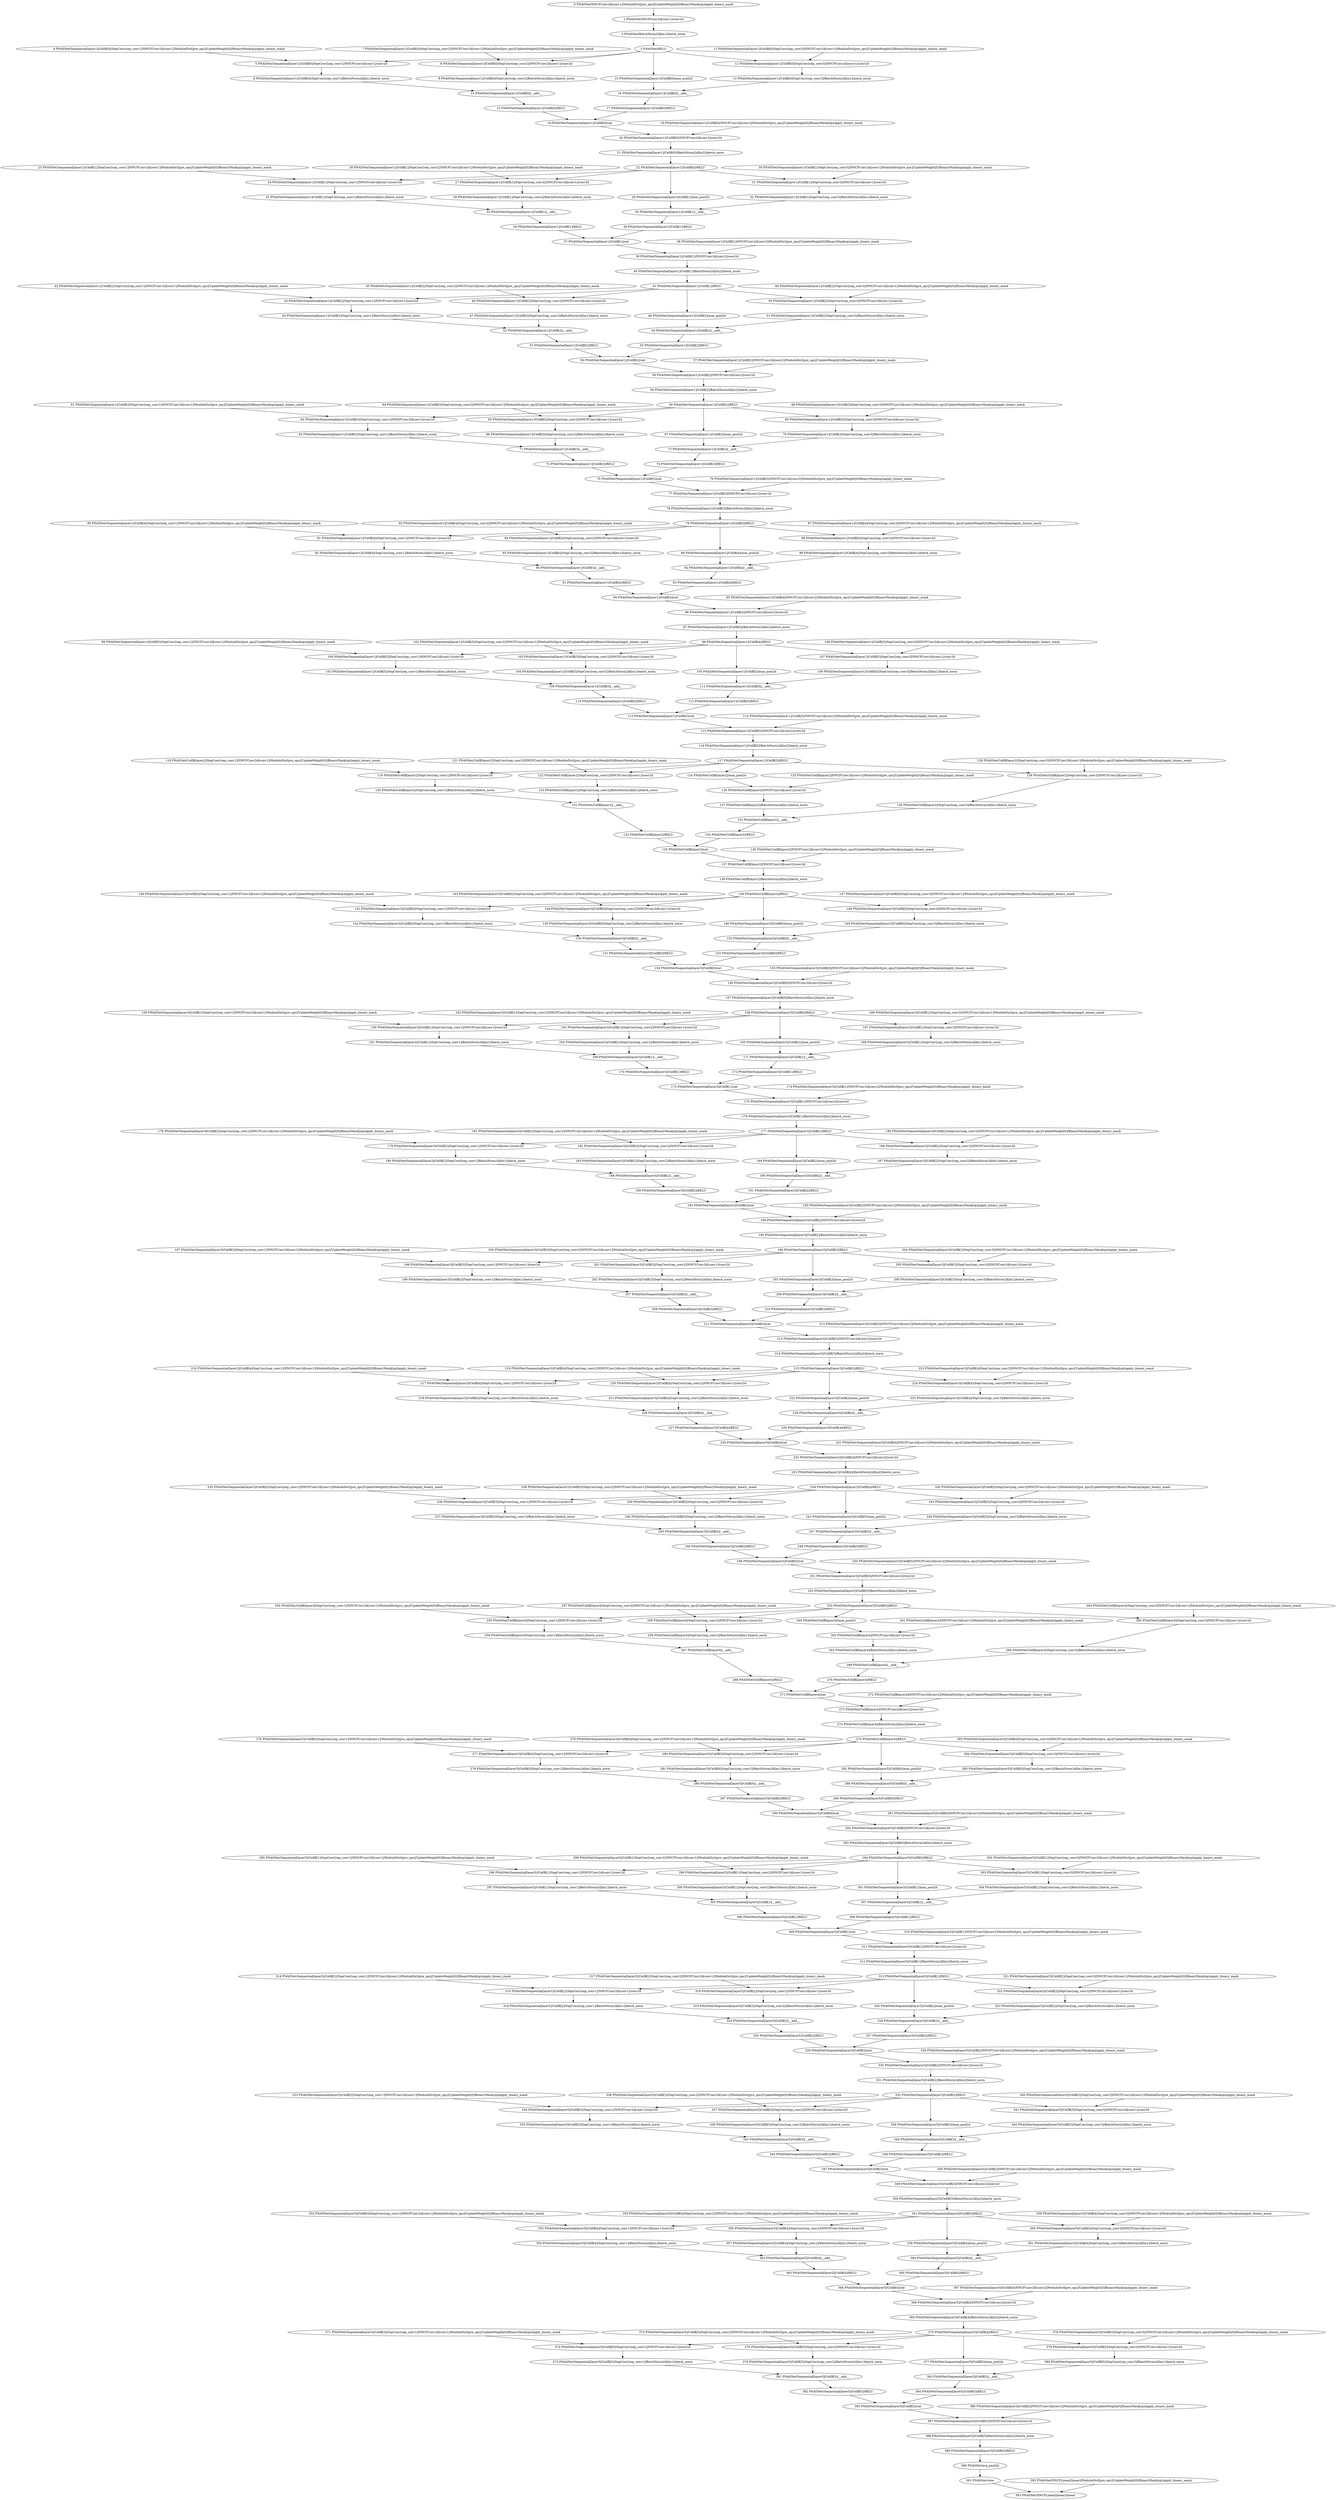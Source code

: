 strict digraph  {
"0 PNASNet/NNCFConv2d[conv1]/ModuleDict[pre_ops]/UpdateWeight[0]/BinaryMask[op]/apply_binary_mask" [id=0, scope="PNASNet/NNCFConv2d[conv1]/ModuleDict[pre_ops]/UpdateWeight[0]/BinaryMask[op]", type=apply_binary_mask];
"1 PNASNet/NNCFConv2d[conv1]/conv2d" [id=1, scope="PNASNet/NNCFConv2d[conv1]", type=conv2d];
"2 PNASNet/BatchNorm2d[bn1]/batch_norm" [id=2, scope="PNASNet/BatchNorm2d[bn1]", type=batch_norm];
"3 PNASNet/RELU" [id=3, scope=PNASNet, type=RELU];
"4 PNASNet/Sequential[layer1]/CellB[0]/SepConv[sep_conv1]/NNCFConv2d[conv1]/ModuleDict[pre_ops]/UpdateWeight[0]/BinaryMask[op]/apply_binary_mask" [id=4, scope="PNASNet/Sequential[layer1]/CellB[0]/SepConv[sep_conv1]/NNCFConv2d[conv1]/ModuleDict[pre_ops]/UpdateWeight[0]/BinaryMask[op]", type=apply_binary_mask];
"5 PNASNet/Sequential[layer1]/CellB[0]/SepConv[sep_conv1]/NNCFConv2d[conv1]/conv2d" [id=5, scope="PNASNet/Sequential[layer1]/CellB[0]/SepConv[sep_conv1]/NNCFConv2d[conv1]", type=conv2d];
"6 PNASNet/Sequential[layer1]/CellB[0]/SepConv[sep_conv1]/BatchNorm2d[bn1]/batch_norm" [id=6, scope="PNASNet/Sequential[layer1]/CellB[0]/SepConv[sep_conv1]/BatchNorm2d[bn1]", type=batch_norm];
"7 PNASNet/Sequential[layer1]/CellB[0]/SepConv[sep_conv2]/NNCFConv2d[conv1]/ModuleDict[pre_ops]/UpdateWeight[0]/BinaryMask[op]/apply_binary_mask" [id=7, scope="PNASNet/Sequential[layer1]/CellB[0]/SepConv[sep_conv2]/NNCFConv2d[conv1]/ModuleDict[pre_ops]/UpdateWeight[0]/BinaryMask[op]", type=apply_binary_mask];
"8 PNASNet/Sequential[layer1]/CellB[0]/SepConv[sep_conv2]/NNCFConv2d[conv1]/conv2d" [id=8, scope="PNASNet/Sequential[layer1]/CellB[0]/SepConv[sep_conv2]/NNCFConv2d[conv1]", type=conv2d];
"9 PNASNet/Sequential[layer1]/CellB[0]/SepConv[sep_conv2]/BatchNorm2d[bn1]/batch_norm" [id=9, scope="PNASNet/Sequential[layer1]/CellB[0]/SepConv[sep_conv2]/BatchNorm2d[bn1]", type=batch_norm];
"10 PNASNet/Sequential[layer1]/CellB[0]/max_pool2d" [id=10, scope="PNASNet/Sequential[layer1]/CellB[0]", type=max_pool2d];
"11 PNASNet/Sequential[layer1]/CellB[0]/SepConv[sep_conv3]/NNCFConv2d[conv1]/ModuleDict[pre_ops]/UpdateWeight[0]/BinaryMask[op]/apply_binary_mask" [id=11, scope="PNASNet/Sequential[layer1]/CellB[0]/SepConv[sep_conv3]/NNCFConv2d[conv1]/ModuleDict[pre_ops]/UpdateWeight[0]/BinaryMask[op]", type=apply_binary_mask];
"12 PNASNet/Sequential[layer1]/CellB[0]/SepConv[sep_conv3]/NNCFConv2d[conv1]/conv2d" [id=12, scope="PNASNet/Sequential[layer1]/CellB[0]/SepConv[sep_conv3]/NNCFConv2d[conv1]", type=conv2d];
"13 PNASNet/Sequential[layer1]/CellB[0]/SepConv[sep_conv3]/BatchNorm2d[bn1]/batch_norm" [id=13, scope="PNASNet/Sequential[layer1]/CellB[0]/SepConv[sep_conv3]/BatchNorm2d[bn1]", type=batch_norm];
"14 PNASNet/Sequential[layer1]/CellB[0]/__add__" [id=14, scope="PNASNet/Sequential[layer1]/CellB[0]", type=__add__];
"15 PNASNet/Sequential[layer1]/CellB[0]/RELU" [id=15, scope="PNASNet/Sequential[layer1]/CellB[0]", type=RELU];
"16 PNASNet/Sequential[layer1]/CellB[0]/__add__" [id=16, scope="PNASNet/Sequential[layer1]/CellB[0]", type=__add__];
"17 PNASNet/Sequential[layer1]/CellB[0]/RELU" [id=17, scope="PNASNet/Sequential[layer1]/CellB[0]", type=RELU];
"18 PNASNet/Sequential[layer1]/CellB[0]/cat" [id=18, scope="PNASNet/Sequential[layer1]/CellB[0]", type=cat];
"19 PNASNet/Sequential[layer1]/CellB[0]/NNCFConv2d[conv2]/ModuleDict[pre_ops]/UpdateWeight[0]/BinaryMask[op]/apply_binary_mask" [id=19, scope="PNASNet/Sequential[layer1]/CellB[0]/NNCFConv2d[conv2]/ModuleDict[pre_ops]/UpdateWeight[0]/BinaryMask[op]", type=apply_binary_mask];
"20 PNASNet/Sequential[layer1]/CellB[0]/NNCFConv2d[conv2]/conv2d" [id=20, scope="PNASNet/Sequential[layer1]/CellB[0]/NNCFConv2d[conv2]", type=conv2d];
"21 PNASNet/Sequential[layer1]/CellB[0]/BatchNorm2d[bn2]/batch_norm" [id=21, scope="PNASNet/Sequential[layer1]/CellB[0]/BatchNorm2d[bn2]", type=batch_norm];
"22 PNASNet/Sequential[layer1]/CellB[0]/RELU" [id=22, scope="PNASNet/Sequential[layer1]/CellB[0]", type=RELU];
"23 PNASNet/Sequential[layer1]/CellB[1]/SepConv[sep_conv1]/NNCFConv2d[conv1]/ModuleDict[pre_ops]/UpdateWeight[0]/BinaryMask[op]/apply_binary_mask" [id=23, scope="PNASNet/Sequential[layer1]/CellB[1]/SepConv[sep_conv1]/NNCFConv2d[conv1]/ModuleDict[pre_ops]/UpdateWeight[0]/BinaryMask[op]", type=apply_binary_mask];
"24 PNASNet/Sequential[layer1]/CellB[1]/SepConv[sep_conv1]/NNCFConv2d[conv1]/conv2d" [id=24, scope="PNASNet/Sequential[layer1]/CellB[1]/SepConv[sep_conv1]/NNCFConv2d[conv1]", type=conv2d];
"25 PNASNet/Sequential[layer1]/CellB[1]/SepConv[sep_conv1]/BatchNorm2d[bn1]/batch_norm" [id=25, scope="PNASNet/Sequential[layer1]/CellB[1]/SepConv[sep_conv1]/BatchNorm2d[bn1]", type=batch_norm];
"26 PNASNet/Sequential[layer1]/CellB[1]/SepConv[sep_conv2]/NNCFConv2d[conv1]/ModuleDict[pre_ops]/UpdateWeight[0]/BinaryMask[op]/apply_binary_mask" [id=26, scope="PNASNet/Sequential[layer1]/CellB[1]/SepConv[sep_conv2]/NNCFConv2d[conv1]/ModuleDict[pre_ops]/UpdateWeight[0]/BinaryMask[op]", type=apply_binary_mask];
"27 PNASNet/Sequential[layer1]/CellB[1]/SepConv[sep_conv2]/NNCFConv2d[conv1]/conv2d" [id=27, scope="PNASNet/Sequential[layer1]/CellB[1]/SepConv[sep_conv2]/NNCFConv2d[conv1]", type=conv2d];
"28 PNASNet/Sequential[layer1]/CellB[1]/SepConv[sep_conv2]/BatchNorm2d[bn1]/batch_norm" [id=28, scope="PNASNet/Sequential[layer1]/CellB[1]/SepConv[sep_conv2]/BatchNorm2d[bn1]", type=batch_norm];
"29 PNASNet/Sequential[layer1]/CellB[1]/max_pool2d" [id=29, scope="PNASNet/Sequential[layer1]/CellB[1]", type=max_pool2d];
"30 PNASNet/Sequential[layer1]/CellB[1]/SepConv[sep_conv3]/NNCFConv2d[conv1]/ModuleDict[pre_ops]/UpdateWeight[0]/BinaryMask[op]/apply_binary_mask" [id=30, scope="PNASNet/Sequential[layer1]/CellB[1]/SepConv[sep_conv3]/NNCFConv2d[conv1]/ModuleDict[pre_ops]/UpdateWeight[0]/BinaryMask[op]", type=apply_binary_mask];
"31 PNASNet/Sequential[layer1]/CellB[1]/SepConv[sep_conv3]/NNCFConv2d[conv1]/conv2d" [id=31, scope="PNASNet/Sequential[layer1]/CellB[1]/SepConv[sep_conv3]/NNCFConv2d[conv1]", type=conv2d];
"32 PNASNet/Sequential[layer1]/CellB[1]/SepConv[sep_conv3]/BatchNorm2d[bn1]/batch_norm" [id=32, scope="PNASNet/Sequential[layer1]/CellB[1]/SepConv[sep_conv3]/BatchNorm2d[bn1]", type=batch_norm];
"33 PNASNet/Sequential[layer1]/CellB[1]/__add__" [id=33, scope="PNASNet/Sequential[layer1]/CellB[1]", type=__add__];
"34 PNASNet/Sequential[layer1]/CellB[1]/RELU" [id=34, scope="PNASNet/Sequential[layer1]/CellB[1]", type=RELU];
"35 PNASNet/Sequential[layer1]/CellB[1]/__add__" [id=35, scope="PNASNet/Sequential[layer1]/CellB[1]", type=__add__];
"36 PNASNet/Sequential[layer1]/CellB[1]/RELU" [id=36, scope="PNASNet/Sequential[layer1]/CellB[1]", type=RELU];
"37 PNASNet/Sequential[layer1]/CellB[1]/cat" [id=37, scope="PNASNet/Sequential[layer1]/CellB[1]", type=cat];
"38 PNASNet/Sequential[layer1]/CellB[1]/NNCFConv2d[conv2]/ModuleDict[pre_ops]/UpdateWeight[0]/BinaryMask[op]/apply_binary_mask" [id=38, scope="PNASNet/Sequential[layer1]/CellB[1]/NNCFConv2d[conv2]/ModuleDict[pre_ops]/UpdateWeight[0]/BinaryMask[op]", type=apply_binary_mask];
"39 PNASNet/Sequential[layer1]/CellB[1]/NNCFConv2d[conv2]/conv2d" [id=39, scope="PNASNet/Sequential[layer1]/CellB[1]/NNCFConv2d[conv2]", type=conv2d];
"40 PNASNet/Sequential[layer1]/CellB[1]/BatchNorm2d[bn2]/batch_norm" [id=40, scope="PNASNet/Sequential[layer1]/CellB[1]/BatchNorm2d[bn2]", type=batch_norm];
"41 PNASNet/Sequential[layer1]/CellB[1]/RELU" [id=41, scope="PNASNet/Sequential[layer1]/CellB[1]", type=RELU];
"42 PNASNet/Sequential[layer1]/CellB[2]/SepConv[sep_conv1]/NNCFConv2d[conv1]/ModuleDict[pre_ops]/UpdateWeight[0]/BinaryMask[op]/apply_binary_mask" [id=42, scope="PNASNet/Sequential[layer1]/CellB[2]/SepConv[sep_conv1]/NNCFConv2d[conv1]/ModuleDict[pre_ops]/UpdateWeight[0]/BinaryMask[op]", type=apply_binary_mask];
"43 PNASNet/Sequential[layer1]/CellB[2]/SepConv[sep_conv1]/NNCFConv2d[conv1]/conv2d" [id=43, scope="PNASNet/Sequential[layer1]/CellB[2]/SepConv[sep_conv1]/NNCFConv2d[conv1]", type=conv2d];
"44 PNASNet/Sequential[layer1]/CellB[2]/SepConv[sep_conv1]/BatchNorm2d[bn1]/batch_norm" [id=44, scope="PNASNet/Sequential[layer1]/CellB[2]/SepConv[sep_conv1]/BatchNorm2d[bn1]", type=batch_norm];
"45 PNASNet/Sequential[layer1]/CellB[2]/SepConv[sep_conv2]/NNCFConv2d[conv1]/ModuleDict[pre_ops]/UpdateWeight[0]/BinaryMask[op]/apply_binary_mask" [id=45, scope="PNASNet/Sequential[layer1]/CellB[2]/SepConv[sep_conv2]/NNCFConv2d[conv1]/ModuleDict[pre_ops]/UpdateWeight[0]/BinaryMask[op]", type=apply_binary_mask];
"46 PNASNet/Sequential[layer1]/CellB[2]/SepConv[sep_conv2]/NNCFConv2d[conv1]/conv2d" [id=46, scope="PNASNet/Sequential[layer1]/CellB[2]/SepConv[sep_conv2]/NNCFConv2d[conv1]", type=conv2d];
"47 PNASNet/Sequential[layer1]/CellB[2]/SepConv[sep_conv2]/BatchNorm2d[bn1]/batch_norm" [id=47, scope="PNASNet/Sequential[layer1]/CellB[2]/SepConv[sep_conv2]/BatchNorm2d[bn1]", type=batch_norm];
"48 PNASNet/Sequential[layer1]/CellB[2]/max_pool2d" [id=48, scope="PNASNet/Sequential[layer1]/CellB[2]", type=max_pool2d];
"49 PNASNet/Sequential[layer1]/CellB[2]/SepConv[sep_conv3]/NNCFConv2d[conv1]/ModuleDict[pre_ops]/UpdateWeight[0]/BinaryMask[op]/apply_binary_mask" [id=49, scope="PNASNet/Sequential[layer1]/CellB[2]/SepConv[sep_conv3]/NNCFConv2d[conv1]/ModuleDict[pre_ops]/UpdateWeight[0]/BinaryMask[op]", type=apply_binary_mask];
"50 PNASNet/Sequential[layer1]/CellB[2]/SepConv[sep_conv3]/NNCFConv2d[conv1]/conv2d" [id=50, scope="PNASNet/Sequential[layer1]/CellB[2]/SepConv[sep_conv3]/NNCFConv2d[conv1]", type=conv2d];
"51 PNASNet/Sequential[layer1]/CellB[2]/SepConv[sep_conv3]/BatchNorm2d[bn1]/batch_norm" [id=51, scope="PNASNet/Sequential[layer1]/CellB[2]/SepConv[sep_conv3]/BatchNorm2d[bn1]", type=batch_norm];
"52 PNASNet/Sequential[layer1]/CellB[2]/__add__" [id=52, scope="PNASNet/Sequential[layer1]/CellB[2]", type=__add__];
"53 PNASNet/Sequential[layer1]/CellB[2]/RELU" [id=53, scope="PNASNet/Sequential[layer1]/CellB[2]", type=RELU];
"54 PNASNet/Sequential[layer1]/CellB[2]/__add__" [id=54, scope="PNASNet/Sequential[layer1]/CellB[2]", type=__add__];
"55 PNASNet/Sequential[layer1]/CellB[2]/RELU" [id=55, scope="PNASNet/Sequential[layer1]/CellB[2]", type=RELU];
"56 PNASNet/Sequential[layer1]/CellB[2]/cat" [id=56, scope="PNASNet/Sequential[layer1]/CellB[2]", type=cat];
"57 PNASNet/Sequential[layer1]/CellB[2]/NNCFConv2d[conv2]/ModuleDict[pre_ops]/UpdateWeight[0]/BinaryMask[op]/apply_binary_mask" [id=57, scope="PNASNet/Sequential[layer1]/CellB[2]/NNCFConv2d[conv2]/ModuleDict[pre_ops]/UpdateWeight[0]/BinaryMask[op]", type=apply_binary_mask];
"58 PNASNet/Sequential[layer1]/CellB[2]/NNCFConv2d[conv2]/conv2d" [id=58, scope="PNASNet/Sequential[layer1]/CellB[2]/NNCFConv2d[conv2]", type=conv2d];
"59 PNASNet/Sequential[layer1]/CellB[2]/BatchNorm2d[bn2]/batch_norm" [id=59, scope="PNASNet/Sequential[layer1]/CellB[2]/BatchNorm2d[bn2]", type=batch_norm];
"60 PNASNet/Sequential[layer1]/CellB[2]/RELU" [id=60, scope="PNASNet/Sequential[layer1]/CellB[2]", type=RELU];
"61 PNASNet/Sequential[layer1]/CellB[3]/SepConv[sep_conv1]/NNCFConv2d[conv1]/ModuleDict[pre_ops]/UpdateWeight[0]/BinaryMask[op]/apply_binary_mask" [id=61, scope="PNASNet/Sequential[layer1]/CellB[3]/SepConv[sep_conv1]/NNCFConv2d[conv1]/ModuleDict[pre_ops]/UpdateWeight[0]/BinaryMask[op]", type=apply_binary_mask];
"62 PNASNet/Sequential[layer1]/CellB[3]/SepConv[sep_conv1]/NNCFConv2d[conv1]/conv2d" [id=62, scope="PNASNet/Sequential[layer1]/CellB[3]/SepConv[sep_conv1]/NNCFConv2d[conv1]", type=conv2d];
"63 PNASNet/Sequential[layer1]/CellB[3]/SepConv[sep_conv1]/BatchNorm2d[bn1]/batch_norm" [id=63, scope="PNASNet/Sequential[layer1]/CellB[3]/SepConv[sep_conv1]/BatchNorm2d[bn1]", type=batch_norm];
"64 PNASNet/Sequential[layer1]/CellB[3]/SepConv[sep_conv2]/NNCFConv2d[conv1]/ModuleDict[pre_ops]/UpdateWeight[0]/BinaryMask[op]/apply_binary_mask" [id=64, scope="PNASNet/Sequential[layer1]/CellB[3]/SepConv[sep_conv2]/NNCFConv2d[conv1]/ModuleDict[pre_ops]/UpdateWeight[0]/BinaryMask[op]", type=apply_binary_mask];
"65 PNASNet/Sequential[layer1]/CellB[3]/SepConv[sep_conv2]/NNCFConv2d[conv1]/conv2d" [id=65, scope="PNASNet/Sequential[layer1]/CellB[3]/SepConv[sep_conv2]/NNCFConv2d[conv1]", type=conv2d];
"66 PNASNet/Sequential[layer1]/CellB[3]/SepConv[sep_conv2]/BatchNorm2d[bn1]/batch_norm" [id=66, scope="PNASNet/Sequential[layer1]/CellB[3]/SepConv[sep_conv2]/BatchNorm2d[bn1]", type=batch_norm];
"67 PNASNet/Sequential[layer1]/CellB[3]/max_pool2d" [id=67, scope="PNASNet/Sequential[layer1]/CellB[3]", type=max_pool2d];
"68 PNASNet/Sequential[layer1]/CellB[3]/SepConv[sep_conv3]/NNCFConv2d[conv1]/ModuleDict[pre_ops]/UpdateWeight[0]/BinaryMask[op]/apply_binary_mask" [id=68, scope="PNASNet/Sequential[layer1]/CellB[3]/SepConv[sep_conv3]/NNCFConv2d[conv1]/ModuleDict[pre_ops]/UpdateWeight[0]/BinaryMask[op]", type=apply_binary_mask];
"69 PNASNet/Sequential[layer1]/CellB[3]/SepConv[sep_conv3]/NNCFConv2d[conv1]/conv2d" [id=69, scope="PNASNet/Sequential[layer1]/CellB[3]/SepConv[sep_conv3]/NNCFConv2d[conv1]", type=conv2d];
"70 PNASNet/Sequential[layer1]/CellB[3]/SepConv[sep_conv3]/BatchNorm2d[bn1]/batch_norm" [id=70, scope="PNASNet/Sequential[layer1]/CellB[3]/SepConv[sep_conv3]/BatchNorm2d[bn1]", type=batch_norm];
"71 PNASNet/Sequential[layer1]/CellB[3]/__add__" [id=71, scope="PNASNet/Sequential[layer1]/CellB[3]", type=__add__];
"72 PNASNet/Sequential[layer1]/CellB[3]/RELU" [id=72, scope="PNASNet/Sequential[layer1]/CellB[3]", type=RELU];
"73 PNASNet/Sequential[layer1]/CellB[3]/__add__" [id=73, scope="PNASNet/Sequential[layer1]/CellB[3]", type=__add__];
"74 PNASNet/Sequential[layer1]/CellB[3]/RELU" [id=74, scope="PNASNet/Sequential[layer1]/CellB[3]", type=RELU];
"75 PNASNet/Sequential[layer1]/CellB[3]/cat" [id=75, scope="PNASNet/Sequential[layer1]/CellB[3]", type=cat];
"76 PNASNet/Sequential[layer1]/CellB[3]/NNCFConv2d[conv2]/ModuleDict[pre_ops]/UpdateWeight[0]/BinaryMask[op]/apply_binary_mask" [id=76, scope="PNASNet/Sequential[layer1]/CellB[3]/NNCFConv2d[conv2]/ModuleDict[pre_ops]/UpdateWeight[0]/BinaryMask[op]", type=apply_binary_mask];
"77 PNASNet/Sequential[layer1]/CellB[3]/NNCFConv2d[conv2]/conv2d" [id=77, scope="PNASNet/Sequential[layer1]/CellB[3]/NNCFConv2d[conv2]", type=conv2d];
"78 PNASNet/Sequential[layer1]/CellB[3]/BatchNorm2d[bn2]/batch_norm" [id=78, scope="PNASNet/Sequential[layer1]/CellB[3]/BatchNorm2d[bn2]", type=batch_norm];
"79 PNASNet/Sequential[layer1]/CellB[3]/RELU" [id=79, scope="PNASNet/Sequential[layer1]/CellB[3]", type=RELU];
"80 PNASNet/Sequential[layer1]/CellB[4]/SepConv[sep_conv1]/NNCFConv2d[conv1]/ModuleDict[pre_ops]/UpdateWeight[0]/BinaryMask[op]/apply_binary_mask" [id=80, scope="PNASNet/Sequential[layer1]/CellB[4]/SepConv[sep_conv1]/NNCFConv2d[conv1]/ModuleDict[pre_ops]/UpdateWeight[0]/BinaryMask[op]", type=apply_binary_mask];
"81 PNASNet/Sequential[layer1]/CellB[4]/SepConv[sep_conv1]/NNCFConv2d[conv1]/conv2d" [id=81, scope="PNASNet/Sequential[layer1]/CellB[4]/SepConv[sep_conv1]/NNCFConv2d[conv1]", type=conv2d];
"82 PNASNet/Sequential[layer1]/CellB[4]/SepConv[sep_conv1]/BatchNorm2d[bn1]/batch_norm" [id=82, scope="PNASNet/Sequential[layer1]/CellB[4]/SepConv[sep_conv1]/BatchNorm2d[bn1]", type=batch_norm];
"83 PNASNet/Sequential[layer1]/CellB[4]/SepConv[sep_conv2]/NNCFConv2d[conv1]/ModuleDict[pre_ops]/UpdateWeight[0]/BinaryMask[op]/apply_binary_mask" [id=83, scope="PNASNet/Sequential[layer1]/CellB[4]/SepConv[sep_conv2]/NNCFConv2d[conv1]/ModuleDict[pre_ops]/UpdateWeight[0]/BinaryMask[op]", type=apply_binary_mask];
"84 PNASNet/Sequential[layer1]/CellB[4]/SepConv[sep_conv2]/NNCFConv2d[conv1]/conv2d" [id=84, scope="PNASNet/Sequential[layer1]/CellB[4]/SepConv[sep_conv2]/NNCFConv2d[conv1]", type=conv2d];
"85 PNASNet/Sequential[layer1]/CellB[4]/SepConv[sep_conv2]/BatchNorm2d[bn1]/batch_norm" [id=85, scope="PNASNet/Sequential[layer1]/CellB[4]/SepConv[sep_conv2]/BatchNorm2d[bn1]", type=batch_norm];
"86 PNASNet/Sequential[layer1]/CellB[4]/max_pool2d" [id=86, scope="PNASNet/Sequential[layer1]/CellB[4]", type=max_pool2d];
"87 PNASNet/Sequential[layer1]/CellB[4]/SepConv[sep_conv3]/NNCFConv2d[conv1]/ModuleDict[pre_ops]/UpdateWeight[0]/BinaryMask[op]/apply_binary_mask" [id=87, scope="PNASNet/Sequential[layer1]/CellB[4]/SepConv[sep_conv3]/NNCFConv2d[conv1]/ModuleDict[pre_ops]/UpdateWeight[0]/BinaryMask[op]", type=apply_binary_mask];
"88 PNASNet/Sequential[layer1]/CellB[4]/SepConv[sep_conv3]/NNCFConv2d[conv1]/conv2d" [id=88, scope="PNASNet/Sequential[layer1]/CellB[4]/SepConv[sep_conv3]/NNCFConv2d[conv1]", type=conv2d];
"89 PNASNet/Sequential[layer1]/CellB[4]/SepConv[sep_conv3]/BatchNorm2d[bn1]/batch_norm" [id=89, scope="PNASNet/Sequential[layer1]/CellB[4]/SepConv[sep_conv3]/BatchNorm2d[bn1]", type=batch_norm];
"90 PNASNet/Sequential[layer1]/CellB[4]/__add__" [id=90, scope="PNASNet/Sequential[layer1]/CellB[4]", type=__add__];
"91 PNASNet/Sequential[layer1]/CellB[4]/RELU" [id=91, scope="PNASNet/Sequential[layer1]/CellB[4]", type=RELU];
"92 PNASNet/Sequential[layer1]/CellB[4]/__add__" [id=92, scope="PNASNet/Sequential[layer1]/CellB[4]", type=__add__];
"93 PNASNet/Sequential[layer1]/CellB[4]/RELU" [id=93, scope="PNASNet/Sequential[layer1]/CellB[4]", type=RELU];
"94 PNASNet/Sequential[layer1]/CellB[4]/cat" [id=94, scope="PNASNet/Sequential[layer1]/CellB[4]", type=cat];
"95 PNASNet/Sequential[layer1]/CellB[4]/NNCFConv2d[conv2]/ModuleDict[pre_ops]/UpdateWeight[0]/BinaryMask[op]/apply_binary_mask" [id=95, scope="PNASNet/Sequential[layer1]/CellB[4]/NNCFConv2d[conv2]/ModuleDict[pre_ops]/UpdateWeight[0]/BinaryMask[op]", type=apply_binary_mask];
"96 PNASNet/Sequential[layer1]/CellB[4]/NNCFConv2d[conv2]/conv2d" [id=96, scope="PNASNet/Sequential[layer1]/CellB[4]/NNCFConv2d[conv2]", type=conv2d];
"97 PNASNet/Sequential[layer1]/CellB[4]/BatchNorm2d[bn2]/batch_norm" [id=97, scope="PNASNet/Sequential[layer1]/CellB[4]/BatchNorm2d[bn2]", type=batch_norm];
"98 PNASNet/Sequential[layer1]/CellB[4]/RELU" [id=98, scope="PNASNet/Sequential[layer1]/CellB[4]", type=RELU];
"99 PNASNet/Sequential[layer1]/CellB[5]/SepConv[sep_conv1]/NNCFConv2d[conv1]/ModuleDict[pre_ops]/UpdateWeight[0]/BinaryMask[op]/apply_binary_mask" [id=99, scope="PNASNet/Sequential[layer1]/CellB[5]/SepConv[sep_conv1]/NNCFConv2d[conv1]/ModuleDict[pre_ops]/UpdateWeight[0]/BinaryMask[op]", type=apply_binary_mask];
"100 PNASNet/Sequential[layer1]/CellB[5]/SepConv[sep_conv1]/NNCFConv2d[conv1]/conv2d" [id=100, scope="PNASNet/Sequential[layer1]/CellB[5]/SepConv[sep_conv1]/NNCFConv2d[conv1]", type=conv2d];
"101 PNASNet/Sequential[layer1]/CellB[5]/SepConv[sep_conv1]/BatchNorm2d[bn1]/batch_norm" [id=101, scope="PNASNet/Sequential[layer1]/CellB[5]/SepConv[sep_conv1]/BatchNorm2d[bn1]", type=batch_norm];
"102 PNASNet/Sequential[layer1]/CellB[5]/SepConv[sep_conv2]/NNCFConv2d[conv1]/ModuleDict[pre_ops]/UpdateWeight[0]/BinaryMask[op]/apply_binary_mask" [id=102, scope="PNASNet/Sequential[layer1]/CellB[5]/SepConv[sep_conv2]/NNCFConv2d[conv1]/ModuleDict[pre_ops]/UpdateWeight[0]/BinaryMask[op]", type=apply_binary_mask];
"103 PNASNet/Sequential[layer1]/CellB[5]/SepConv[sep_conv2]/NNCFConv2d[conv1]/conv2d" [id=103, scope="PNASNet/Sequential[layer1]/CellB[5]/SepConv[sep_conv2]/NNCFConv2d[conv1]", type=conv2d];
"104 PNASNet/Sequential[layer1]/CellB[5]/SepConv[sep_conv2]/BatchNorm2d[bn1]/batch_norm" [id=104, scope="PNASNet/Sequential[layer1]/CellB[5]/SepConv[sep_conv2]/BatchNorm2d[bn1]", type=batch_norm];
"105 PNASNet/Sequential[layer1]/CellB[5]/max_pool2d" [id=105, scope="PNASNet/Sequential[layer1]/CellB[5]", type=max_pool2d];
"106 PNASNet/Sequential[layer1]/CellB[5]/SepConv[sep_conv3]/NNCFConv2d[conv1]/ModuleDict[pre_ops]/UpdateWeight[0]/BinaryMask[op]/apply_binary_mask" [id=106, scope="PNASNet/Sequential[layer1]/CellB[5]/SepConv[sep_conv3]/NNCFConv2d[conv1]/ModuleDict[pre_ops]/UpdateWeight[0]/BinaryMask[op]", type=apply_binary_mask];
"107 PNASNet/Sequential[layer1]/CellB[5]/SepConv[sep_conv3]/NNCFConv2d[conv1]/conv2d" [id=107, scope="PNASNet/Sequential[layer1]/CellB[5]/SepConv[sep_conv3]/NNCFConv2d[conv1]", type=conv2d];
"108 PNASNet/Sequential[layer1]/CellB[5]/SepConv[sep_conv3]/BatchNorm2d[bn1]/batch_norm" [id=108, scope="PNASNet/Sequential[layer1]/CellB[5]/SepConv[sep_conv3]/BatchNorm2d[bn1]", type=batch_norm];
"109 PNASNet/Sequential[layer1]/CellB[5]/__add__" [id=109, scope="PNASNet/Sequential[layer1]/CellB[5]", type=__add__];
"110 PNASNet/Sequential[layer1]/CellB[5]/RELU" [id=110, scope="PNASNet/Sequential[layer1]/CellB[5]", type=RELU];
"111 PNASNet/Sequential[layer1]/CellB[5]/__add__" [id=111, scope="PNASNet/Sequential[layer1]/CellB[5]", type=__add__];
"112 PNASNet/Sequential[layer1]/CellB[5]/RELU" [id=112, scope="PNASNet/Sequential[layer1]/CellB[5]", type=RELU];
"113 PNASNet/Sequential[layer1]/CellB[5]/cat" [id=113, scope="PNASNet/Sequential[layer1]/CellB[5]", type=cat];
"114 PNASNet/Sequential[layer1]/CellB[5]/NNCFConv2d[conv2]/ModuleDict[pre_ops]/UpdateWeight[0]/BinaryMask[op]/apply_binary_mask" [id=114, scope="PNASNet/Sequential[layer1]/CellB[5]/NNCFConv2d[conv2]/ModuleDict[pre_ops]/UpdateWeight[0]/BinaryMask[op]", type=apply_binary_mask];
"115 PNASNet/Sequential[layer1]/CellB[5]/NNCFConv2d[conv2]/conv2d" [id=115, scope="PNASNet/Sequential[layer1]/CellB[5]/NNCFConv2d[conv2]", type=conv2d];
"116 PNASNet/Sequential[layer1]/CellB[5]/BatchNorm2d[bn2]/batch_norm" [id=116, scope="PNASNet/Sequential[layer1]/CellB[5]/BatchNorm2d[bn2]", type=batch_norm];
"117 PNASNet/Sequential[layer1]/CellB[5]/RELU" [id=117, scope="PNASNet/Sequential[layer1]/CellB[5]", type=RELU];
"118 PNASNet/CellB[layer2]/SepConv[sep_conv1]/NNCFConv2d[conv1]/ModuleDict[pre_ops]/UpdateWeight[0]/BinaryMask[op]/apply_binary_mask" [id=118, scope="PNASNet/CellB[layer2]/SepConv[sep_conv1]/NNCFConv2d[conv1]/ModuleDict[pre_ops]/UpdateWeight[0]/BinaryMask[op]", type=apply_binary_mask];
"119 PNASNet/CellB[layer2]/SepConv[sep_conv1]/NNCFConv2d[conv1]/conv2d" [id=119, scope="PNASNet/CellB[layer2]/SepConv[sep_conv1]/NNCFConv2d[conv1]", type=conv2d];
"120 PNASNet/CellB[layer2]/SepConv[sep_conv1]/BatchNorm2d[bn1]/batch_norm" [id=120, scope="PNASNet/CellB[layer2]/SepConv[sep_conv1]/BatchNorm2d[bn1]", type=batch_norm];
"121 PNASNet/CellB[layer2]/SepConv[sep_conv2]/NNCFConv2d[conv1]/ModuleDict[pre_ops]/UpdateWeight[0]/BinaryMask[op]/apply_binary_mask" [id=121, scope="PNASNet/CellB[layer2]/SepConv[sep_conv2]/NNCFConv2d[conv1]/ModuleDict[pre_ops]/UpdateWeight[0]/BinaryMask[op]", type=apply_binary_mask];
"122 PNASNet/CellB[layer2]/SepConv[sep_conv2]/NNCFConv2d[conv1]/conv2d" [id=122, scope="PNASNet/CellB[layer2]/SepConv[sep_conv2]/NNCFConv2d[conv1]", type=conv2d];
"123 PNASNet/CellB[layer2]/SepConv[sep_conv2]/BatchNorm2d[bn1]/batch_norm" [id=123, scope="PNASNet/CellB[layer2]/SepConv[sep_conv2]/BatchNorm2d[bn1]", type=batch_norm];
"124 PNASNet/CellB[layer2]/max_pool2d" [id=124, scope="PNASNet/CellB[layer2]", type=max_pool2d];
"125 PNASNet/CellB[layer2]/NNCFConv2d[conv1]/ModuleDict[pre_ops]/UpdateWeight[0]/BinaryMask[op]/apply_binary_mask" [id=125, scope="PNASNet/CellB[layer2]/NNCFConv2d[conv1]/ModuleDict[pre_ops]/UpdateWeight[0]/BinaryMask[op]", type=apply_binary_mask];
"126 PNASNet/CellB[layer2]/NNCFConv2d[conv1]/conv2d" [id=126, scope="PNASNet/CellB[layer2]/NNCFConv2d[conv1]", type=conv2d];
"127 PNASNet/CellB[layer2]/BatchNorm2d[bn1]/batch_norm" [id=127, scope="PNASNet/CellB[layer2]/BatchNorm2d[bn1]", type=batch_norm];
"128 PNASNet/CellB[layer2]/SepConv[sep_conv3]/NNCFConv2d[conv1]/ModuleDict[pre_ops]/UpdateWeight[0]/BinaryMask[op]/apply_binary_mask" [id=128, scope="PNASNet/CellB[layer2]/SepConv[sep_conv3]/NNCFConv2d[conv1]/ModuleDict[pre_ops]/UpdateWeight[0]/BinaryMask[op]", type=apply_binary_mask];
"129 PNASNet/CellB[layer2]/SepConv[sep_conv3]/NNCFConv2d[conv1]/conv2d" [id=129, scope="PNASNet/CellB[layer2]/SepConv[sep_conv3]/NNCFConv2d[conv1]", type=conv2d];
"130 PNASNet/CellB[layer2]/SepConv[sep_conv3]/BatchNorm2d[bn1]/batch_norm" [id=130, scope="PNASNet/CellB[layer2]/SepConv[sep_conv3]/BatchNorm2d[bn1]", type=batch_norm];
"131 PNASNet/CellB[layer2]/__add__" [id=131, scope="PNASNet/CellB[layer2]", type=__add__];
"132 PNASNet/CellB[layer2]/RELU" [id=132, scope="PNASNet/CellB[layer2]", type=RELU];
"133 PNASNet/CellB[layer2]/__add__" [id=133, scope="PNASNet/CellB[layer2]", type=__add__];
"134 PNASNet/CellB[layer2]/RELU" [id=134, scope="PNASNet/CellB[layer2]", type=RELU];
"135 PNASNet/CellB[layer2]/cat" [id=135, scope="PNASNet/CellB[layer2]", type=cat];
"136 PNASNet/CellB[layer2]/NNCFConv2d[conv2]/ModuleDict[pre_ops]/UpdateWeight[0]/BinaryMask[op]/apply_binary_mask" [id=136, scope="PNASNet/CellB[layer2]/NNCFConv2d[conv2]/ModuleDict[pre_ops]/UpdateWeight[0]/BinaryMask[op]", type=apply_binary_mask];
"137 PNASNet/CellB[layer2]/NNCFConv2d[conv2]/conv2d" [id=137, scope="PNASNet/CellB[layer2]/NNCFConv2d[conv2]", type=conv2d];
"138 PNASNet/CellB[layer2]/BatchNorm2d[bn2]/batch_norm" [id=138, scope="PNASNet/CellB[layer2]/BatchNorm2d[bn2]", type=batch_norm];
"139 PNASNet/CellB[layer2]/RELU" [id=139, scope="PNASNet/CellB[layer2]", type=RELU];
"140 PNASNet/Sequential[layer3]/CellB[0]/SepConv[sep_conv1]/NNCFConv2d[conv1]/ModuleDict[pre_ops]/UpdateWeight[0]/BinaryMask[op]/apply_binary_mask" [id=140, scope="PNASNet/Sequential[layer3]/CellB[0]/SepConv[sep_conv1]/NNCFConv2d[conv1]/ModuleDict[pre_ops]/UpdateWeight[0]/BinaryMask[op]", type=apply_binary_mask];
"141 PNASNet/Sequential[layer3]/CellB[0]/SepConv[sep_conv1]/NNCFConv2d[conv1]/conv2d" [id=141, scope="PNASNet/Sequential[layer3]/CellB[0]/SepConv[sep_conv1]/NNCFConv2d[conv1]", type=conv2d];
"142 PNASNet/Sequential[layer3]/CellB[0]/SepConv[sep_conv1]/BatchNorm2d[bn1]/batch_norm" [id=142, scope="PNASNet/Sequential[layer3]/CellB[0]/SepConv[sep_conv1]/BatchNorm2d[bn1]", type=batch_norm];
"143 PNASNet/Sequential[layer3]/CellB[0]/SepConv[sep_conv2]/NNCFConv2d[conv1]/ModuleDict[pre_ops]/UpdateWeight[0]/BinaryMask[op]/apply_binary_mask" [id=143, scope="PNASNet/Sequential[layer3]/CellB[0]/SepConv[sep_conv2]/NNCFConv2d[conv1]/ModuleDict[pre_ops]/UpdateWeight[0]/BinaryMask[op]", type=apply_binary_mask];
"144 PNASNet/Sequential[layer3]/CellB[0]/SepConv[sep_conv2]/NNCFConv2d[conv1]/conv2d" [id=144, scope="PNASNet/Sequential[layer3]/CellB[0]/SepConv[sep_conv2]/NNCFConv2d[conv1]", type=conv2d];
"145 PNASNet/Sequential[layer3]/CellB[0]/SepConv[sep_conv2]/BatchNorm2d[bn1]/batch_norm" [id=145, scope="PNASNet/Sequential[layer3]/CellB[0]/SepConv[sep_conv2]/BatchNorm2d[bn1]", type=batch_norm];
"146 PNASNet/Sequential[layer3]/CellB[0]/max_pool2d" [id=146, scope="PNASNet/Sequential[layer3]/CellB[0]", type=max_pool2d];
"147 PNASNet/Sequential[layer3]/CellB[0]/SepConv[sep_conv3]/NNCFConv2d[conv1]/ModuleDict[pre_ops]/UpdateWeight[0]/BinaryMask[op]/apply_binary_mask" [id=147, scope="PNASNet/Sequential[layer3]/CellB[0]/SepConv[sep_conv3]/NNCFConv2d[conv1]/ModuleDict[pre_ops]/UpdateWeight[0]/BinaryMask[op]", type=apply_binary_mask];
"148 PNASNet/Sequential[layer3]/CellB[0]/SepConv[sep_conv3]/NNCFConv2d[conv1]/conv2d" [id=148, scope="PNASNet/Sequential[layer3]/CellB[0]/SepConv[sep_conv3]/NNCFConv2d[conv1]", type=conv2d];
"149 PNASNet/Sequential[layer3]/CellB[0]/SepConv[sep_conv3]/BatchNorm2d[bn1]/batch_norm" [id=149, scope="PNASNet/Sequential[layer3]/CellB[0]/SepConv[sep_conv3]/BatchNorm2d[bn1]", type=batch_norm];
"150 PNASNet/Sequential[layer3]/CellB[0]/__add__" [id=150, scope="PNASNet/Sequential[layer3]/CellB[0]", type=__add__];
"151 PNASNet/Sequential[layer3]/CellB[0]/RELU" [id=151, scope="PNASNet/Sequential[layer3]/CellB[0]", type=RELU];
"152 PNASNet/Sequential[layer3]/CellB[0]/__add__" [id=152, scope="PNASNet/Sequential[layer3]/CellB[0]", type=__add__];
"153 PNASNet/Sequential[layer3]/CellB[0]/RELU" [id=153, scope="PNASNet/Sequential[layer3]/CellB[0]", type=RELU];
"154 PNASNet/Sequential[layer3]/CellB[0]/cat" [id=154, scope="PNASNet/Sequential[layer3]/CellB[0]", type=cat];
"155 PNASNet/Sequential[layer3]/CellB[0]/NNCFConv2d[conv2]/ModuleDict[pre_ops]/UpdateWeight[0]/BinaryMask[op]/apply_binary_mask" [id=155, scope="PNASNet/Sequential[layer3]/CellB[0]/NNCFConv2d[conv2]/ModuleDict[pre_ops]/UpdateWeight[0]/BinaryMask[op]", type=apply_binary_mask];
"156 PNASNet/Sequential[layer3]/CellB[0]/NNCFConv2d[conv2]/conv2d" [id=156, scope="PNASNet/Sequential[layer3]/CellB[0]/NNCFConv2d[conv2]", type=conv2d];
"157 PNASNet/Sequential[layer3]/CellB[0]/BatchNorm2d[bn2]/batch_norm" [id=157, scope="PNASNet/Sequential[layer3]/CellB[0]/BatchNorm2d[bn2]", type=batch_norm];
"158 PNASNet/Sequential[layer3]/CellB[0]/RELU" [id=158, scope="PNASNet/Sequential[layer3]/CellB[0]", type=RELU];
"159 PNASNet/Sequential[layer3]/CellB[1]/SepConv[sep_conv1]/NNCFConv2d[conv1]/ModuleDict[pre_ops]/UpdateWeight[0]/BinaryMask[op]/apply_binary_mask" [id=159, scope="PNASNet/Sequential[layer3]/CellB[1]/SepConv[sep_conv1]/NNCFConv2d[conv1]/ModuleDict[pre_ops]/UpdateWeight[0]/BinaryMask[op]", type=apply_binary_mask];
"160 PNASNet/Sequential[layer3]/CellB[1]/SepConv[sep_conv1]/NNCFConv2d[conv1]/conv2d" [id=160, scope="PNASNet/Sequential[layer3]/CellB[1]/SepConv[sep_conv1]/NNCFConv2d[conv1]", type=conv2d];
"161 PNASNet/Sequential[layer3]/CellB[1]/SepConv[sep_conv1]/BatchNorm2d[bn1]/batch_norm" [id=161, scope="PNASNet/Sequential[layer3]/CellB[1]/SepConv[sep_conv1]/BatchNorm2d[bn1]", type=batch_norm];
"162 PNASNet/Sequential[layer3]/CellB[1]/SepConv[sep_conv2]/NNCFConv2d[conv1]/ModuleDict[pre_ops]/UpdateWeight[0]/BinaryMask[op]/apply_binary_mask" [id=162, scope="PNASNet/Sequential[layer3]/CellB[1]/SepConv[sep_conv2]/NNCFConv2d[conv1]/ModuleDict[pre_ops]/UpdateWeight[0]/BinaryMask[op]", type=apply_binary_mask];
"163 PNASNet/Sequential[layer3]/CellB[1]/SepConv[sep_conv2]/NNCFConv2d[conv1]/conv2d" [id=163, scope="PNASNet/Sequential[layer3]/CellB[1]/SepConv[sep_conv2]/NNCFConv2d[conv1]", type=conv2d];
"164 PNASNet/Sequential[layer3]/CellB[1]/SepConv[sep_conv2]/BatchNorm2d[bn1]/batch_norm" [id=164, scope="PNASNet/Sequential[layer3]/CellB[1]/SepConv[sep_conv2]/BatchNorm2d[bn1]", type=batch_norm];
"165 PNASNet/Sequential[layer3]/CellB[1]/max_pool2d" [id=165, scope="PNASNet/Sequential[layer3]/CellB[1]", type=max_pool2d];
"166 PNASNet/Sequential[layer3]/CellB[1]/SepConv[sep_conv3]/NNCFConv2d[conv1]/ModuleDict[pre_ops]/UpdateWeight[0]/BinaryMask[op]/apply_binary_mask" [id=166, scope="PNASNet/Sequential[layer3]/CellB[1]/SepConv[sep_conv3]/NNCFConv2d[conv1]/ModuleDict[pre_ops]/UpdateWeight[0]/BinaryMask[op]", type=apply_binary_mask];
"167 PNASNet/Sequential[layer3]/CellB[1]/SepConv[sep_conv3]/NNCFConv2d[conv1]/conv2d" [id=167, scope="PNASNet/Sequential[layer3]/CellB[1]/SepConv[sep_conv3]/NNCFConv2d[conv1]", type=conv2d];
"168 PNASNet/Sequential[layer3]/CellB[1]/SepConv[sep_conv3]/BatchNorm2d[bn1]/batch_norm" [id=168, scope="PNASNet/Sequential[layer3]/CellB[1]/SepConv[sep_conv3]/BatchNorm2d[bn1]", type=batch_norm];
"169 PNASNet/Sequential[layer3]/CellB[1]/__add__" [id=169, scope="PNASNet/Sequential[layer3]/CellB[1]", type=__add__];
"170 PNASNet/Sequential[layer3]/CellB[1]/RELU" [id=170, scope="PNASNet/Sequential[layer3]/CellB[1]", type=RELU];
"171 PNASNet/Sequential[layer3]/CellB[1]/__add__" [id=171, scope="PNASNet/Sequential[layer3]/CellB[1]", type=__add__];
"172 PNASNet/Sequential[layer3]/CellB[1]/RELU" [id=172, scope="PNASNet/Sequential[layer3]/CellB[1]", type=RELU];
"173 PNASNet/Sequential[layer3]/CellB[1]/cat" [id=173, scope="PNASNet/Sequential[layer3]/CellB[1]", type=cat];
"174 PNASNet/Sequential[layer3]/CellB[1]/NNCFConv2d[conv2]/ModuleDict[pre_ops]/UpdateWeight[0]/BinaryMask[op]/apply_binary_mask" [id=174, scope="PNASNet/Sequential[layer3]/CellB[1]/NNCFConv2d[conv2]/ModuleDict[pre_ops]/UpdateWeight[0]/BinaryMask[op]", type=apply_binary_mask];
"175 PNASNet/Sequential[layer3]/CellB[1]/NNCFConv2d[conv2]/conv2d" [id=175, scope="PNASNet/Sequential[layer3]/CellB[1]/NNCFConv2d[conv2]", type=conv2d];
"176 PNASNet/Sequential[layer3]/CellB[1]/BatchNorm2d[bn2]/batch_norm" [id=176, scope="PNASNet/Sequential[layer3]/CellB[1]/BatchNorm2d[bn2]", type=batch_norm];
"177 PNASNet/Sequential[layer3]/CellB[1]/RELU" [id=177, scope="PNASNet/Sequential[layer3]/CellB[1]", type=RELU];
"178 PNASNet/Sequential[layer3]/CellB[2]/SepConv[sep_conv1]/NNCFConv2d[conv1]/ModuleDict[pre_ops]/UpdateWeight[0]/BinaryMask[op]/apply_binary_mask" [id=178, scope="PNASNet/Sequential[layer3]/CellB[2]/SepConv[sep_conv1]/NNCFConv2d[conv1]/ModuleDict[pre_ops]/UpdateWeight[0]/BinaryMask[op]", type=apply_binary_mask];
"179 PNASNet/Sequential[layer3]/CellB[2]/SepConv[sep_conv1]/NNCFConv2d[conv1]/conv2d" [id=179, scope="PNASNet/Sequential[layer3]/CellB[2]/SepConv[sep_conv1]/NNCFConv2d[conv1]", type=conv2d];
"180 PNASNet/Sequential[layer3]/CellB[2]/SepConv[sep_conv1]/BatchNorm2d[bn1]/batch_norm" [id=180, scope="PNASNet/Sequential[layer3]/CellB[2]/SepConv[sep_conv1]/BatchNorm2d[bn1]", type=batch_norm];
"181 PNASNet/Sequential[layer3]/CellB[2]/SepConv[sep_conv2]/NNCFConv2d[conv1]/ModuleDict[pre_ops]/UpdateWeight[0]/BinaryMask[op]/apply_binary_mask" [id=181, scope="PNASNet/Sequential[layer3]/CellB[2]/SepConv[sep_conv2]/NNCFConv2d[conv1]/ModuleDict[pre_ops]/UpdateWeight[0]/BinaryMask[op]", type=apply_binary_mask];
"182 PNASNet/Sequential[layer3]/CellB[2]/SepConv[sep_conv2]/NNCFConv2d[conv1]/conv2d" [id=182, scope="PNASNet/Sequential[layer3]/CellB[2]/SepConv[sep_conv2]/NNCFConv2d[conv1]", type=conv2d];
"183 PNASNet/Sequential[layer3]/CellB[2]/SepConv[sep_conv2]/BatchNorm2d[bn1]/batch_norm" [id=183, scope="PNASNet/Sequential[layer3]/CellB[2]/SepConv[sep_conv2]/BatchNorm2d[bn1]", type=batch_norm];
"184 PNASNet/Sequential[layer3]/CellB[2]/max_pool2d" [id=184, scope="PNASNet/Sequential[layer3]/CellB[2]", type=max_pool2d];
"185 PNASNet/Sequential[layer3]/CellB[2]/SepConv[sep_conv3]/NNCFConv2d[conv1]/ModuleDict[pre_ops]/UpdateWeight[0]/BinaryMask[op]/apply_binary_mask" [id=185, scope="PNASNet/Sequential[layer3]/CellB[2]/SepConv[sep_conv3]/NNCFConv2d[conv1]/ModuleDict[pre_ops]/UpdateWeight[0]/BinaryMask[op]", type=apply_binary_mask];
"186 PNASNet/Sequential[layer3]/CellB[2]/SepConv[sep_conv3]/NNCFConv2d[conv1]/conv2d" [id=186, scope="PNASNet/Sequential[layer3]/CellB[2]/SepConv[sep_conv3]/NNCFConv2d[conv1]", type=conv2d];
"187 PNASNet/Sequential[layer3]/CellB[2]/SepConv[sep_conv3]/BatchNorm2d[bn1]/batch_norm" [id=187, scope="PNASNet/Sequential[layer3]/CellB[2]/SepConv[sep_conv3]/BatchNorm2d[bn1]", type=batch_norm];
"188 PNASNet/Sequential[layer3]/CellB[2]/__add__" [id=188, scope="PNASNet/Sequential[layer3]/CellB[2]", type=__add__];
"189 PNASNet/Sequential[layer3]/CellB[2]/RELU" [id=189, scope="PNASNet/Sequential[layer3]/CellB[2]", type=RELU];
"190 PNASNet/Sequential[layer3]/CellB[2]/__add__" [id=190, scope="PNASNet/Sequential[layer3]/CellB[2]", type=__add__];
"191 PNASNet/Sequential[layer3]/CellB[2]/RELU" [id=191, scope="PNASNet/Sequential[layer3]/CellB[2]", type=RELU];
"192 PNASNet/Sequential[layer3]/CellB[2]/cat" [id=192, scope="PNASNet/Sequential[layer3]/CellB[2]", type=cat];
"193 PNASNet/Sequential[layer3]/CellB[2]/NNCFConv2d[conv2]/ModuleDict[pre_ops]/UpdateWeight[0]/BinaryMask[op]/apply_binary_mask" [id=193, scope="PNASNet/Sequential[layer3]/CellB[2]/NNCFConv2d[conv2]/ModuleDict[pre_ops]/UpdateWeight[0]/BinaryMask[op]", type=apply_binary_mask];
"194 PNASNet/Sequential[layer3]/CellB[2]/NNCFConv2d[conv2]/conv2d" [id=194, scope="PNASNet/Sequential[layer3]/CellB[2]/NNCFConv2d[conv2]", type=conv2d];
"195 PNASNet/Sequential[layer3]/CellB[2]/BatchNorm2d[bn2]/batch_norm" [id=195, scope="PNASNet/Sequential[layer3]/CellB[2]/BatchNorm2d[bn2]", type=batch_norm];
"196 PNASNet/Sequential[layer3]/CellB[2]/RELU" [id=196, scope="PNASNet/Sequential[layer3]/CellB[2]", type=RELU];
"197 PNASNet/Sequential[layer3]/CellB[3]/SepConv[sep_conv1]/NNCFConv2d[conv1]/ModuleDict[pre_ops]/UpdateWeight[0]/BinaryMask[op]/apply_binary_mask" [id=197, scope="PNASNet/Sequential[layer3]/CellB[3]/SepConv[sep_conv1]/NNCFConv2d[conv1]/ModuleDict[pre_ops]/UpdateWeight[0]/BinaryMask[op]", type=apply_binary_mask];
"198 PNASNet/Sequential[layer3]/CellB[3]/SepConv[sep_conv1]/NNCFConv2d[conv1]/conv2d" [id=198, scope="PNASNet/Sequential[layer3]/CellB[3]/SepConv[sep_conv1]/NNCFConv2d[conv1]", type=conv2d];
"199 PNASNet/Sequential[layer3]/CellB[3]/SepConv[sep_conv1]/BatchNorm2d[bn1]/batch_norm" [id=199, scope="PNASNet/Sequential[layer3]/CellB[3]/SepConv[sep_conv1]/BatchNorm2d[bn1]", type=batch_norm];
"200 PNASNet/Sequential[layer3]/CellB[3]/SepConv[sep_conv2]/NNCFConv2d[conv1]/ModuleDict[pre_ops]/UpdateWeight[0]/BinaryMask[op]/apply_binary_mask" [id=200, scope="PNASNet/Sequential[layer3]/CellB[3]/SepConv[sep_conv2]/NNCFConv2d[conv1]/ModuleDict[pre_ops]/UpdateWeight[0]/BinaryMask[op]", type=apply_binary_mask];
"201 PNASNet/Sequential[layer3]/CellB[3]/SepConv[sep_conv2]/NNCFConv2d[conv1]/conv2d" [id=201, scope="PNASNet/Sequential[layer3]/CellB[3]/SepConv[sep_conv2]/NNCFConv2d[conv1]", type=conv2d];
"202 PNASNet/Sequential[layer3]/CellB[3]/SepConv[sep_conv2]/BatchNorm2d[bn1]/batch_norm" [id=202, scope="PNASNet/Sequential[layer3]/CellB[3]/SepConv[sep_conv2]/BatchNorm2d[bn1]", type=batch_norm];
"203 PNASNet/Sequential[layer3]/CellB[3]/max_pool2d" [id=203, scope="PNASNet/Sequential[layer3]/CellB[3]", type=max_pool2d];
"204 PNASNet/Sequential[layer3]/CellB[3]/SepConv[sep_conv3]/NNCFConv2d[conv1]/ModuleDict[pre_ops]/UpdateWeight[0]/BinaryMask[op]/apply_binary_mask" [id=204, scope="PNASNet/Sequential[layer3]/CellB[3]/SepConv[sep_conv3]/NNCFConv2d[conv1]/ModuleDict[pre_ops]/UpdateWeight[0]/BinaryMask[op]", type=apply_binary_mask];
"205 PNASNet/Sequential[layer3]/CellB[3]/SepConv[sep_conv3]/NNCFConv2d[conv1]/conv2d" [id=205, scope="PNASNet/Sequential[layer3]/CellB[3]/SepConv[sep_conv3]/NNCFConv2d[conv1]", type=conv2d];
"206 PNASNet/Sequential[layer3]/CellB[3]/SepConv[sep_conv3]/BatchNorm2d[bn1]/batch_norm" [id=206, scope="PNASNet/Sequential[layer3]/CellB[3]/SepConv[sep_conv3]/BatchNorm2d[bn1]", type=batch_norm];
"207 PNASNet/Sequential[layer3]/CellB[3]/__add__" [id=207, scope="PNASNet/Sequential[layer3]/CellB[3]", type=__add__];
"208 PNASNet/Sequential[layer3]/CellB[3]/RELU" [id=208, scope="PNASNet/Sequential[layer3]/CellB[3]", type=RELU];
"209 PNASNet/Sequential[layer3]/CellB[3]/__add__" [id=209, scope="PNASNet/Sequential[layer3]/CellB[3]", type=__add__];
"210 PNASNet/Sequential[layer3]/CellB[3]/RELU" [id=210, scope="PNASNet/Sequential[layer3]/CellB[3]", type=RELU];
"211 PNASNet/Sequential[layer3]/CellB[3]/cat" [id=211, scope="PNASNet/Sequential[layer3]/CellB[3]", type=cat];
"212 PNASNet/Sequential[layer3]/CellB[3]/NNCFConv2d[conv2]/ModuleDict[pre_ops]/UpdateWeight[0]/BinaryMask[op]/apply_binary_mask" [id=212, scope="PNASNet/Sequential[layer3]/CellB[3]/NNCFConv2d[conv2]/ModuleDict[pre_ops]/UpdateWeight[0]/BinaryMask[op]", type=apply_binary_mask];
"213 PNASNet/Sequential[layer3]/CellB[3]/NNCFConv2d[conv2]/conv2d" [id=213, scope="PNASNet/Sequential[layer3]/CellB[3]/NNCFConv2d[conv2]", type=conv2d];
"214 PNASNet/Sequential[layer3]/CellB[3]/BatchNorm2d[bn2]/batch_norm" [id=214, scope="PNASNet/Sequential[layer3]/CellB[3]/BatchNorm2d[bn2]", type=batch_norm];
"215 PNASNet/Sequential[layer3]/CellB[3]/RELU" [id=215, scope="PNASNet/Sequential[layer3]/CellB[3]", type=RELU];
"216 PNASNet/Sequential[layer3]/CellB[4]/SepConv[sep_conv1]/NNCFConv2d[conv1]/ModuleDict[pre_ops]/UpdateWeight[0]/BinaryMask[op]/apply_binary_mask" [id=216, scope="PNASNet/Sequential[layer3]/CellB[4]/SepConv[sep_conv1]/NNCFConv2d[conv1]/ModuleDict[pre_ops]/UpdateWeight[0]/BinaryMask[op]", type=apply_binary_mask];
"217 PNASNet/Sequential[layer3]/CellB[4]/SepConv[sep_conv1]/NNCFConv2d[conv1]/conv2d" [id=217, scope="PNASNet/Sequential[layer3]/CellB[4]/SepConv[sep_conv1]/NNCFConv2d[conv1]", type=conv2d];
"218 PNASNet/Sequential[layer3]/CellB[4]/SepConv[sep_conv1]/BatchNorm2d[bn1]/batch_norm" [id=218, scope="PNASNet/Sequential[layer3]/CellB[4]/SepConv[sep_conv1]/BatchNorm2d[bn1]", type=batch_norm];
"219 PNASNet/Sequential[layer3]/CellB[4]/SepConv[sep_conv2]/NNCFConv2d[conv1]/ModuleDict[pre_ops]/UpdateWeight[0]/BinaryMask[op]/apply_binary_mask" [id=219, scope="PNASNet/Sequential[layer3]/CellB[4]/SepConv[sep_conv2]/NNCFConv2d[conv1]/ModuleDict[pre_ops]/UpdateWeight[0]/BinaryMask[op]", type=apply_binary_mask];
"220 PNASNet/Sequential[layer3]/CellB[4]/SepConv[sep_conv2]/NNCFConv2d[conv1]/conv2d" [id=220, scope="PNASNet/Sequential[layer3]/CellB[4]/SepConv[sep_conv2]/NNCFConv2d[conv1]", type=conv2d];
"221 PNASNet/Sequential[layer3]/CellB[4]/SepConv[sep_conv2]/BatchNorm2d[bn1]/batch_norm" [id=221, scope="PNASNet/Sequential[layer3]/CellB[4]/SepConv[sep_conv2]/BatchNorm2d[bn1]", type=batch_norm];
"222 PNASNet/Sequential[layer3]/CellB[4]/max_pool2d" [id=222, scope="PNASNet/Sequential[layer3]/CellB[4]", type=max_pool2d];
"223 PNASNet/Sequential[layer3]/CellB[4]/SepConv[sep_conv3]/NNCFConv2d[conv1]/ModuleDict[pre_ops]/UpdateWeight[0]/BinaryMask[op]/apply_binary_mask" [id=223, scope="PNASNet/Sequential[layer3]/CellB[4]/SepConv[sep_conv3]/NNCFConv2d[conv1]/ModuleDict[pre_ops]/UpdateWeight[0]/BinaryMask[op]", type=apply_binary_mask];
"224 PNASNet/Sequential[layer3]/CellB[4]/SepConv[sep_conv3]/NNCFConv2d[conv1]/conv2d" [id=224, scope="PNASNet/Sequential[layer3]/CellB[4]/SepConv[sep_conv3]/NNCFConv2d[conv1]", type=conv2d];
"225 PNASNet/Sequential[layer3]/CellB[4]/SepConv[sep_conv3]/BatchNorm2d[bn1]/batch_norm" [id=225, scope="PNASNet/Sequential[layer3]/CellB[4]/SepConv[sep_conv3]/BatchNorm2d[bn1]", type=batch_norm];
"226 PNASNet/Sequential[layer3]/CellB[4]/__add__" [id=226, scope="PNASNet/Sequential[layer3]/CellB[4]", type=__add__];
"227 PNASNet/Sequential[layer3]/CellB[4]/RELU" [id=227, scope="PNASNet/Sequential[layer3]/CellB[4]", type=RELU];
"228 PNASNet/Sequential[layer3]/CellB[4]/__add__" [id=228, scope="PNASNet/Sequential[layer3]/CellB[4]", type=__add__];
"229 PNASNet/Sequential[layer3]/CellB[4]/RELU" [id=229, scope="PNASNet/Sequential[layer3]/CellB[4]", type=RELU];
"230 PNASNet/Sequential[layer3]/CellB[4]/cat" [id=230, scope="PNASNet/Sequential[layer3]/CellB[4]", type=cat];
"231 PNASNet/Sequential[layer3]/CellB[4]/NNCFConv2d[conv2]/ModuleDict[pre_ops]/UpdateWeight[0]/BinaryMask[op]/apply_binary_mask" [id=231, scope="PNASNet/Sequential[layer3]/CellB[4]/NNCFConv2d[conv2]/ModuleDict[pre_ops]/UpdateWeight[0]/BinaryMask[op]", type=apply_binary_mask];
"232 PNASNet/Sequential[layer3]/CellB[4]/NNCFConv2d[conv2]/conv2d" [id=232, scope="PNASNet/Sequential[layer3]/CellB[4]/NNCFConv2d[conv2]", type=conv2d];
"233 PNASNet/Sequential[layer3]/CellB[4]/BatchNorm2d[bn2]/batch_norm" [id=233, scope="PNASNet/Sequential[layer3]/CellB[4]/BatchNorm2d[bn2]", type=batch_norm];
"234 PNASNet/Sequential[layer3]/CellB[4]/RELU" [id=234, scope="PNASNet/Sequential[layer3]/CellB[4]", type=RELU];
"235 PNASNet/Sequential[layer3]/CellB[5]/SepConv[sep_conv1]/NNCFConv2d[conv1]/ModuleDict[pre_ops]/UpdateWeight[0]/BinaryMask[op]/apply_binary_mask" [id=235, scope="PNASNet/Sequential[layer3]/CellB[5]/SepConv[sep_conv1]/NNCFConv2d[conv1]/ModuleDict[pre_ops]/UpdateWeight[0]/BinaryMask[op]", type=apply_binary_mask];
"236 PNASNet/Sequential[layer3]/CellB[5]/SepConv[sep_conv1]/NNCFConv2d[conv1]/conv2d" [id=236, scope="PNASNet/Sequential[layer3]/CellB[5]/SepConv[sep_conv1]/NNCFConv2d[conv1]", type=conv2d];
"237 PNASNet/Sequential[layer3]/CellB[5]/SepConv[sep_conv1]/BatchNorm2d[bn1]/batch_norm" [id=237, scope="PNASNet/Sequential[layer3]/CellB[5]/SepConv[sep_conv1]/BatchNorm2d[bn1]", type=batch_norm];
"238 PNASNet/Sequential[layer3]/CellB[5]/SepConv[sep_conv2]/NNCFConv2d[conv1]/ModuleDict[pre_ops]/UpdateWeight[0]/BinaryMask[op]/apply_binary_mask" [id=238, scope="PNASNet/Sequential[layer3]/CellB[5]/SepConv[sep_conv2]/NNCFConv2d[conv1]/ModuleDict[pre_ops]/UpdateWeight[0]/BinaryMask[op]", type=apply_binary_mask];
"239 PNASNet/Sequential[layer3]/CellB[5]/SepConv[sep_conv2]/NNCFConv2d[conv1]/conv2d" [id=239, scope="PNASNet/Sequential[layer3]/CellB[5]/SepConv[sep_conv2]/NNCFConv2d[conv1]", type=conv2d];
"240 PNASNet/Sequential[layer3]/CellB[5]/SepConv[sep_conv2]/BatchNorm2d[bn1]/batch_norm" [id=240, scope="PNASNet/Sequential[layer3]/CellB[5]/SepConv[sep_conv2]/BatchNorm2d[bn1]", type=batch_norm];
"241 PNASNet/Sequential[layer3]/CellB[5]/max_pool2d" [id=241, scope="PNASNet/Sequential[layer3]/CellB[5]", type=max_pool2d];
"242 PNASNet/Sequential[layer3]/CellB[5]/SepConv[sep_conv3]/NNCFConv2d[conv1]/ModuleDict[pre_ops]/UpdateWeight[0]/BinaryMask[op]/apply_binary_mask" [id=242, scope="PNASNet/Sequential[layer3]/CellB[5]/SepConv[sep_conv3]/NNCFConv2d[conv1]/ModuleDict[pre_ops]/UpdateWeight[0]/BinaryMask[op]", type=apply_binary_mask];
"243 PNASNet/Sequential[layer3]/CellB[5]/SepConv[sep_conv3]/NNCFConv2d[conv1]/conv2d" [id=243, scope="PNASNet/Sequential[layer3]/CellB[5]/SepConv[sep_conv3]/NNCFConv2d[conv1]", type=conv2d];
"244 PNASNet/Sequential[layer3]/CellB[5]/SepConv[sep_conv3]/BatchNorm2d[bn1]/batch_norm" [id=244, scope="PNASNet/Sequential[layer3]/CellB[5]/SepConv[sep_conv3]/BatchNorm2d[bn1]", type=batch_norm];
"245 PNASNet/Sequential[layer3]/CellB[5]/__add__" [id=245, scope="PNASNet/Sequential[layer3]/CellB[5]", type=__add__];
"246 PNASNet/Sequential[layer3]/CellB[5]/RELU" [id=246, scope="PNASNet/Sequential[layer3]/CellB[5]", type=RELU];
"247 PNASNet/Sequential[layer3]/CellB[5]/__add__" [id=247, scope="PNASNet/Sequential[layer3]/CellB[5]", type=__add__];
"248 PNASNet/Sequential[layer3]/CellB[5]/RELU" [id=248, scope="PNASNet/Sequential[layer3]/CellB[5]", type=RELU];
"249 PNASNet/Sequential[layer3]/CellB[5]/cat" [id=249, scope="PNASNet/Sequential[layer3]/CellB[5]", type=cat];
"250 PNASNet/Sequential[layer3]/CellB[5]/NNCFConv2d[conv2]/ModuleDict[pre_ops]/UpdateWeight[0]/BinaryMask[op]/apply_binary_mask" [id=250, scope="PNASNet/Sequential[layer3]/CellB[5]/NNCFConv2d[conv2]/ModuleDict[pre_ops]/UpdateWeight[0]/BinaryMask[op]", type=apply_binary_mask];
"251 PNASNet/Sequential[layer3]/CellB[5]/NNCFConv2d[conv2]/conv2d" [id=251, scope="PNASNet/Sequential[layer3]/CellB[5]/NNCFConv2d[conv2]", type=conv2d];
"252 PNASNet/Sequential[layer3]/CellB[5]/BatchNorm2d[bn2]/batch_norm" [id=252, scope="PNASNet/Sequential[layer3]/CellB[5]/BatchNorm2d[bn2]", type=batch_norm];
"253 PNASNet/Sequential[layer3]/CellB[5]/RELU" [id=253, scope="PNASNet/Sequential[layer3]/CellB[5]", type=RELU];
"254 PNASNet/CellB[layer4]/SepConv[sep_conv1]/NNCFConv2d[conv1]/ModuleDict[pre_ops]/UpdateWeight[0]/BinaryMask[op]/apply_binary_mask" [id=254, scope="PNASNet/CellB[layer4]/SepConv[sep_conv1]/NNCFConv2d[conv1]/ModuleDict[pre_ops]/UpdateWeight[0]/BinaryMask[op]", type=apply_binary_mask];
"255 PNASNet/CellB[layer4]/SepConv[sep_conv1]/NNCFConv2d[conv1]/conv2d" [id=255, scope="PNASNet/CellB[layer4]/SepConv[sep_conv1]/NNCFConv2d[conv1]", type=conv2d];
"256 PNASNet/CellB[layer4]/SepConv[sep_conv1]/BatchNorm2d[bn1]/batch_norm" [id=256, scope="PNASNet/CellB[layer4]/SepConv[sep_conv1]/BatchNorm2d[bn1]", type=batch_norm];
"257 PNASNet/CellB[layer4]/SepConv[sep_conv2]/NNCFConv2d[conv1]/ModuleDict[pre_ops]/UpdateWeight[0]/BinaryMask[op]/apply_binary_mask" [id=257, scope="PNASNet/CellB[layer4]/SepConv[sep_conv2]/NNCFConv2d[conv1]/ModuleDict[pre_ops]/UpdateWeight[0]/BinaryMask[op]", type=apply_binary_mask];
"258 PNASNet/CellB[layer4]/SepConv[sep_conv2]/NNCFConv2d[conv1]/conv2d" [id=258, scope="PNASNet/CellB[layer4]/SepConv[sep_conv2]/NNCFConv2d[conv1]", type=conv2d];
"259 PNASNet/CellB[layer4]/SepConv[sep_conv2]/BatchNorm2d[bn1]/batch_norm" [id=259, scope="PNASNet/CellB[layer4]/SepConv[sep_conv2]/BatchNorm2d[bn1]", type=batch_norm];
"260 PNASNet/CellB[layer4]/max_pool2d" [id=260, scope="PNASNet/CellB[layer4]", type=max_pool2d];
"261 PNASNet/CellB[layer4]/NNCFConv2d[conv1]/ModuleDict[pre_ops]/UpdateWeight[0]/BinaryMask[op]/apply_binary_mask" [id=261, scope="PNASNet/CellB[layer4]/NNCFConv2d[conv1]/ModuleDict[pre_ops]/UpdateWeight[0]/BinaryMask[op]", type=apply_binary_mask];
"262 PNASNet/CellB[layer4]/NNCFConv2d[conv1]/conv2d" [id=262, scope="PNASNet/CellB[layer4]/NNCFConv2d[conv1]", type=conv2d];
"263 PNASNet/CellB[layer4]/BatchNorm2d[bn1]/batch_norm" [id=263, scope="PNASNet/CellB[layer4]/BatchNorm2d[bn1]", type=batch_norm];
"264 PNASNet/CellB[layer4]/SepConv[sep_conv3]/NNCFConv2d[conv1]/ModuleDict[pre_ops]/UpdateWeight[0]/BinaryMask[op]/apply_binary_mask" [id=264, scope="PNASNet/CellB[layer4]/SepConv[sep_conv3]/NNCFConv2d[conv1]/ModuleDict[pre_ops]/UpdateWeight[0]/BinaryMask[op]", type=apply_binary_mask];
"265 PNASNet/CellB[layer4]/SepConv[sep_conv3]/NNCFConv2d[conv1]/conv2d" [id=265, scope="PNASNet/CellB[layer4]/SepConv[sep_conv3]/NNCFConv2d[conv1]", type=conv2d];
"266 PNASNet/CellB[layer4]/SepConv[sep_conv3]/BatchNorm2d[bn1]/batch_norm" [id=266, scope="PNASNet/CellB[layer4]/SepConv[sep_conv3]/BatchNorm2d[bn1]", type=batch_norm];
"267 PNASNet/CellB[layer4]/__add__" [id=267, scope="PNASNet/CellB[layer4]", type=__add__];
"268 PNASNet/CellB[layer4]/RELU" [id=268, scope="PNASNet/CellB[layer4]", type=RELU];
"269 PNASNet/CellB[layer4]/__add__" [id=269, scope="PNASNet/CellB[layer4]", type=__add__];
"270 PNASNet/CellB[layer4]/RELU" [id=270, scope="PNASNet/CellB[layer4]", type=RELU];
"271 PNASNet/CellB[layer4]/cat" [id=271, scope="PNASNet/CellB[layer4]", type=cat];
"272 PNASNet/CellB[layer4]/NNCFConv2d[conv2]/ModuleDict[pre_ops]/UpdateWeight[0]/BinaryMask[op]/apply_binary_mask" [id=272, scope="PNASNet/CellB[layer4]/NNCFConv2d[conv2]/ModuleDict[pre_ops]/UpdateWeight[0]/BinaryMask[op]", type=apply_binary_mask];
"273 PNASNet/CellB[layer4]/NNCFConv2d[conv2]/conv2d" [id=273, scope="PNASNet/CellB[layer4]/NNCFConv2d[conv2]", type=conv2d];
"274 PNASNet/CellB[layer4]/BatchNorm2d[bn2]/batch_norm" [id=274, scope="PNASNet/CellB[layer4]/BatchNorm2d[bn2]", type=batch_norm];
"275 PNASNet/CellB[layer4]/RELU" [id=275, scope="PNASNet/CellB[layer4]", type=RELU];
"276 PNASNet/Sequential[layer5]/CellB[0]/SepConv[sep_conv1]/NNCFConv2d[conv1]/ModuleDict[pre_ops]/UpdateWeight[0]/BinaryMask[op]/apply_binary_mask" [id=276, scope="PNASNet/Sequential[layer5]/CellB[0]/SepConv[sep_conv1]/NNCFConv2d[conv1]/ModuleDict[pre_ops]/UpdateWeight[0]/BinaryMask[op]", type=apply_binary_mask];
"277 PNASNet/Sequential[layer5]/CellB[0]/SepConv[sep_conv1]/NNCFConv2d[conv1]/conv2d" [id=277, scope="PNASNet/Sequential[layer5]/CellB[0]/SepConv[sep_conv1]/NNCFConv2d[conv1]", type=conv2d];
"278 PNASNet/Sequential[layer5]/CellB[0]/SepConv[sep_conv1]/BatchNorm2d[bn1]/batch_norm" [id=278, scope="PNASNet/Sequential[layer5]/CellB[0]/SepConv[sep_conv1]/BatchNorm2d[bn1]", type=batch_norm];
"279 PNASNet/Sequential[layer5]/CellB[0]/SepConv[sep_conv2]/NNCFConv2d[conv1]/ModuleDict[pre_ops]/UpdateWeight[0]/BinaryMask[op]/apply_binary_mask" [id=279, scope="PNASNet/Sequential[layer5]/CellB[0]/SepConv[sep_conv2]/NNCFConv2d[conv1]/ModuleDict[pre_ops]/UpdateWeight[0]/BinaryMask[op]", type=apply_binary_mask];
"280 PNASNet/Sequential[layer5]/CellB[0]/SepConv[sep_conv2]/NNCFConv2d[conv1]/conv2d" [id=280, scope="PNASNet/Sequential[layer5]/CellB[0]/SepConv[sep_conv2]/NNCFConv2d[conv1]", type=conv2d];
"281 PNASNet/Sequential[layer5]/CellB[0]/SepConv[sep_conv2]/BatchNorm2d[bn1]/batch_norm" [id=281, scope="PNASNet/Sequential[layer5]/CellB[0]/SepConv[sep_conv2]/BatchNorm2d[bn1]", type=batch_norm];
"282 PNASNet/Sequential[layer5]/CellB[0]/max_pool2d" [id=282, scope="PNASNet/Sequential[layer5]/CellB[0]", type=max_pool2d];
"283 PNASNet/Sequential[layer5]/CellB[0]/SepConv[sep_conv3]/NNCFConv2d[conv1]/ModuleDict[pre_ops]/UpdateWeight[0]/BinaryMask[op]/apply_binary_mask" [id=283, scope="PNASNet/Sequential[layer5]/CellB[0]/SepConv[sep_conv3]/NNCFConv2d[conv1]/ModuleDict[pre_ops]/UpdateWeight[0]/BinaryMask[op]", type=apply_binary_mask];
"284 PNASNet/Sequential[layer5]/CellB[0]/SepConv[sep_conv3]/NNCFConv2d[conv1]/conv2d" [id=284, scope="PNASNet/Sequential[layer5]/CellB[0]/SepConv[sep_conv3]/NNCFConv2d[conv1]", type=conv2d];
"285 PNASNet/Sequential[layer5]/CellB[0]/SepConv[sep_conv3]/BatchNorm2d[bn1]/batch_norm" [id=285, scope="PNASNet/Sequential[layer5]/CellB[0]/SepConv[sep_conv3]/BatchNorm2d[bn1]", type=batch_norm];
"286 PNASNet/Sequential[layer5]/CellB[0]/__add__" [id=286, scope="PNASNet/Sequential[layer5]/CellB[0]", type=__add__];
"287 PNASNet/Sequential[layer5]/CellB[0]/RELU" [id=287, scope="PNASNet/Sequential[layer5]/CellB[0]", type=RELU];
"288 PNASNet/Sequential[layer5]/CellB[0]/__add__" [id=288, scope="PNASNet/Sequential[layer5]/CellB[0]", type=__add__];
"289 PNASNet/Sequential[layer5]/CellB[0]/RELU" [id=289, scope="PNASNet/Sequential[layer5]/CellB[0]", type=RELU];
"290 PNASNet/Sequential[layer5]/CellB[0]/cat" [id=290, scope="PNASNet/Sequential[layer5]/CellB[0]", type=cat];
"291 PNASNet/Sequential[layer5]/CellB[0]/NNCFConv2d[conv2]/ModuleDict[pre_ops]/UpdateWeight[0]/BinaryMask[op]/apply_binary_mask" [id=291, scope="PNASNet/Sequential[layer5]/CellB[0]/NNCFConv2d[conv2]/ModuleDict[pre_ops]/UpdateWeight[0]/BinaryMask[op]", type=apply_binary_mask];
"292 PNASNet/Sequential[layer5]/CellB[0]/NNCFConv2d[conv2]/conv2d" [id=292, scope="PNASNet/Sequential[layer5]/CellB[0]/NNCFConv2d[conv2]", type=conv2d];
"293 PNASNet/Sequential[layer5]/CellB[0]/BatchNorm2d[bn2]/batch_norm" [id=293, scope="PNASNet/Sequential[layer5]/CellB[0]/BatchNorm2d[bn2]", type=batch_norm];
"294 PNASNet/Sequential[layer5]/CellB[0]/RELU" [id=294, scope="PNASNet/Sequential[layer5]/CellB[0]", type=RELU];
"295 PNASNet/Sequential[layer5]/CellB[1]/SepConv[sep_conv1]/NNCFConv2d[conv1]/ModuleDict[pre_ops]/UpdateWeight[0]/BinaryMask[op]/apply_binary_mask" [id=295, scope="PNASNet/Sequential[layer5]/CellB[1]/SepConv[sep_conv1]/NNCFConv2d[conv1]/ModuleDict[pre_ops]/UpdateWeight[0]/BinaryMask[op]", type=apply_binary_mask];
"296 PNASNet/Sequential[layer5]/CellB[1]/SepConv[sep_conv1]/NNCFConv2d[conv1]/conv2d" [id=296, scope="PNASNet/Sequential[layer5]/CellB[1]/SepConv[sep_conv1]/NNCFConv2d[conv1]", type=conv2d];
"297 PNASNet/Sequential[layer5]/CellB[1]/SepConv[sep_conv1]/BatchNorm2d[bn1]/batch_norm" [id=297, scope="PNASNet/Sequential[layer5]/CellB[1]/SepConv[sep_conv1]/BatchNorm2d[bn1]", type=batch_norm];
"298 PNASNet/Sequential[layer5]/CellB[1]/SepConv[sep_conv2]/NNCFConv2d[conv1]/ModuleDict[pre_ops]/UpdateWeight[0]/BinaryMask[op]/apply_binary_mask" [id=298, scope="PNASNet/Sequential[layer5]/CellB[1]/SepConv[sep_conv2]/NNCFConv2d[conv1]/ModuleDict[pre_ops]/UpdateWeight[0]/BinaryMask[op]", type=apply_binary_mask];
"299 PNASNet/Sequential[layer5]/CellB[1]/SepConv[sep_conv2]/NNCFConv2d[conv1]/conv2d" [id=299, scope="PNASNet/Sequential[layer5]/CellB[1]/SepConv[sep_conv2]/NNCFConv2d[conv1]", type=conv2d];
"300 PNASNet/Sequential[layer5]/CellB[1]/SepConv[sep_conv2]/BatchNorm2d[bn1]/batch_norm" [id=300, scope="PNASNet/Sequential[layer5]/CellB[1]/SepConv[sep_conv2]/BatchNorm2d[bn1]", type=batch_norm];
"301 PNASNet/Sequential[layer5]/CellB[1]/max_pool2d" [id=301, scope="PNASNet/Sequential[layer5]/CellB[1]", type=max_pool2d];
"302 PNASNet/Sequential[layer5]/CellB[1]/SepConv[sep_conv3]/NNCFConv2d[conv1]/ModuleDict[pre_ops]/UpdateWeight[0]/BinaryMask[op]/apply_binary_mask" [id=302, scope="PNASNet/Sequential[layer5]/CellB[1]/SepConv[sep_conv3]/NNCFConv2d[conv1]/ModuleDict[pre_ops]/UpdateWeight[0]/BinaryMask[op]", type=apply_binary_mask];
"303 PNASNet/Sequential[layer5]/CellB[1]/SepConv[sep_conv3]/NNCFConv2d[conv1]/conv2d" [id=303, scope="PNASNet/Sequential[layer5]/CellB[1]/SepConv[sep_conv3]/NNCFConv2d[conv1]", type=conv2d];
"304 PNASNet/Sequential[layer5]/CellB[1]/SepConv[sep_conv3]/BatchNorm2d[bn1]/batch_norm" [id=304, scope="PNASNet/Sequential[layer5]/CellB[1]/SepConv[sep_conv3]/BatchNorm2d[bn1]", type=batch_norm];
"305 PNASNet/Sequential[layer5]/CellB[1]/__add__" [id=305, scope="PNASNet/Sequential[layer5]/CellB[1]", type=__add__];
"306 PNASNet/Sequential[layer5]/CellB[1]/RELU" [id=306, scope="PNASNet/Sequential[layer5]/CellB[1]", type=RELU];
"307 PNASNet/Sequential[layer5]/CellB[1]/__add__" [id=307, scope="PNASNet/Sequential[layer5]/CellB[1]", type=__add__];
"308 PNASNet/Sequential[layer5]/CellB[1]/RELU" [id=308, scope="PNASNet/Sequential[layer5]/CellB[1]", type=RELU];
"309 PNASNet/Sequential[layer5]/CellB[1]/cat" [id=309, scope="PNASNet/Sequential[layer5]/CellB[1]", type=cat];
"310 PNASNet/Sequential[layer5]/CellB[1]/NNCFConv2d[conv2]/ModuleDict[pre_ops]/UpdateWeight[0]/BinaryMask[op]/apply_binary_mask" [id=310, scope="PNASNet/Sequential[layer5]/CellB[1]/NNCFConv2d[conv2]/ModuleDict[pre_ops]/UpdateWeight[0]/BinaryMask[op]", type=apply_binary_mask];
"311 PNASNet/Sequential[layer5]/CellB[1]/NNCFConv2d[conv2]/conv2d" [id=311, scope="PNASNet/Sequential[layer5]/CellB[1]/NNCFConv2d[conv2]", type=conv2d];
"312 PNASNet/Sequential[layer5]/CellB[1]/BatchNorm2d[bn2]/batch_norm" [id=312, scope="PNASNet/Sequential[layer5]/CellB[1]/BatchNorm2d[bn2]", type=batch_norm];
"313 PNASNet/Sequential[layer5]/CellB[1]/RELU" [id=313, scope="PNASNet/Sequential[layer5]/CellB[1]", type=RELU];
"314 PNASNet/Sequential[layer5]/CellB[2]/SepConv[sep_conv1]/NNCFConv2d[conv1]/ModuleDict[pre_ops]/UpdateWeight[0]/BinaryMask[op]/apply_binary_mask" [id=314, scope="PNASNet/Sequential[layer5]/CellB[2]/SepConv[sep_conv1]/NNCFConv2d[conv1]/ModuleDict[pre_ops]/UpdateWeight[0]/BinaryMask[op]", type=apply_binary_mask];
"315 PNASNet/Sequential[layer5]/CellB[2]/SepConv[sep_conv1]/NNCFConv2d[conv1]/conv2d" [id=315, scope="PNASNet/Sequential[layer5]/CellB[2]/SepConv[sep_conv1]/NNCFConv2d[conv1]", type=conv2d];
"316 PNASNet/Sequential[layer5]/CellB[2]/SepConv[sep_conv1]/BatchNorm2d[bn1]/batch_norm" [id=316, scope="PNASNet/Sequential[layer5]/CellB[2]/SepConv[sep_conv1]/BatchNorm2d[bn1]", type=batch_norm];
"317 PNASNet/Sequential[layer5]/CellB[2]/SepConv[sep_conv2]/NNCFConv2d[conv1]/ModuleDict[pre_ops]/UpdateWeight[0]/BinaryMask[op]/apply_binary_mask" [id=317, scope="PNASNet/Sequential[layer5]/CellB[2]/SepConv[sep_conv2]/NNCFConv2d[conv1]/ModuleDict[pre_ops]/UpdateWeight[0]/BinaryMask[op]", type=apply_binary_mask];
"318 PNASNet/Sequential[layer5]/CellB[2]/SepConv[sep_conv2]/NNCFConv2d[conv1]/conv2d" [id=318, scope="PNASNet/Sequential[layer5]/CellB[2]/SepConv[sep_conv2]/NNCFConv2d[conv1]", type=conv2d];
"319 PNASNet/Sequential[layer5]/CellB[2]/SepConv[sep_conv2]/BatchNorm2d[bn1]/batch_norm" [id=319, scope="PNASNet/Sequential[layer5]/CellB[2]/SepConv[sep_conv2]/BatchNorm2d[bn1]", type=batch_norm];
"320 PNASNet/Sequential[layer5]/CellB[2]/max_pool2d" [id=320, scope="PNASNet/Sequential[layer5]/CellB[2]", type=max_pool2d];
"321 PNASNet/Sequential[layer5]/CellB[2]/SepConv[sep_conv3]/NNCFConv2d[conv1]/ModuleDict[pre_ops]/UpdateWeight[0]/BinaryMask[op]/apply_binary_mask" [id=321, scope="PNASNet/Sequential[layer5]/CellB[2]/SepConv[sep_conv3]/NNCFConv2d[conv1]/ModuleDict[pre_ops]/UpdateWeight[0]/BinaryMask[op]", type=apply_binary_mask];
"322 PNASNet/Sequential[layer5]/CellB[2]/SepConv[sep_conv3]/NNCFConv2d[conv1]/conv2d" [id=322, scope="PNASNet/Sequential[layer5]/CellB[2]/SepConv[sep_conv3]/NNCFConv2d[conv1]", type=conv2d];
"323 PNASNet/Sequential[layer5]/CellB[2]/SepConv[sep_conv3]/BatchNorm2d[bn1]/batch_norm" [id=323, scope="PNASNet/Sequential[layer5]/CellB[2]/SepConv[sep_conv3]/BatchNorm2d[bn1]", type=batch_norm];
"324 PNASNet/Sequential[layer5]/CellB[2]/__add__" [id=324, scope="PNASNet/Sequential[layer5]/CellB[2]", type=__add__];
"325 PNASNet/Sequential[layer5]/CellB[2]/RELU" [id=325, scope="PNASNet/Sequential[layer5]/CellB[2]", type=RELU];
"326 PNASNet/Sequential[layer5]/CellB[2]/__add__" [id=326, scope="PNASNet/Sequential[layer5]/CellB[2]", type=__add__];
"327 PNASNet/Sequential[layer5]/CellB[2]/RELU" [id=327, scope="PNASNet/Sequential[layer5]/CellB[2]", type=RELU];
"328 PNASNet/Sequential[layer5]/CellB[2]/cat" [id=328, scope="PNASNet/Sequential[layer5]/CellB[2]", type=cat];
"329 PNASNet/Sequential[layer5]/CellB[2]/NNCFConv2d[conv2]/ModuleDict[pre_ops]/UpdateWeight[0]/BinaryMask[op]/apply_binary_mask" [id=329, scope="PNASNet/Sequential[layer5]/CellB[2]/NNCFConv2d[conv2]/ModuleDict[pre_ops]/UpdateWeight[0]/BinaryMask[op]", type=apply_binary_mask];
"330 PNASNet/Sequential[layer5]/CellB[2]/NNCFConv2d[conv2]/conv2d" [id=330, scope="PNASNet/Sequential[layer5]/CellB[2]/NNCFConv2d[conv2]", type=conv2d];
"331 PNASNet/Sequential[layer5]/CellB[2]/BatchNorm2d[bn2]/batch_norm" [id=331, scope="PNASNet/Sequential[layer5]/CellB[2]/BatchNorm2d[bn2]", type=batch_norm];
"332 PNASNet/Sequential[layer5]/CellB[2]/RELU" [id=332, scope="PNASNet/Sequential[layer5]/CellB[2]", type=RELU];
"333 PNASNet/Sequential[layer5]/CellB[3]/SepConv[sep_conv1]/NNCFConv2d[conv1]/ModuleDict[pre_ops]/UpdateWeight[0]/BinaryMask[op]/apply_binary_mask" [id=333, scope="PNASNet/Sequential[layer5]/CellB[3]/SepConv[sep_conv1]/NNCFConv2d[conv1]/ModuleDict[pre_ops]/UpdateWeight[0]/BinaryMask[op]", type=apply_binary_mask];
"334 PNASNet/Sequential[layer5]/CellB[3]/SepConv[sep_conv1]/NNCFConv2d[conv1]/conv2d" [id=334, scope="PNASNet/Sequential[layer5]/CellB[3]/SepConv[sep_conv1]/NNCFConv2d[conv1]", type=conv2d];
"335 PNASNet/Sequential[layer5]/CellB[3]/SepConv[sep_conv1]/BatchNorm2d[bn1]/batch_norm" [id=335, scope="PNASNet/Sequential[layer5]/CellB[3]/SepConv[sep_conv1]/BatchNorm2d[bn1]", type=batch_norm];
"336 PNASNet/Sequential[layer5]/CellB[3]/SepConv[sep_conv2]/NNCFConv2d[conv1]/ModuleDict[pre_ops]/UpdateWeight[0]/BinaryMask[op]/apply_binary_mask" [id=336, scope="PNASNet/Sequential[layer5]/CellB[3]/SepConv[sep_conv2]/NNCFConv2d[conv1]/ModuleDict[pre_ops]/UpdateWeight[0]/BinaryMask[op]", type=apply_binary_mask];
"337 PNASNet/Sequential[layer5]/CellB[3]/SepConv[sep_conv2]/NNCFConv2d[conv1]/conv2d" [id=337, scope="PNASNet/Sequential[layer5]/CellB[3]/SepConv[sep_conv2]/NNCFConv2d[conv1]", type=conv2d];
"338 PNASNet/Sequential[layer5]/CellB[3]/SepConv[sep_conv2]/BatchNorm2d[bn1]/batch_norm" [id=338, scope="PNASNet/Sequential[layer5]/CellB[3]/SepConv[sep_conv2]/BatchNorm2d[bn1]", type=batch_norm];
"339 PNASNet/Sequential[layer5]/CellB[3]/max_pool2d" [id=339, scope="PNASNet/Sequential[layer5]/CellB[3]", type=max_pool2d];
"340 PNASNet/Sequential[layer5]/CellB[3]/SepConv[sep_conv3]/NNCFConv2d[conv1]/ModuleDict[pre_ops]/UpdateWeight[0]/BinaryMask[op]/apply_binary_mask" [id=340, scope="PNASNet/Sequential[layer5]/CellB[3]/SepConv[sep_conv3]/NNCFConv2d[conv1]/ModuleDict[pre_ops]/UpdateWeight[0]/BinaryMask[op]", type=apply_binary_mask];
"341 PNASNet/Sequential[layer5]/CellB[3]/SepConv[sep_conv3]/NNCFConv2d[conv1]/conv2d" [id=341, scope="PNASNet/Sequential[layer5]/CellB[3]/SepConv[sep_conv3]/NNCFConv2d[conv1]", type=conv2d];
"342 PNASNet/Sequential[layer5]/CellB[3]/SepConv[sep_conv3]/BatchNorm2d[bn1]/batch_norm" [id=342, scope="PNASNet/Sequential[layer5]/CellB[3]/SepConv[sep_conv3]/BatchNorm2d[bn1]", type=batch_norm];
"343 PNASNet/Sequential[layer5]/CellB[3]/__add__" [id=343, scope="PNASNet/Sequential[layer5]/CellB[3]", type=__add__];
"344 PNASNet/Sequential[layer5]/CellB[3]/RELU" [id=344, scope="PNASNet/Sequential[layer5]/CellB[3]", type=RELU];
"345 PNASNet/Sequential[layer5]/CellB[3]/__add__" [id=345, scope="PNASNet/Sequential[layer5]/CellB[3]", type=__add__];
"346 PNASNet/Sequential[layer5]/CellB[3]/RELU" [id=346, scope="PNASNet/Sequential[layer5]/CellB[3]", type=RELU];
"347 PNASNet/Sequential[layer5]/CellB[3]/cat" [id=347, scope="PNASNet/Sequential[layer5]/CellB[3]", type=cat];
"348 PNASNet/Sequential[layer5]/CellB[3]/NNCFConv2d[conv2]/ModuleDict[pre_ops]/UpdateWeight[0]/BinaryMask[op]/apply_binary_mask" [id=348, scope="PNASNet/Sequential[layer5]/CellB[3]/NNCFConv2d[conv2]/ModuleDict[pre_ops]/UpdateWeight[0]/BinaryMask[op]", type=apply_binary_mask];
"349 PNASNet/Sequential[layer5]/CellB[3]/NNCFConv2d[conv2]/conv2d" [id=349, scope="PNASNet/Sequential[layer5]/CellB[3]/NNCFConv2d[conv2]", type=conv2d];
"350 PNASNet/Sequential[layer5]/CellB[3]/BatchNorm2d[bn2]/batch_norm" [id=350, scope="PNASNet/Sequential[layer5]/CellB[3]/BatchNorm2d[bn2]", type=batch_norm];
"351 PNASNet/Sequential[layer5]/CellB[3]/RELU" [id=351, scope="PNASNet/Sequential[layer5]/CellB[3]", type=RELU];
"352 PNASNet/Sequential[layer5]/CellB[4]/SepConv[sep_conv1]/NNCFConv2d[conv1]/ModuleDict[pre_ops]/UpdateWeight[0]/BinaryMask[op]/apply_binary_mask" [id=352, scope="PNASNet/Sequential[layer5]/CellB[4]/SepConv[sep_conv1]/NNCFConv2d[conv1]/ModuleDict[pre_ops]/UpdateWeight[0]/BinaryMask[op]", type=apply_binary_mask];
"353 PNASNet/Sequential[layer5]/CellB[4]/SepConv[sep_conv1]/NNCFConv2d[conv1]/conv2d" [id=353, scope="PNASNet/Sequential[layer5]/CellB[4]/SepConv[sep_conv1]/NNCFConv2d[conv1]", type=conv2d];
"354 PNASNet/Sequential[layer5]/CellB[4]/SepConv[sep_conv1]/BatchNorm2d[bn1]/batch_norm" [id=354, scope="PNASNet/Sequential[layer5]/CellB[4]/SepConv[sep_conv1]/BatchNorm2d[bn1]", type=batch_norm];
"355 PNASNet/Sequential[layer5]/CellB[4]/SepConv[sep_conv2]/NNCFConv2d[conv1]/ModuleDict[pre_ops]/UpdateWeight[0]/BinaryMask[op]/apply_binary_mask" [id=355, scope="PNASNet/Sequential[layer5]/CellB[4]/SepConv[sep_conv2]/NNCFConv2d[conv1]/ModuleDict[pre_ops]/UpdateWeight[0]/BinaryMask[op]", type=apply_binary_mask];
"356 PNASNet/Sequential[layer5]/CellB[4]/SepConv[sep_conv2]/NNCFConv2d[conv1]/conv2d" [id=356, scope="PNASNet/Sequential[layer5]/CellB[4]/SepConv[sep_conv2]/NNCFConv2d[conv1]", type=conv2d];
"357 PNASNet/Sequential[layer5]/CellB[4]/SepConv[sep_conv2]/BatchNorm2d[bn1]/batch_norm" [id=357, scope="PNASNet/Sequential[layer5]/CellB[4]/SepConv[sep_conv2]/BatchNorm2d[bn1]", type=batch_norm];
"358 PNASNet/Sequential[layer5]/CellB[4]/max_pool2d" [id=358, scope="PNASNet/Sequential[layer5]/CellB[4]", type=max_pool2d];
"359 PNASNet/Sequential[layer5]/CellB[4]/SepConv[sep_conv3]/NNCFConv2d[conv1]/ModuleDict[pre_ops]/UpdateWeight[0]/BinaryMask[op]/apply_binary_mask" [id=359, scope="PNASNet/Sequential[layer5]/CellB[4]/SepConv[sep_conv3]/NNCFConv2d[conv1]/ModuleDict[pre_ops]/UpdateWeight[0]/BinaryMask[op]", type=apply_binary_mask];
"360 PNASNet/Sequential[layer5]/CellB[4]/SepConv[sep_conv3]/NNCFConv2d[conv1]/conv2d" [id=360, scope="PNASNet/Sequential[layer5]/CellB[4]/SepConv[sep_conv3]/NNCFConv2d[conv1]", type=conv2d];
"361 PNASNet/Sequential[layer5]/CellB[4]/SepConv[sep_conv3]/BatchNorm2d[bn1]/batch_norm" [id=361, scope="PNASNet/Sequential[layer5]/CellB[4]/SepConv[sep_conv3]/BatchNorm2d[bn1]", type=batch_norm];
"362 PNASNet/Sequential[layer5]/CellB[4]/__add__" [id=362, scope="PNASNet/Sequential[layer5]/CellB[4]", type=__add__];
"363 PNASNet/Sequential[layer5]/CellB[4]/RELU" [id=363, scope="PNASNet/Sequential[layer5]/CellB[4]", type=RELU];
"364 PNASNet/Sequential[layer5]/CellB[4]/__add__" [id=364, scope="PNASNet/Sequential[layer5]/CellB[4]", type=__add__];
"365 PNASNet/Sequential[layer5]/CellB[4]/RELU" [id=365, scope="PNASNet/Sequential[layer5]/CellB[4]", type=RELU];
"366 PNASNet/Sequential[layer5]/CellB[4]/cat" [id=366, scope="PNASNet/Sequential[layer5]/CellB[4]", type=cat];
"367 PNASNet/Sequential[layer5]/CellB[4]/NNCFConv2d[conv2]/ModuleDict[pre_ops]/UpdateWeight[0]/BinaryMask[op]/apply_binary_mask" [id=367, scope="PNASNet/Sequential[layer5]/CellB[4]/NNCFConv2d[conv2]/ModuleDict[pre_ops]/UpdateWeight[0]/BinaryMask[op]", type=apply_binary_mask];
"368 PNASNet/Sequential[layer5]/CellB[4]/NNCFConv2d[conv2]/conv2d" [id=368, scope="PNASNet/Sequential[layer5]/CellB[4]/NNCFConv2d[conv2]", type=conv2d];
"369 PNASNet/Sequential[layer5]/CellB[4]/BatchNorm2d[bn2]/batch_norm" [id=369, scope="PNASNet/Sequential[layer5]/CellB[4]/BatchNorm2d[bn2]", type=batch_norm];
"370 PNASNet/Sequential[layer5]/CellB[4]/RELU" [id=370, scope="PNASNet/Sequential[layer5]/CellB[4]", type=RELU];
"371 PNASNet/Sequential[layer5]/CellB[5]/SepConv[sep_conv1]/NNCFConv2d[conv1]/ModuleDict[pre_ops]/UpdateWeight[0]/BinaryMask[op]/apply_binary_mask" [id=371, scope="PNASNet/Sequential[layer5]/CellB[5]/SepConv[sep_conv1]/NNCFConv2d[conv1]/ModuleDict[pre_ops]/UpdateWeight[0]/BinaryMask[op]", type=apply_binary_mask];
"372 PNASNet/Sequential[layer5]/CellB[5]/SepConv[sep_conv1]/NNCFConv2d[conv1]/conv2d" [id=372, scope="PNASNet/Sequential[layer5]/CellB[5]/SepConv[sep_conv1]/NNCFConv2d[conv1]", type=conv2d];
"373 PNASNet/Sequential[layer5]/CellB[5]/SepConv[sep_conv1]/BatchNorm2d[bn1]/batch_norm" [id=373, scope="PNASNet/Sequential[layer5]/CellB[5]/SepConv[sep_conv1]/BatchNorm2d[bn1]", type=batch_norm];
"374 PNASNet/Sequential[layer5]/CellB[5]/SepConv[sep_conv2]/NNCFConv2d[conv1]/ModuleDict[pre_ops]/UpdateWeight[0]/BinaryMask[op]/apply_binary_mask" [id=374, scope="PNASNet/Sequential[layer5]/CellB[5]/SepConv[sep_conv2]/NNCFConv2d[conv1]/ModuleDict[pre_ops]/UpdateWeight[0]/BinaryMask[op]", type=apply_binary_mask];
"375 PNASNet/Sequential[layer5]/CellB[5]/SepConv[sep_conv2]/NNCFConv2d[conv1]/conv2d" [id=375, scope="PNASNet/Sequential[layer5]/CellB[5]/SepConv[sep_conv2]/NNCFConv2d[conv1]", type=conv2d];
"376 PNASNet/Sequential[layer5]/CellB[5]/SepConv[sep_conv2]/BatchNorm2d[bn1]/batch_norm" [id=376, scope="PNASNet/Sequential[layer5]/CellB[5]/SepConv[sep_conv2]/BatchNorm2d[bn1]", type=batch_norm];
"377 PNASNet/Sequential[layer5]/CellB[5]/max_pool2d" [id=377, scope="PNASNet/Sequential[layer5]/CellB[5]", type=max_pool2d];
"378 PNASNet/Sequential[layer5]/CellB[5]/SepConv[sep_conv3]/NNCFConv2d[conv1]/ModuleDict[pre_ops]/UpdateWeight[0]/BinaryMask[op]/apply_binary_mask" [id=378, scope="PNASNet/Sequential[layer5]/CellB[5]/SepConv[sep_conv3]/NNCFConv2d[conv1]/ModuleDict[pre_ops]/UpdateWeight[0]/BinaryMask[op]", type=apply_binary_mask];
"379 PNASNet/Sequential[layer5]/CellB[5]/SepConv[sep_conv3]/NNCFConv2d[conv1]/conv2d" [id=379, scope="PNASNet/Sequential[layer5]/CellB[5]/SepConv[sep_conv3]/NNCFConv2d[conv1]", type=conv2d];
"380 PNASNet/Sequential[layer5]/CellB[5]/SepConv[sep_conv3]/BatchNorm2d[bn1]/batch_norm" [id=380, scope="PNASNet/Sequential[layer5]/CellB[5]/SepConv[sep_conv3]/BatchNorm2d[bn1]", type=batch_norm];
"381 PNASNet/Sequential[layer5]/CellB[5]/__add__" [id=381, scope="PNASNet/Sequential[layer5]/CellB[5]", type=__add__];
"382 PNASNet/Sequential[layer5]/CellB[5]/RELU" [id=382, scope="PNASNet/Sequential[layer5]/CellB[5]", type=RELU];
"383 PNASNet/Sequential[layer5]/CellB[5]/__add__" [id=383, scope="PNASNet/Sequential[layer5]/CellB[5]", type=__add__];
"384 PNASNet/Sequential[layer5]/CellB[5]/RELU" [id=384, scope="PNASNet/Sequential[layer5]/CellB[5]", type=RELU];
"385 PNASNet/Sequential[layer5]/CellB[5]/cat" [id=385, scope="PNASNet/Sequential[layer5]/CellB[5]", type=cat];
"386 PNASNet/Sequential[layer5]/CellB[5]/NNCFConv2d[conv2]/ModuleDict[pre_ops]/UpdateWeight[0]/BinaryMask[op]/apply_binary_mask" [id=386, scope="PNASNet/Sequential[layer5]/CellB[5]/NNCFConv2d[conv2]/ModuleDict[pre_ops]/UpdateWeight[0]/BinaryMask[op]", type=apply_binary_mask];
"387 PNASNet/Sequential[layer5]/CellB[5]/NNCFConv2d[conv2]/conv2d" [id=387, scope="PNASNet/Sequential[layer5]/CellB[5]/NNCFConv2d[conv2]", type=conv2d];
"388 PNASNet/Sequential[layer5]/CellB[5]/BatchNorm2d[bn2]/batch_norm" [id=388, scope="PNASNet/Sequential[layer5]/CellB[5]/BatchNorm2d[bn2]", type=batch_norm];
"389 PNASNet/Sequential[layer5]/CellB[5]/RELU" [id=389, scope="PNASNet/Sequential[layer5]/CellB[5]", type=RELU];
"390 PNASNet/avg_pool2d" [id=390, scope=PNASNet, type=avg_pool2d];
"391 PNASNet/view" [id=391, scope=PNASNet, type=view];
"392 PNASNet/NNCFLinear[linear]/ModuleDict[pre_ops]/UpdateWeight[0]/BinaryMask[op]/apply_binary_mask" [id=392, scope="PNASNet/NNCFLinear[linear]/ModuleDict[pre_ops]/UpdateWeight[0]/BinaryMask[op]", type=apply_binary_mask];
"393 PNASNet/NNCFLinear[linear]/linear" [id=393, scope="PNASNet/NNCFLinear[linear]", type=linear];
"0 PNASNet/NNCFConv2d[conv1]/ModuleDict[pre_ops]/UpdateWeight[0]/BinaryMask[op]/apply_binary_mask" -> "1 PNASNet/NNCFConv2d[conv1]/conv2d";
"1 PNASNet/NNCFConv2d[conv1]/conv2d" -> "2 PNASNet/BatchNorm2d[bn1]/batch_norm";
"2 PNASNet/BatchNorm2d[bn1]/batch_norm" -> "3 PNASNet/RELU";
"3 PNASNet/RELU" -> "5 PNASNet/Sequential[layer1]/CellB[0]/SepConv[sep_conv1]/NNCFConv2d[conv1]/conv2d";
"3 PNASNet/RELU" -> "8 PNASNet/Sequential[layer1]/CellB[0]/SepConv[sep_conv2]/NNCFConv2d[conv1]/conv2d";
"4 PNASNet/Sequential[layer1]/CellB[0]/SepConv[sep_conv1]/NNCFConv2d[conv1]/ModuleDict[pre_ops]/UpdateWeight[0]/BinaryMask[op]/apply_binary_mask" -> "5 PNASNet/Sequential[layer1]/CellB[0]/SepConv[sep_conv1]/NNCFConv2d[conv1]/conv2d";
"5 PNASNet/Sequential[layer1]/CellB[0]/SepConv[sep_conv1]/NNCFConv2d[conv1]/conv2d" -> "6 PNASNet/Sequential[layer1]/CellB[0]/SepConv[sep_conv1]/BatchNorm2d[bn1]/batch_norm";
"7 PNASNet/Sequential[layer1]/CellB[0]/SepConv[sep_conv2]/NNCFConv2d[conv1]/ModuleDict[pre_ops]/UpdateWeight[0]/BinaryMask[op]/apply_binary_mask" -> "8 PNASNet/Sequential[layer1]/CellB[0]/SepConv[sep_conv2]/NNCFConv2d[conv1]/conv2d";
"8 PNASNet/Sequential[layer1]/CellB[0]/SepConv[sep_conv2]/NNCFConv2d[conv1]/conv2d" -> "9 PNASNet/Sequential[layer1]/CellB[0]/SepConv[sep_conv2]/BatchNorm2d[bn1]/batch_norm";
"3 PNASNet/RELU" -> "10 PNASNet/Sequential[layer1]/CellB[0]/max_pool2d";
"3 PNASNet/RELU" -> "12 PNASNet/Sequential[layer1]/CellB[0]/SepConv[sep_conv3]/NNCFConv2d[conv1]/conv2d";
"6 PNASNet/Sequential[layer1]/CellB[0]/SepConv[sep_conv1]/BatchNorm2d[bn1]/batch_norm" -> "14 PNASNet/Sequential[layer1]/CellB[0]/__add__";
"9 PNASNet/Sequential[layer1]/CellB[0]/SepConv[sep_conv2]/BatchNorm2d[bn1]/batch_norm" -> "14 PNASNet/Sequential[layer1]/CellB[0]/__add__";
"10 PNASNet/Sequential[layer1]/CellB[0]/max_pool2d" -> "16 PNASNet/Sequential[layer1]/CellB[0]/__add__";
"11 PNASNet/Sequential[layer1]/CellB[0]/SepConv[sep_conv3]/NNCFConv2d[conv1]/ModuleDict[pre_ops]/UpdateWeight[0]/BinaryMask[op]/apply_binary_mask" -> "12 PNASNet/Sequential[layer1]/CellB[0]/SepConv[sep_conv3]/NNCFConv2d[conv1]/conv2d";
"12 PNASNet/Sequential[layer1]/CellB[0]/SepConv[sep_conv3]/NNCFConv2d[conv1]/conv2d" -> "13 PNASNet/Sequential[layer1]/CellB[0]/SepConv[sep_conv3]/BatchNorm2d[bn1]/batch_norm";
"13 PNASNet/Sequential[layer1]/CellB[0]/SepConv[sep_conv3]/BatchNorm2d[bn1]/batch_norm" -> "16 PNASNet/Sequential[layer1]/CellB[0]/__add__";
"14 PNASNet/Sequential[layer1]/CellB[0]/__add__" -> "15 PNASNet/Sequential[layer1]/CellB[0]/RELU";
"15 PNASNet/Sequential[layer1]/CellB[0]/RELU" -> "18 PNASNet/Sequential[layer1]/CellB[0]/cat";
"16 PNASNet/Sequential[layer1]/CellB[0]/__add__" -> "17 PNASNet/Sequential[layer1]/CellB[0]/RELU";
"17 PNASNet/Sequential[layer1]/CellB[0]/RELU" -> "18 PNASNet/Sequential[layer1]/CellB[0]/cat";
"18 PNASNet/Sequential[layer1]/CellB[0]/cat" -> "20 PNASNet/Sequential[layer1]/CellB[0]/NNCFConv2d[conv2]/conv2d";
"19 PNASNet/Sequential[layer1]/CellB[0]/NNCFConv2d[conv2]/ModuleDict[pre_ops]/UpdateWeight[0]/BinaryMask[op]/apply_binary_mask" -> "20 PNASNet/Sequential[layer1]/CellB[0]/NNCFConv2d[conv2]/conv2d";
"20 PNASNet/Sequential[layer1]/CellB[0]/NNCFConv2d[conv2]/conv2d" -> "21 PNASNet/Sequential[layer1]/CellB[0]/BatchNorm2d[bn2]/batch_norm";
"21 PNASNet/Sequential[layer1]/CellB[0]/BatchNorm2d[bn2]/batch_norm" -> "22 PNASNet/Sequential[layer1]/CellB[0]/RELU";
"22 PNASNet/Sequential[layer1]/CellB[0]/RELU" -> "24 PNASNet/Sequential[layer1]/CellB[1]/SepConv[sep_conv1]/NNCFConv2d[conv1]/conv2d";
"22 PNASNet/Sequential[layer1]/CellB[0]/RELU" -> "27 PNASNet/Sequential[layer1]/CellB[1]/SepConv[sep_conv2]/NNCFConv2d[conv1]/conv2d";
"22 PNASNet/Sequential[layer1]/CellB[0]/RELU" -> "29 PNASNet/Sequential[layer1]/CellB[1]/max_pool2d";
"22 PNASNet/Sequential[layer1]/CellB[0]/RELU" -> "31 PNASNet/Sequential[layer1]/CellB[1]/SepConv[sep_conv3]/NNCFConv2d[conv1]/conv2d";
"23 PNASNet/Sequential[layer1]/CellB[1]/SepConv[sep_conv1]/NNCFConv2d[conv1]/ModuleDict[pre_ops]/UpdateWeight[0]/BinaryMask[op]/apply_binary_mask" -> "24 PNASNet/Sequential[layer1]/CellB[1]/SepConv[sep_conv1]/NNCFConv2d[conv1]/conv2d";
"24 PNASNet/Sequential[layer1]/CellB[1]/SepConv[sep_conv1]/NNCFConv2d[conv1]/conv2d" -> "25 PNASNet/Sequential[layer1]/CellB[1]/SepConv[sep_conv1]/BatchNorm2d[bn1]/batch_norm";
"25 PNASNet/Sequential[layer1]/CellB[1]/SepConv[sep_conv1]/BatchNorm2d[bn1]/batch_norm" -> "33 PNASNet/Sequential[layer1]/CellB[1]/__add__";
"26 PNASNet/Sequential[layer1]/CellB[1]/SepConv[sep_conv2]/NNCFConv2d[conv1]/ModuleDict[pre_ops]/UpdateWeight[0]/BinaryMask[op]/apply_binary_mask" -> "27 PNASNet/Sequential[layer1]/CellB[1]/SepConv[sep_conv2]/NNCFConv2d[conv1]/conv2d";
"27 PNASNet/Sequential[layer1]/CellB[1]/SepConv[sep_conv2]/NNCFConv2d[conv1]/conv2d" -> "28 PNASNet/Sequential[layer1]/CellB[1]/SepConv[sep_conv2]/BatchNorm2d[bn1]/batch_norm";
"28 PNASNet/Sequential[layer1]/CellB[1]/SepConv[sep_conv2]/BatchNorm2d[bn1]/batch_norm" -> "33 PNASNet/Sequential[layer1]/CellB[1]/__add__";
"29 PNASNet/Sequential[layer1]/CellB[1]/max_pool2d" -> "35 PNASNet/Sequential[layer1]/CellB[1]/__add__";
"30 PNASNet/Sequential[layer1]/CellB[1]/SepConv[sep_conv3]/NNCFConv2d[conv1]/ModuleDict[pre_ops]/UpdateWeight[0]/BinaryMask[op]/apply_binary_mask" -> "31 PNASNet/Sequential[layer1]/CellB[1]/SepConv[sep_conv3]/NNCFConv2d[conv1]/conv2d";
"31 PNASNet/Sequential[layer1]/CellB[1]/SepConv[sep_conv3]/NNCFConv2d[conv1]/conv2d" -> "32 PNASNet/Sequential[layer1]/CellB[1]/SepConv[sep_conv3]/BatchNorm2d[bn1]/batch_norm";
"32 PNASNet/Sequential[layer1]/CellB[1]/SepConv[sep_conv3]/BatchNorm2d[bn1]/batch_norm" -> "35 PNASNet/Sequential[layer1]/CellB[1]/__add__";
"33 PNASNet/Sequential[layer1]/CellB[1]/__add__" -> "34 PNASNet/Sequential[layer1]/CellB[1]/RELU";
"34 PNASNet/Sequential[layer1]/CellB[1]/RELU" -> "37 PNASNet/Sequential[layer1]/CellB[1]/cat";
"35 PNASNet/Sequential[layer1]/CellB[1]/__add__" -> "36 PNASNet/Sequential[layer1]/CellB[1]/RELU";
"36 PNASNet/Sequential[layer1]/CellB[1]/RELU" -> "37 PNASNet/Sequential[layer1]/CellB[1]/cat";
"37 PNASNet/Sequential[layer1]/CellB[1]/cat" -> "39 PNASNet/Sequential[layer1]/CellB[1]/NNCFConv2d[conv2]/conv2d";
"38 PNASNet/Sequential[layer1]/CellB[1]/NNCFConv2d[conv2]/ModuleDict[pre_ops]/UpdateWeight[0]/BinaryMask[op]/apply_binary_mask" -> "39 PNASNet/Sequential[layer1]/CellB[1]/NNCFConv2d[conv2]/conv2d";
"39 PNASNet/Sequential[layer1]/CellB[1]/NNCFConv2d[conv2]/conv2d" -> "40 PNASNet/Sequential[layer1]/CellB[1]/BatchNorm2d[bn2]/batch_norm";
"40 PNASNet/Sequential[layer1]/CellB[1]/BatchNorm2d[bn2]/batch_norm" -> "41 PNASNet/Sequential[layer1]/CellB[1]/RELU";
"41 PNASNet/Sequential[layer1]/CellB[1]/RELU" -> "43 PNASNet/Sequential[layer1]/CellB[2]/SepConv[sep_conv1]/NNCFConv2d[conv1]/conv2d";
"41 PNASNet/Sequential[layer1]/CellB[1]/RELU" -> "46 PNASNet/Sequential[layer1]/CellB[2]/SepConv[sep_conv2]/NNCFConv2d[conv1]/conv2d";
"41 PNASNet/Sequential[layer1]/CellB[1]/RELU" -> "48 PNASNet/Sequential[layer1]/CellB[2]/max_pool2d";
"41 PNASNet/Sequential[layer1]/CellB[1]/RELU" -> "50 PNASNet/Sequential[layer1]/CellB[2]/SepConv[sep_conv3]/NNCFConv2d[conv1]/conv2d";
"42 PNASNet/Sequential[layer1]/CellB[2]/SepConv[sep_conv1]/NNCFConv2d[conv1]/ModuleDict[pre_ops]/UpdateWeight[0]/BinaryMask[op]/apply_binary_mask" -> "43 PNASNet/Sequential[layer1]/CellB[2]/SepConv[sep_conv1]/NNCFConv2d[conv1]/conv2d";
"43 PNASNet/Sequential[layer1]/CellB[2]/SepConv[sep_conv1]/NNCFConv2d[conv1]/conv2d" -> "44 PNASNet/Sequential[layer1]/CellB[2]/SepConv[sep_conv1]/BatchNorm2d[bn1]/batch_norm";
"44 PNASNet/Sequential[layer1]/CellB[2]/SepConv[sep_conv1]/BatchNorm2d[bn1]/batch_norm" -> "52 PNASNet/Sequential[layer1]/CellB[2]/__add__";
"45 PNASNet/Sequential[layer1]/CellB[2]/SepConv[sep_conv2]/NNCFConv2d[conv1]/ModuleDict[pre_ops]/UpdateWeight[0]/BinaryMask[op]/apply_binary_mask" -> "46 PNASNet/Sequential[layer1]/CellB[2]/SepConv[sep_conv2]/NNCFConv2d[conv1]/conv2d";
"46 PNASNet/Sequential[layer1]/CellB[2]/SepConv[sep_conv2]/NNCFConv2d[conv1]/conv2d" -> "47 PNASNet/Sequential[layer1]/CellB[2]/SepConv[sep_conv2]/BatchNorm2d[bn1]/batch_norm";
"47 PNASNet/Sequential[layer1]/CellB[2]/SepConv[sep_conv2]/BatchNorm2d[bn1]/batch_norm" -> "52 PNASNet/Sequential[layer1]/CellB[2]/__add__";
"48 PNASNet/Sequential[layer1]/CellB[2]/max_pool2d" -> "54 PNASNet/Sequential[layer1]/CellB[2]/__add__";
"49 PNASNet/Sequential[layer1]/CellB[2]/SepConv[sep_conv3]/NNCFConv2d[conv1]/ModuleDict[pre_ops]/UpdateWeight[0]/BinaryMask[op]/apply_binary_mask" -> "50 PNASNet/Sequential[layer1]/CellB[2]/SepConv[sep_conv3]/NNCFConv2d[conv1]/conv2d";
"50 PNASNet/Sequential[layer1]/CellB[2]/SepConv[sep_conv3]/NNCFConv2d[conv1]/conv2d" -> "51 PNASNet/Sequential[layer1]/CellB[2]/SepConv[sep_conv3]/BatchNorm2d[bn1]/batch_norm";
"51 PNASNet/Sequential[layer1]/CellB[2]/SepConv[sep_conv3]/BatchNorm2d[bn1]/batch_norm" -> "54 PNASNet/Sequential[layer1]/CellB[2]/__add__";
"52 PNASNet/Sequential[layer1]/CellB[2]/__add__" -> "53 PNASNet/Sequential[layer1]/CellB[2]/RELU";
"53 PNASNet/Sequential[layer1]/CellB[2]/RELU" -> "56 PNASNet/Sequential[layer1]/CellB[2]/cat";
"54 PNASNet/Sequential[layer1]/CellB[2]/__add__" -> "55 PNASNet/Sequential[layer1]/CellB[2]/RELU";
"55 PNASNet/Sequential[layer1]/CellB[2]/RELU" -> "56 PNASNet/Sequential[layer1]/CellB[2]/cat";
"56 PNASNet/Sequential[layer1]/CellB[2]/cat" -> "58 PNASNet/Sequential[layer1]/CellB[2]/NNCFConv2d[conv2]/conv2d";
"57 PNASNet/Sequential[layer1]/CellB[2]/NNCFConv2d[conv2]/ModuleDict[pre_ops]/UpdateWeight[0]/BinaryMask[op]/apply_binary_mask" -> "58 PNASNet/Sequential[layer1]/CellB[2]/NNCFConv2d[conv2]/conv2d";
"58 PNASNet/Sequential[layer1]/CellB[2]/NNCFConv2d[conv2]/conv2d" -> "59 PNASNet/Sequential[layer1]/CellB[2]/BatchNorm2d[bn2]/batch_norm";
"59 PNASNet/Sequential[layer1]/CellB[2]/BatchNorm2d[bn2]/batch_norm" -> "60 PNASNet/Sequential[layer1]/CellB[2]/RELU";
"60 PNASNet/Sequential[layer1]/CellB[2]/RELU" -> "62 PNASNet/Sequential[layer1]/CellB[3]/SepConv[sep_conv1]/NNCFConv2d[conv1]/conv2d";
"60 PNASNet/Sequential[layer1]/CellB[2]/RELU" -> "65 PNASNet/Sequential[layer1]/CellB[3]/SepConv[sep_conv2]/NNCFConv2d[conv1]/conv2d";
"60 PNASNet/Sequential[layer1]/CellB[2]/RELU" -> "67 PNASNet/Sequential[layer1]/CellB[3]/max_pool2d";
"60 PNASNet/Sequential[layer1]/CellB[2]/RELU" -> "69 PNASNet/Sequential[layer1]/CellB[3]/SepConv[sep_conv3]/NNCFConv2d[conv1]/conv2d";
"61 PNASNet/Sequential[layer1]/CellB[3]/SepConv[sep_conv1]/NNCFConv2d[conv1]/ModuleDict[pre_ops]/UpdateWeight[0]/BinaryMask[op]/apply_binary_mask" -> "62 PNASNet/Sequential[layer1]/CellB[3]/SepConv[sep_conv1]/NNCFConv2d[conv1]/conv2d";
"62 PNASNet/Sequential[layer1]/CellB[3]/SepConv[sep_conv1]/NNCFConv2d[conv1]/conv2d" -> "63 PNASNet/Sequential[layer1]/CellB[3]/SepConv[sep_conv1]/BatchNorm2d[bn1]/batch_norm";
"63 PNASNet/Sequential[layer1]/CellB[3]/SepConv[sep_conv1]/BatchNorm2d[bn1]/batch_norm" -> "71 PNASNet/Sequential[layer1]/CellB[3]/__add__";
"64 PNASNet/Sequential[layer1]/CellB[3]/SepConv[sep_conv2]/NNCFConv2d[conv1]/ModuleDict[pre_ops]/UpdateWeight[0]/BinaryMask[op]/apply_binary_mask" -> "65 PNASNet/Sequential[layer1]/CellB[3]/SepConv[sep_conv2]/NNCFConv2d[conv1]/conv2d";
"65 PNASNet/Sequential[layer1]/CellB[3]/SepConv[sep_conv2]/NNCFConv2d[conv1]/conv2d" -> "66 PNASNet/Sequential[layer1]/CellB[3]/SepConv[sep_conv2]/BatchNorm2d[bn1]/batch_norm";
"66 PNASNet/Sequential[layer1]/CellB[3]/SepConv[sep_conv2]/BatchNorm2d[bn1]/batch_norm" -> "71 PNASNet/Sequential[layer1]/CellB[3]/__add__";
"67 PNASNet/Sequential[layer1]/CellB[3]/max_pool2d" -> "73 PNASNet/Sequential[layer1]/CellB[3]/__add__";
"68 PNASNet/Sequential[layer1]/CellB[3]/SepConv[sep_conv3]/NNCFConv2d[conv1]/ModuleDict[pre_ops]/UpdateWeight[0]/BinaryMask[op]/apply_binary_mask" -> "69 PNASNet/Sequential[layer1]/CellB[3]/SepConv[sep_conv3]/NNCFConv2d[conv1]/conv2d";
"69 PNASNet/Sequential[layer1]/CellB[3]/SepConv[sep_conv3]/NNCFConv2d[conv1]/conv2d" -> "70 PNASNet/Sequential[layer1]/CellB[3]/SepConv[sep_conv3]/BatchNorm2d[bn1]/batch_norm";
"70 PNASNet/Sequential[layer1]/CellB[3]/SepConv[sep_conv3]/BatchNorm2d[bn1]/batch_norm" -> "73 PNASNet/Sequential[layer1]/CellB[3]/__add__";
"71 PNASNet/Sequential[layer1]/CellB[3]/__add__" -> "72 PNASNet/Sequential[layer1]/CellB[3]/RELU";
"72 PNASNet/Sequential[layer1]/CellB[3]/RELU" -> "75 PNASNet/Sequential[layer1]/CellB[3]/cat";
"73 PNASNet/Sequential[layer1]/CellB[3]/__add__" -> "74 PNASNet/Sequential[layer1]/CellB[3]/RELU";
"74 PNASNet/Sequential[layer1]/CellB[3]/RELU" -> "75 PNASNet/Sequential[layer1]/CellB[3]/cat";
"75 PNASNet/Sequential[layer1]/CellB[3]/cat" -> "77 PNASNet/Sequential[layer1]/CellB[3]/NNCFConv2d[conv2]/conv2d";
"76 PNASNet/Sequential[layer1]/CellB[3]/NNCFConv2d[conv2]/ModuleDict[pre_ops]/UpdateWeight[0]/BinaryMask[op]/apply_binary_mask" -> "77 PNASNet/Sequential[layer1]/CellB[3]/NNCFConv2d[conv2]/conv2d";
"77 PNASNet/Sequential[layer1]/CellB[3]/NNCFConv2d[conv2]/conv2d" -> "78 PNASNet/Sequential[layer1]/CellB[3]/BatchNorm2d[bn2]/batch_norm";
"78 PNASNet/Sequential[layer1]/CellB[3]/BatchNorm2d[bn2]/batch_norm" -> "79 PNASNet/Sequential[layer1]/CellB[3]/RELU";
"79 PNASNet/Sequential[layer1]/CellB[3]/RELU" -> "81 PNASNet/Sequential[layer1]/CellB[4]/SepConv[sep_conv1]/NNCFConv2d[conv1]/conv2d";
"79 PNASNet/Sequential[layer1]/CellB[3]/RELU" -> "84 PNASNet/Sequential[layer1]/CellB[4]/SepConv[sep_conv2]/NNCFConv2d[conv1]/conv2d";
"79 PNASNet/Sequential[layer1]/CellB[3]/RELU" -> "86 PNASNet/Sequential[layer1]/CellB[4]/max_pool2d";
"79 PNASNet/Sequential[layer1]/CellB[3]/RELU" -> "88 PNASNet/Sequential[layer1]/CellB[4]/SepConv[sep_conv3]/NNCFConv2d[conv1]/conv2d";
"80 PNASNet/Sequential[layer1]/CellB[4]/SepConv[sep_conv1]/NNCFConv2d[conv1]/ModuleDict[pre_ops]/UpdateWeight[0]/BinaryMask[op]/apply_binary_mask" -> "81 PNASNet/Sequential[layer1]/CellB[4]/SepConv[sep_conv1]/NNCFConv2d[conv1]/conv2d";
"81 PNASNet/Sequential[layer1]/CellB[4]/SepConv[sep_conv1]/NNCFConv2d[conv1]/conv2d" -> "82 PNASNet/Sequential[layer1]/CellB[4]/SepConv[sep_conv1]/BatchNorm2d[bn1]/batch_norm";
"82 PNASNet/Sequential[layer1]/CellB[4]/SepConv[sep_conv1]/BatchNorm2d[bn1]/batch_norm" -> "90 PNASNet/Sequential[layer1]/CellB[4]/__add__";
"83 PNASNet/Sequential[layer1]/CellB[4]/SepConv[sep_conv2]/NNCFConv2d[conv1]/ModuleDict[pre_ops]/UpdateWeight[0]/BinaryMask[op]/apply_binary_mask" -> "84 PNASNet/Sequential[layer1]/CellB[4]/SepConv[sep_conv2]/NNCFConv2d[conv1]/conv2d";
"84 PNASNet/Sequential[layer1]/CellB[4]/SepConv[sep_conv2]/NNCFConv2d[conv1]/conv2d" -> "85 PNASNet/Sequential[layer1]/CellB[4]/SepConv[sep_conv2]/BatchNorm2d[bn1]/batch_norm";
"85 PNASNet/Sequential[layer1]/CellB[4]/SepConv[sep_conv2]/BatchNorm2d[bn1]/batch_norm" -> "90 PNASNet/Sequential[layer1]/CellB[4]/__add__";
"86 PNASNet/Sequential[layer1]/CellB[4]/max_pool2d" -> "92 PNASNet/Sequential[layer1]/CellB[4]/__add__";
"87 PNASNet/Sequential[layer1]/CellB[4]/SepConv[sep_conv3]/NNCFConv2d[conv1]/ModuleDict[pre_ops]/UpdateWeight[0]/BinaryMask[op]/apply_binary_mask" -> "88 PNASNet/Sequential[layer1]/CellB[4]/SepConv[sep_conv3]/NNCFConv2d[conv1]/conv2d";
"88 PNASNet/Sequential[layer1]/CellB[4]/SepConv[sep_conv3]/NNCFConv2d[conv1]/conv2d" -> "89 PNASNet/Sequential[layer1]/CellB[4]/SepConv[sep_conv3]/BatchNorm2d[bn1]/batch_norm";
"89 PNASNet/Sequential[layer1]/CellB[4]/SepConv[sep_conv3]/BatchNorm2d[bn1]/batch_norm" -> "92 PNASNet/Sequential[layer1]/CellB[4]/__add__";
"90 PNASNet/Sequential[layer1]/CellB[4]/__add__" -> "91 PNASNet/Sequential[layer1]/CellB[4]/RELU";
"91 PNASNet/Sequential[layer1]/CellB[4]/RELU" -> "94 PNASNet/Sequential[layer1]/CellB[4]/cat";
"92 PNASNet/Sequential[layer1]/CellB[4]/__add__" -> "93 PNASNet/Sequential[layer1]/CellB[4]/RELU";
"93 PNASNet/Sequential[layer1]/CellB[4]/RELU" -> "94 PNASNet/Sequential[layer1]/CellB[4]/cat";
"94 PNASNet/Sequential[layer1]/CellB[4]/cat" -> "96 PNASNet/Sequential[layer1]/CellB[4]/NNCFConv2d[conv2]/conv2d";
"95 PNASNet/Sequential[layer1]/CellB[4]/NNCFConv2d[conv2]/ModuleDict[pre_ops]/UpdateWeight[0]/BinaryMask[op]/apply_binary_mask" -> "96 PNASNet/Sequential[layer1]/CellB[4]/NNCFConv2d[conv2]/conv2d";
"96 PNASNet/Sequential[layer1]/CellB[4]/NNCFConv2d[conv2]/conv2d" -> "97 PNASNet/Sequential[layer1]/CellB[4]/BatchNorm2d[bn2]/batch_norm";
"97 PNASNet/Sequential[layer1]/CellB[4]/BatchNorm2d[bn2]/batch_norm" -> "98 PNASNet/Sequential[layer1]/CellB[4]/RELU";
"98 PNASNet/Sequential[layer1]/CellB[4]/RELU" -> "100 PNASNet/Sequential[layer1]/CellB[5]/SepConv[sep_conv1]/NNCFConv2d[conv1]/conv2d";
"98 PNASNet/Sequential[layer1]/CellB[4]/RELU" -> "103 PNASNet/Sequential[layer1]/CellB[5]/SepConv[sep_conv2]/NNCFConv2d[conv1]/conv2d";
"98 PNASNet/Sequential[layer1]/CellB[4]/RELU" -> "105 PNASNet/Sequential[layer1]/CellB[5]/max_pool2d";
"98 PNASNet/Sequential[layer1]/CellB[4]/RELU" -> "107 PNASNet/Sequential[layer1]/CellB[5]/SepConv[sep_conv3]/NNCFConv2d[conv1]/conv2d";
"99 PNASNet/Sequential[layer1]/CellB[5]/SepConv[sep_conv1]/NNCFConv2d[conv1]/ModuleDict[pre_ops]/UpdateWeight[0]/BinaryMask[op]/apply_binary_mask" -> "100 PNASNet/Sequential[layer1]/CellB[5]/SepConv[sep_conv1]/NNCFConv2d[conv1]/conv2d";
"100 PNASNet/Sequential[layer1]/CellB[5]/SepConv[sep_conv1]/NNCFConv2d[conv1]/conv2d" -> "101 PNASNet/Sequential[layer1]/CellB[5]/SepConv[sep_conv1]/BatchNorm2d[bn1]/batch_norm";
"101 PNASNet/Sequential[layer1]/CellB[5]/SepConv[sep_conv1]/BatchNorm2d[bn1]/batch_norm" -> "109 PNASNet/Sequential[layer1]/CellB[5]/__add__";
"102 PNASNet/Sequential[layer1]/CellB[5]/SepConv[sep_conv2]/NNCFConv2d[conv1]/ModuleDict[pre_ops]/UpdateWeight[0]/BinaryMask[op]/apply_binary_mask" -> "103 PNASNet/Sequential[layer1]/CellB[5]/SepConv[sep_conv2]/NNCFConv2d[conv1]/conv2d";
"103 PNASNet/Sequential[layer1]/CellB[5]/SepConv[sep_conv2]/NNCFConv2d[conv1]/conv2d" -> "104 PNASNet/Sequential[layer1]/CellB[5]/SepConv[sep_conv2]/BatchNorm2d[bn1]/batch_norm";
"104 PNASNet/Sequential[layer1]/CellB[5]/SepConv[sep_conv2]/BatchNorm2d[bn1]/batch_norm" -> "109 PNASNet/Sequential[layer1]/CellB[5]/__add__";
"105 PNASNet/Sequential[layer1]/CellB[5]/max_pool2d" -> "111 PNASNet/Sequential[layer1]/CellB[5]/__add__";
"106 PNASNet/Sequential[layer1]/CellB[5]/SepConv[sep_conv3]/NNCFConv2d[conv1]/ModuleDict[pre_ops]/UpdateWeight[0]/BinaryMask[op]/apply_binary_mask" -> "107 PNASNet/Sequential[layer1]/CellB[5]/SepConv[sep_conv3]/NNCFConv2d[conv1]/conv2d";
"107 PNASNet/Sequential[layer1]/CellB[5]/SepConv[sep_conv3]/NNCFConv2d[conv1]/conv2d" -> "108 PNASNet/Sequential[layer1]/CellB[5]/SepConv[sep_conv3]/BatchNorm2d[bn1]/batch_norm";
"108 PNASNet/Sequential[layer1]/CellB[5]/SepConv[sep_conv3]/BatchNorm2d[bn1]/batch_norm" -> "111 PNASNet/Sequential[layer1]/CellB[5]/__add__";
"109 PNASNet/Sequential[layer1]/CellB[5]/__add__" -> "110 PNASNet/Sequential[layer1]/CellB[5]/RELU";
"110 PNASNet/Sequential[layer1]/CellB[5]/RELU" -> "113 PNASNet/Sequential[layer1]/CellB[5]/cat";
"111 PNASNet/Sequential[layer1]/CellB[5]/__add__" -> "112 PNASNet/Sequential[layer1]/CellB[5]/RELU";
"112 PNASNet/Sequential[layer1]/CellB[5]/RELU" -> "113 PNASNet/Sequential[layer1]/CellB[5]/cat";
"113 PNASNet/Sequential[layer1]/CellB[5]/cat" -> "115 PNASNet/Sequential[layer1]/CellB[5]/NNCFConv2d[conv2]/conv2d";
"114 PNASNet/Sequential[layer1]/CellB[5]/NNCFConv2d[conv2]/ModuleDict[pre_ops]/UpdateWeight[0]/BinaryMask[op]/apply_binary_mask" -> "115 PNASNet/Sequential[layer1]/CellB[5]/NNCFConv2d[conv2]/conv2d";
"115 PNASNet/Sequential[layer1]/CellB[5]/NNCFConv2d[conv2]/conv2d" -> "116 PNASNet/Sequential[layer1]/CellB[5]/BatchNorm2d[bn2]/batch_norm";
"116 PNASNet/Sequential[layer1]/CellB[5]/BatchNorm2d[bn2]/batch_norm" -> "117 PNASNet/Sequential[layer1]/CellB[5]/RELU";
"117 PNASNet/Sequential[layer1]/CellB[5]/RELU" -> "119 PNASNet/CellB[layer2]/SepConv[sep_conv1]/NNCFConv2d[conv1]/conv2d";
"117 PNASNet/Sequential[layer1]/CellB[5]/RELU" -> "122 PNASNet/CellB[layer2]/SepConv[sep_conv2]/NNCFConv2d[conv1]/conv2d";
"117 PNASNet/Sequential[layer1]/CellB[5]/RELU" -> "124 PNASNet/CellB[layer2]/max_pool2d";
"117 PNASNet/Sequential[layer1]/CellB[5]/RELU" -> "129 PNASNet/CellB[layer2]/SepConv[sep_conv3]/NNCFConv2d[conv1]/conv2d";
"118 PNASNet/CellB[layer2]/SepConv[sep_conv1]/NNCFConv2d[conv1]/ModuleDict[pre_ops]/UpdateWeight[0]/BinaryMask[op]/apply_binary_mask" -> "119 PNASNet/CellB[layer2]/SepConv[sep_conv1]/NNCFConv2d[conv1]/conv2d";
"119 PNASNet/CellB[layer2]/SepConv[sep_conv1]/NNCFConv2d[conv1]/conv2d" -> "120 PNASNet/CellB[layer2]/SepConv[sep_conv1]/BatchNorm2d[bn1]/batch_norm";
"120 PNASNet/CellB[layer2]/SepConv[sep_conv1]/BatchNorm2d[bn1]/batch_norm" -> "131 PNASNet/CellB[layer2]/__add__";
"121 PNASNet/CellB[layer2]/SepConv[sep_conv2]/NNCFConv2d[conv1]/ModuleDict[pre_ops]/UpdateWeight[0]/BinaryMask[op]/apply_binary_mask" -> "122 PNASNet/CellB[layer2]/SepConv[sep_conv2]/NNCFConv2d[conv1]/conv2d";
"122 PNASNet/CellB[layer2]/SepConv[sep_conv2]/NNCFConv2d[conv1]/conv2d" -> "123 PNASNet/CellB[layer2]/SepConv[sep_conv2]/BatchNorm2d[bn1]/batch_norm";
"123 PNASNet/CellB[layer2]/SepConv[sep_conv2]/BatchNorm2d[bn1]/batch_norm" -> "131 PNASNet/CellB[layer2]/__add__";
"124 PNASNet/CellB[layer2]/max_pool2d" -> "126 PNASNet/CellB[layer2]/NNCFConv2d[conv1]/conv2d";
"125 PNASNet/CellB[layer2]/NNCFConv2d[conv1]/ModuleDict[pre_ops]/UpdateWeight[0]/BinaryMask[op]/apply_binary_mask" -> "126 PNASNet/CellB[layer2]/NNCFConv2d[conv1]/conv2d";
"126 PNASNet/CellB[layer2]/NNCFConv2d[conv1]/conv2d" -> "127 PNASNet/CellB[layer2]/BatchNorm2d[bn1]/batch_norm";
"127 PNASNet/CellB[layer2]/BatchNorm2d[bn1]/batch_norm" -> "133 PNASNet/CellB[layer2]/__add__";
"128 PNASNet/CellB[layer2]/SepConv[sep_conv3]/NNCFConv2d[conv1]/ModuleDict[pre_ops]/UpdateWeight[0]/BinaryMask[op]/apply_binary_mask" -> "129 PNASNet/CellB[layer2]/SepConv[sep_conv3]/NNCFConv2d[conv1]/conv2d";
"129 PNASNet/CellB[layer2]/SepConv[sep_conv3]/NNCFConv2d[conv1]/conv2d" -> "130 PNASNet/CellB[layer2]/SepConv[sep_conv3]/BatchNorm2d[bn1]/batch_norm";
"130 PNASNet/CellB[layer2]/SepConv[sep_conv3]/BatchNorm2d[bn1]/batch_norm" -> "133 PNASNet/CellB[layer2]/__add__";
"131 PNASNet/CellB[layer2]/__add__" -> "132 PNASNet/CellB[layer2]/RELU";
"132 PNASNet/CellB[layer2]/RELU" -> "135 PNASNet/CellB[layer2]/cat";
"133 PNASNet/CellB[layer2]/__add__" -> "134 PNASNet/CellB[layer2]/RELU";
"134 PNASNet/CellB[layer2]/RELU" -> "135 PNASNet/CellB[layer2]/cat";
"135 PNASNet/CellB[layer2]/cat" -> "137 PNASNet/CellB[layer2]/NNCFConv2d[conv2]/conv2d";
"136 PNASNet/CellB[layer2]/NNCFConv2d[conv2]/ModuleDict[pre_ops]/UpdateWeight[0]/BinaryMask[op]/apply_binary_mask" -> "137 PNASNet/CellB[layer2]/NNCFConv2d[conv2]/conv2d";
"137 PNASNet/CellB[layer2]/NNCFConv2d[conv2]/conv2d" -> "138 PNASNet/CellB[layer2]/BatchNorm2d[bn2]/batch_norm";
"138 PNASNet/CellB[layer2]/BatchNorm2d[bn2]/batch_norm" -> "139 PNASNet/CellB[layer2]/RELU";
"139 PNASNet/CellB[layer2]/RELU" -> "141 PNASNet/Sequential[layer3]/CellB[0]/SepConv[sep_conv1]/NNCFConv2d[conv1]/conv2d";
"139 PNASNet/CellB[layer2]/RELU" -> "144 PNASNet/Sequential[layer3]/CellB[0]/SepConv[sep_conv2]/NNCFConv2d[conv1]/conv2d";
"139 PNASNet/CellB[layer2]/RELU" -> "146 PNASNet/Sequential[layer3]/CellB[0]/max_pool2d";
"139 PNASNet/CellB[layer2]/RELU" -> "148 PNASNet/Sequential[layer3]/CellB[0]/SepConv[sep_conv3]/NNCFConv2d[conv1]/conv2d";
"140 PNASNet/Sequential[layer3]/CellB[0]/SepConv[sep_conv1]/NNCFConv2d[conv1]/ModuleDict[pre_ops]/UpdateWeight[0]/BinaryMask[op]/apply_binary_mask" -> "141 PNASNet/Sequential[layer3]/CellB[0]/SepConv[sep_conv1]/NNCFConv2d[conv1]/conv2d";
"141 PNASNet/Sequential[layer3]/CellB[0]/SepConv[sep_conv1]/NNCFConv2d[conv1]/conv2d" -> "142 PNASNet/Sequential[layer3]/CellB[0]/SepConv[sep_conv1]/BatchNorm2d[bn1]/batch_norm";
"142 PNASNet/Sequential[layer3]/CellB[0]/SepConv[sep_conv1]/BatchNorm2d[bn1]/batch_norm" -> "150 PNASNet/Sequential[layer3]/CellB[0]/__add__";
"143 PNASNet/Sequential[layer3]/CellB[0]/SepConv[sep_conv2]/NNCFConv2d[conv1]/ModuleDict[pre_ops]/UpdateWeight[0]/BinaryMask[op]/apply_binary_mask" -> "144 PNASNet/Sequential[layer3]/CellB[0]/SepConv[sep_conv2]/NNCFConv2d[conv1]/conv2d";
"144 PNASNet/Sequential[layer3]/CellB[0]/SepConv[sep_conv2]/NNCFConv2d[conv1]/conv2d" -> "145 PNASNet/Sequential[layer3]/CellB[0]/SepConv[sep_conv2]/BatchNorm2d[bn1]/batch_norm";
"145 PNASNet/Sequential[layer3]/CellB[0]/SepConv[sep_conv2]/BatchNorm2d[bn1]/batch_norm" -> "150 PNASNet/Sequential[layer3]/CellB[0]/__add__";
"146 PNASNet/Sequential[layer3]/CellB[0]/max_pool2d" -> "152 PNASNet/Sequential[layer3]/CellB[0]/__add__";
"147 PNASNet/Sequential[layer3]/CellB[0]/SepConv[sep_conv3]/NNCFConv2d[conv1]/ModuleDict[pre_ops]/UpdateWeight[0]/BinaryMask[op]/apply_binary_mask" -> "148 PNASNet/Sequential[layer3]/CellB[0]/SepConv[sep_conv3]/NNCFConv2d[conv1]/conv2d";
"148 PNASNet/Sequential[layer3]/CellB[0]/SepConv[sep_conv3]/NNCFConv2d[conv1]/conv2d" -> "149 PNASNet/Sequential[layer3]/CellB[0]/SepConv[sep_conv3]/BatchNorm2d[bn1]/batch_norm";
"149 PNASNet/Sequential[layer3]/CellB[0]/SepConv[sep_conv3]/BatchNorm2d[bn1]/batch_norm" -> "152 PNASNet/Sequential[layer3]/CellB[0]/__add__";
"150 PNASNet/Sequential[layer3]/CellB[0]/__add__" -> "151 PNASNet/Sequential[layer3]/CellB[0]/RELU";
"151 PNASNet/Sequential[layer3]/CellB[0]/RELU" -> "154 PNASNet/Sequential[layer3]/CellB[0]/cat";
"152 PNASNet/Sequential[layer3]/CellB[0]/__add__" -> "153 PNASNet/Sequential[layer3]/CellB[0]/RELU";
"153 PNASNet/Sequential[layer3]/CellB[0]/RELU" -> "154 PNASNet/Sequential[layer3]/CellB[0]/cat";
"154 PNASNet/Sequential[layer3]/CellB[0]/cat" -> "156 PNASNet/Sequential[layer3]/CellB[0]/NNCFConv2d[conv2]/conv2d";
"155 PNASNet/Sequential[layer3]/CellB[0]/NNCFConv2d[conv2]/ModuleDict[pre_ops]/UpdateWeight[0]/BinaryMask[op]/apply_binary_mask" -> "156 PNASNet/Sequential[layer3]/CellB[0]/NNCFConv2d[conv2]/conv2d";
"156 PNASNet/Sequential[layer3]/CellB[0]/NNCFConv2d[conv2]/conv2d" -> "157 PNASNet/Sequential[layer3]/CellB[0]/BatchNorm2d[bn2]/batch_norm";
"157 PNASNet/Sequential[layer3]/CellB[0]/BatchNorm2d[bn2]/batch_norm" -> "158 PNASNet/Sequential[layer3]/CellB[0]/RELU";
"158 PNASNet/Sequential[layer3]/CellB[0]/RELU" -> "160 PNASNet/Sequential[layer3]/CellB[1]/SepConv[sep_conv1]/NNCFConv2d[conv1]/conv2d";
"158 PNASNet/Sequential[layer3]/CellB[0]/RELU" -> "163 PNASNet/Sequential[layer3]/CellB[1]/SepConv[sep_conv2]/NNCFConv2d[conv1]/conv2d";
"158 PNASNet/Sequential[layer3]/CellB[0]/RELU" -> "165 PNASNet/Sequential[layer3]/CellB[1]/max_pool2d";
"158 PNASNet/Sequential[layer3]/CellB[0]/RELU" -> "167 PNASNet/Sequential[layer3]/CellB[1]/SepConv[sep_conv3]/NNCFConv2d[conv1]/conv2d";
"159 PNASNet/Sequential[layer3]/CellB[1]/SepConv[sep_conv1]/NNCFConv2d[conv1]/ModuleDict[pre_ops]/UpdateWeight[0]/BinaryMask[op]/apply_binary_mask" -> "160 PNASNet/Sequential[layer3]/CellB[1]/SepConv[sep_conv1]/NNCFConv2d[conv1]/conv2d";
"160 PNASNet/Sequential[layer3]/CellB[1]/SepConv[sep_conv1]/NNCFConv2d[conv1]/conv2d" -> "161 PNASNet/Sequential[layer3]/CellB[1]/SepConv[sep_conv1]/BatchNorm2d[bn1]/batch_norm";
"161 PNASNet/Sequential[layer3]/CellB[1]/SepConv[sep_conv1]/BatchNorm2d[bn1]/batch_norm" -> "169 PNASNet/Sequential[layer3]/CellB[1]/__add__";
"162 PNASNet/Sequential[layer3]/CellB[1]/SepConv[sep_conv2]/NNCFConv2d[conv1]/ModuleDict[pre_ops]/UpdateWeight[0]/BinaryMask[op]/apply_binary_mask" -> "163 PNASNet/Sequential[layer3]/CellB[1]/SepConv[sep_conv2]/NNCFConv2d[conv1]/conv2d";
"163 PNASNet/Sequential[layer3]/CellB[1]/SepConv[sep_conv2]/NNCFConv2d[conv1]/conv2d" -> "164 PNASNet/Sequential[layer3]/CellB[1]/SepConv[sep_conv2]/BatchNorm2d[bn1]/batch_norm";
"164 PNASNet/Sequential[layer3]/CellB[1]/SepConv[sep_conv2]/BatchNorm2d[bn1]/batch_norm" -> "169 PNASNet/Sequential[layer3]/CellB[1]/__add__";
"165 PNASNet/Sequential[layer3]/CellB[1]/max_pool2d" -> "171 PNASNet/Sequential[layer3]/CellB[1]/__add__";
"166 PNASNet/Sequential[layer3]/CellB[1]/SepConv[sep_conv3]/NNCFConv2d[conv1]/ModuleDict[pre_ops]/UpdateWeight[0]/BinaryMask[op]/apply_binary_mask" -> "167 PNASNet/Sequential[layer3]/CellB[1]/SepConv[sep_conv3]/NNCFConv2d[conv1]/conv2d";
"167 PNASNet/Sequential[layer3]/CellB[1]/SepConv[sep_conv3]/NNCFConv2d[conv1]/conv2d" -> "168 PNASNet/Sequential[layer3]/CellB[1]/SepConv[sep_conv3]/BatchNorm2d[bn1]/batch_norm";
"168 PNASNet/Sequential[layer3]/CellB[1]/SepConv[sep_conv3]/BatchNorm2d[bn1]/batch_norm" -> "171 PNASNet/Sequential[layer3]/CellB[1]/__add__";
"169 PNASNet/Sequential[layer3]/CellB[1]/__add__" -> "170 PNASNet/Sequential[layer3]/CellB[1]/RELU";
"170 PNASNet/Sequential[layer3]/CellB[1]/RELU" -> "173 PNASNet/Sequential[layer3]/CellB[1]/cat";
"171 PNASNet/Sequential[layer3]/CellB[1]/__add__" -> "172 PNASNet/Sequential[layer3]/CellB[1]/RELU";
"172 PNASNet/Sequential[layer3]/CellB[1]/RELU" -> "173 PNASNet/Sequential[layer3]/CellB[1]/cat";
"173 PNASNet/Sequential[layer3]/CellB[1]/cat" -> "175 PNASNet/Sequential[layer3]/CellB[1]/NNCFConv2d[conv2]/conv2d";
"174 PNASNet/Sequential[layer3]/CellB[1]/NNCFConv2d[conv2]/ModuleDict[pre_ops]/UpdateWeight[0]/BinaryMask[op]/apply_binary_mask" -> "175 PNASNet/Sequential[layer3]/CellB[1]/NNCFConv2d[conv2]/conv2d";
"175 PNASNet/Sequential[layer3]/CellB[1]/NNCFConv2d[conv2]/conv2d" -> "176 PNASNet/Sequential[layer3]/CellB[1]/BatchNorm2d[bn2]/batch_norm";
"176 PNASNet/Sequential[layer3]/CellB[1]/BatchNorm2d[bn2]/batch_norm" -> "177 PNASNet/Sequential[layer3]/CellB[1]/RELU";
"177 PNASNet/Sequential[layer3]/CellB[1]/RELU" -> "179 PNASNet/Sequential[layer3]/CellB[2]/SepConv[sep_conv1]/NNCFConv2d[conv1]/conv2d";
"177 PNASNet/Sequential[layer3]/CellB[1]/RELU" -> "182 PNASNet/Sequential[layer3]/CellB[2]/SepConv[sep_conv2]/NNCFConv2d[conv1]/conv2d";
"177 PNASNet/Sequential[layer3]/CellB[1]/RELU" -> "184 PNASNet/Sequential[layer3]/CellB[2]/max_pool2d";
"177 PNASNet/Sequential[layer3]/CellB[1]/RELU" -> "186 PNASNet/Sequential[layer3]/CellB[2]/SepConv[sep_conv3]/NNCFConv2d[conv1]/conv2d";
"178 PNASNet/Sequential[layer3]/CellB[2]/SepConv[sep_conv1]/NNCFConv2d[conv1]/ModuleDict[pre_ops]/UpdateWeight[0]/BinaryMask[op]/apply_binary_mask" -> "179 PNASNet/Sequential[layer3]/CellB[2]/SepConv[sep_conv1]/NNCFConv2d[conv1]/conv2d";
"179 PNASNet/Sequential[layer3]/CellB[2]/SepConv[sep_conv1]/NNCFConv2d[conv1]/conv2d" -> "180 PNASNet/Sequential[layer3]/CellB[2]/SepConv[sep_conv1]/BatchNorm2d[bn1]/batch_norm";
"180 PNASNet/Sequential[layer3]/CellB[2]/SepConv[sep_conv1]/BatchNorm2d[bn1]/batch_norm" -> "188 PNASNet/Sequential[layer3]/CellB[2]/__add__";
"181 PNASNet/Sequential[layer3]/CellB[2]/SepConv[sep_conv2]/NNCFConv2d[conv1]/ModuleDict[pre_ops]/UpdateWeight[0]/BinaryMask[op]/apply_binary_mask" -> "182 PNASNet/Sequential[layer3]/CellB[2]/SepConv[sep_conv2]/NNCFConv2d[conv1]/conv2d";
"182 PNASNet/Sequential[layer3]/CellB[2]/SepConv[sep_conv2]/NNCFConv2d[conv1]/conv2d" -> "183 PNASNet/Sequential[layer3]/CellB[2]/SepConv[sep_conv2]/BatchNorm2d[bn1]/batch_norm";
"183 PNASNet/Sequential[layer3]/CellB[2]/SepConv[sep_conv2]/BatchNorm2d[bn1]/batch_norm" -> "188 PNASNet/Sequential[layer3]/CellB[2]/__add__";
"184 PNASNet/Sequential[layer3]/CellB[2]/max_pool2d" -> "190 PNASNet/Sequential[layer3]/CellB[2]/__add__";
"185 PNASNet/Sequential[layer3]/CellB[2]/SepConv[sep_conv3]/NNCFConv2d[conv1]/ModuleDict[pre_ops]/UpdateWeight[0]/BinaryMask[op]/apply_binary_mask" -> "186 PNASNet/Sequential[layer3]/CellB[2]/SepConv[sep_conv3]/NNCFConv2d[conv1]/conv2d";
"186 PNASNet/Sequential[layer3]/CellB[2]/SepConv[sep_conv3]/NNCFConv2d[conv1]/conv2d" -> "187 PNASNet/Sequential[layer3]/CellB[2]/SepConv[sep_conv3]/BatchNorm2d[bn1]/batch_norm";
"187 PNASNet/Sequential[layer3]/CellB[2]/SepConv[sep_conv3]/BatchNorm2d[bn1]/batch_norm" -> "190 PNASNet/Sequential[layer3]/CellB[2]/__add__";
"188 PNASNet/Sequential[layer3]/CellB[2]/__add__" -> "189 PNASNet/Sequential[layer3]/CellB[2]/RELU";
"189 PNASNet/Sequential[layer3]/CellB[2]/RELU" -> "192 PNASNet/Sequential[layer3]/CellB[2]/cat";
"190 PNASNet/Sequential[layer3]/CellB[2]/__add__" -> "191 PNASNet/Sequential[layer3]/CellB[2]/RELU";
"191 PNASNet/Sequential[layer3]/CellB[2]/RELU" -> "192 PNASNet/Sequential[layer3]/CellB[2]/cat";
"192 PNASNet/Sequential[layer3]/CellB[2]/cat" -> "194 PNASNet/Sequential[layer3]/CellB[2]/NNCFConv2d[conv2]/conv2d";
"193 PNASNet/Sequential[layer3]/CellB[2]/NNCFConv2d[conv2]/ModuleDict[pre_ops]/UpdateWeight[0]/BinaryMask[op]/apply_binary_mask" -> "194 PNASNet/Sequential[layer3]/CellB[2]/NNCFConv2d[conv2]/conv2d";
"194 PNASNet/Sequential[layer3]/CellB[2]/NNCFConv2d[conv2]/conv2d" -> "195 PNASNet/Sequential[layer3]/CellB[2]/BatchNorm2d[bn2]/batch_norm";
"195 PNASNet/Sequential[layer3]/CellB[2]/BatchNorm2d[bn2]/batch_norm" -> "196 PNASNet/Sequential[layer3]/CellB[2]/RELU";
"196 PNASNet/Sequential[layer3]/CellB[2]/RELU" -> "198 PNASNet/Sequential[layer3]/CellB[3]/SepConv[sep_conv1]/NNCFConv2d[conv1]/conv2d";
"196 PNASNet/Sequential[layer3]/CellB[2]/RELU" -> "201 PNASNet/Sequential[layer3]/CellB[3]/SepConv[sep_conv2]/NNCFConv2d[conv1]/conv2d";
"196 PNASNet/Sequential[layer3]/CellB[2]/RELU" -> "203 PNASNet/Sequential[layer3]/CellB[3]/max_pool2d";
"196 PNASNet/Sequential[layer3]/CellB[2]/RELU" -> "205 PNASNet/Sequential[layer3]/CellB[3]/SepConv[sep_conv3]/NNCFConv2d[conv1]/conv2d";
"197 PNASNet/Sequential[layer3]/CellB[3]/SepConv[sep_conv1]/NNCFConv2d[conv1]/ModuleDict[pre_ops]/UpdateWeight[0]/BinaryMask[op]/apply_binary_mask" -> "198 PNASNet/Sequential[layer3]/CellB[3]/SepConv[sep_conv1]/NNCFConv2d[conv1]/conv2d";
"198 PNASNet/Sequential[layer3]/CellB[3]/SepConv[sep_conv1]/NNCFConv2d[conv1]/conv2d" -> "199 PNASNet/Sequential[layer3]/CellB[3]/SepConv[sep_conv1]/BatchNorm2d[bn1]/batch_norm";
"199 PNASNet/Sequential[layer3]/CellB[3]/SepConv[sep_conv1]/BatchNorm2d[bn1]/batch_norm" -> "207 PNASNet/Sequential[layer3]/CellB[3]/__add__";
"200 PNASNet/Sequential[layer3]/CellB[3]/SepConv[sep_conv2]/NNCFConv2d[conv1]/ModuleDict[pre_ops]/UpdateWeight[0]/BinaryMask[op]/apply_binary_mask" -> "201 PNASNet/Sequential[layer3]/CellB[3]/SepConv[sep_conv2]/NNCFConv2d[conv1]/conv2d";
"201 PNASNet/Sequential[layer3]/CellB[3]/SepConv[sep_conv2]/NNCFConv2d[conv1]/conv2d" -> "202 PNASNet/Sequential[layer3]/CellB[3]/SepConv[sep_conv2]/BatchNorm2d[bn1]/batch_norm";
"202 PNASNet/Sequential[layer3]/CellB[3]/SepConv[sep_conv2]/BatchNorm2d[bn1]/batch_norm" -> "207 PNASNet/Sequential[layer3]/CellB[3]/__add__";
"203 PNASNet/Sequential[layer3]/CellB[3]/max_pool2d" -> "209 PNASNet/Sequential[layer3]/CellB[3]/__add__";
"204 PNASNet/Sequential[layer3]/CellB[3]/SepConv[sep_conv3]/NNCFConv2d[conv1]/ModuleDict[pre_ops]/UpdateWeight[0]/BinaryMask[op]/apply_binary_mask" -> "205 PNASNet/Sequential[layer3]/CellB[3]/SepConv[sep_conv3]/NNCFConv2d[conv1]/conv2d";
"205 PNASNet/Sequential[layer3]/CellB[3]/SepConv[sep_conv3]/NNCFConv2d[conv1]/conv2d" -> "206 PNASNet/Sequential[layer3]/CellB[3]/SepConv[sep_conv3]/BatchNorm2d[bn1]/batch_norm";
"206 PNASNet/Sequential[layer3]/CellB[3]/SepConv[sep_conv3]/BatchNorm2d[bn1]/batch_norm" -> "209 PNASNet/Sequential[layer3]/CellB[3]/__add__";
"207 PNASNet/Sequential[layer3]/CellB[3]/__add__" -> "208 PNASNet/Sequential[layer3]/CellB[3]/RELU";
"208 PNASNet/Sequential[layer3]/CellB[3]/RELU" -> "211 PNASNet/Sequential[layer3]/CellB[3]/cat";
"209 PNASNet/Sequential[layer3]/CellB[3]/__add__" -> "210 PNASNet/Sequential[layer3]/CellB[3]/RELU";
"210 PNASNet/Sequential[layer3]/CellB[3]/RELU" -> "211 PNASNet/Sequential[layer3]/CellB[3]/cat";
"211 PNASNet/Sequential[layer3]/CellB[3]/cat" -> "213 PNASNet/Sequential[layer3]/CellB[3]/NNCFConv2d[conv2]/conv2d";
"212 PNASNet/Sequential[layer3]/CellB[3]/NNCFConv2d[conv2]/ModuleDict[pre_ops]/UpdateWeight[0]/BinaryMask[op]/apply_binary_mask" -> "213 PNASNet/Sequential[layer3]/CellB[3]/NNCFConv2d[conv2]/conv2d";
"213 PNASNet/Sequential[layer3]/CellB[3]/NNCFConv2d[conv2]/conv2d" -> "214 PNASNet/Sequential[layer3]/CellB[3]/BatchNorm2d[bn2]/batch_norm";
"214 PNASNet/Sequential[layer3]/CellB[3]/BatchNorm2d[bn2]/batch_norm" -> "215 PNASNet/Sequential[layer3]/CellB[3]/RELU";
"215 PNASNet/Sequential[layer3]/CellB[3]/RELU" -> "217 PNASNet/Sequential[layer3]/CellB[4]/SepConv[sep_conv1]/NNCFConv2d[conv1]/conv2d";
"215 PNASNet/Sequential[layer3]/CellB[3]/RELU" -> "220 PNASNet/Sequential[layer3]/CellB[4]/SepConv[sep_conv2]/NNCFConv2d[conv1]/conv2d";
"215 PNASNet/Sequential[layer3]/CellB[3]/RELU" -> "222 PNASNet/Sequential[layer3]/CellB[4]/max_pool2d";
"215 PNASNet/Sequential[layer3]/CellB[3]/RELU" -> "224 PNASNet/Sequential[layer3]/CellB[4]/SepConv[sep_conv3]/NNCFConv2d[conv1]/conv2d";
"216 PNASNet/Sequential[layer3]/CellB[4]/SepConv[sep_conv1]/NNCFConv2d[conv1]/ModuleDict[pre_ops]/UpdateWeight[0]/BinaryMask[op]/apply_binary_mask" -> "217 PNASNet/Sequential[layer3]/CellB[4]/SepConv[sep_conv1]/NNCFConv2d[conv1]/conv2d";
"217 PNASNet/Sequential[layer3]/CellB[4]/SepConv[sep_conv1]/NNCFConv2d[conv1]/conv2d" -> "218 PNASNet/Sequential[layer3]/CellB[4]/SepConv[sep_conv1]/BatchNorm2d[bn1]/batch_norm";
"218 PNASNet/Sequential[layer3]/CellB[4]/SepConv[sep_conv1]/BatchNorm2d[bn1]/batch_norm" -> "226 PNASNet/Sequential[layer3]/CellB[4]/__add__";
"219 PNASNet/Sequential[layer3]/CellB[4]/SepConv[sep_conv2]/NNCFConv2d[conv1]/ModuleDict[pre_ops]/UpdateWeight[0]/BinaryMask[op]/apply_binary_mask" -> "220 PNASNet/Sequential[layer3]/CellB[4]/SepConv[sep_conv2]/NNCFConv2d[conv1]/conv2d";
"220 PNASNet/Sequential[layer3]/CellB[4]/SepConv[sep_conv2]/NNCFConv2d[conv1]/conv2d" -> "221 PNASNet/Sequential[layer3]/CellB[4]/SepConv[sep_conv2]/BatchNorm2d[bn1]/batch_norm";
"221 PNASNet/Sequential[layer3]/CellB[4]/SepConv[sep_conv2]/BatchNorm2d[bn1]/batch_norm" -> "226 PNASNet/Sequential[layer3]/CellB[4]/__add__";
"222 PNASNet/Sequential[layer3]/CellB[4]/max_pool2d" -> "228 PNASNet/Sequential[layer3]/CellB[4]/__add__";
"223 PNASNet/Sequential[layer3]/CellB[4]/SepConv[sep_conv3]/NNCFConv2d[conv1]/ModuleDict[pre_ops]/UpdateWeight[0]/BinaryMask[op]/apply_binary_mask" -> "224 PNASNet/Sequential[layer3]/CellB[4]/SepConv[sep_conv3]/NNCFConv2d[conv1]/conv2d";
"224 PNASNet/Sequential[layer3]/CellB[4]/SepConv[sep_conv3]/NNCFConv2d[conv1]/conv2d" -> "225 PNASNet/Sequential[layer3]/CellB[4]/SepConv[sep_conv3]/BatchNorm2d[bn1]/batch_norm";
"225 PNASNet/Sequential[layer3]/CellB[4]/SepConv[sep_conv3]/BatchNorm2d[bn1]/batch_norm" -> "228 PNASNet/Sequential[layer3]/CellB[4]/__add__";
"226 PNASNet/Sequential[layer3]/CellB[4]/__add__" -> "227 PNASNet/Sequential[layer3]/CellB[4]/RELU";
"227 PNASNet/Sequential[layer3]/CellB[4]/RELU" -> "230 PNASNet/Sequential[layer3]/CellB[4]/cat";
"228 PNASNet/Sequential[layer3]/CellB[4]/__add__" -> "229 PNASNet/Sequential[layer3]/CellB[4]/RELU";
"229 PNASNet/Sequential[layer3]/CellB[4]/RELU" -> "230 PNASNet/Sequential[layer3]/CellB[4]/cat";
"230 PNASNet/Sequential[layer3]/CellB[4]/cat" -> "232 PNASNet/Sequential[layer3]/CellB[4]/NNCFConv2d[conv2]/conv2d";
"231 PNASNet/Sequential[layer3]/CellB[4]/NNCFConv2d[conv2]/ModuleDict[pre_ops]/UpdateWeight[0]/BinaryMask[op]/apply_binary_mask" -> "232 PNASNet/Sequential[layer3]/CellB[4]/NNCFConv2d[conv2]/conv2d";
"232 PNASNet/Sequential[layer3]/CellB[4]/NNCFConv2d[conv2]/conv2d" -> "233 PNASNet/Sequential[layer3]/CellB[4]/BatchNorm2d[bn2]/batch_norm";
"233 PNASNet/Sequential[layer3]/CellB[4]/BatchNorm2d[bn2]/batch_norm" -> "234 PNASNet/Sequential[layer3]/CellB[4]/RELU";
"234 PNASNet/Sequential[layer3]/CellB[4]/RELU" -> "236 PNASNet/Sequential[layer3]/CellB[5]/SepConv[sep_conv1]/NNCFConv2d[conv1]/conv2d";
"234 PNASNet/Sequential[layer3]/CellB[4]/RELU" -> "239 PNASNet/Sequential[layer3]/CellB[5]/SepConv[sep_conv2]/NNCFConv2d[conv1]/conv2d";
"234 PNASNet/Sequential[layer3]/CellB[4]/RELU" -> "241 PNASNet/Sequential[layer3]/CellB[5]/max_pool2d";
"234 PNASNet/Sequential[layer3]/CellB[4]/RELU" -> "243 PNASNet/Sequential[layer3]/CellB[5]/SepConv[sep_conv3]/NNCFConv2d[conv1]/conv2d";
"235 PNASNet/Sequential[layer3]/CellB[5]/SepConv[sep_conv1]/NNCFConv2d[conv1]/ModuleDict[pre_ops]/UpdateWeight[0]/BinaryMask[op]/apply_binary_mask" -> "236 PNASNet/Sequential[layer3]/CellB[5]/SepConv[sep_conv1]/NNCFConv2d[conv1]/conv2d";
"236 PNASNet/Sequential[layer3]/CellB[5]/SepConv[sep_conv1]/NNCFConv2d[conv1]/conv2d" -> "237 PNASNet/Sequential[layer3]/CellB[5]/SepConv[sep_conv1]/BatchNorm2d[bn1]/batch_norm";
"237 PNASNet/Sequential[layer3]/CellB[5]/SepConv[sep_conv1]/BatchNorm2d[bn1]/batch_norm" -> "245 PNASNet/Sequential[layer3]/CellB[5]/__add__";
"238 PNASNet/Sequential[layer3]/CellB[5]/SepConv[sep_conv2]/NNCFConv2d[conv1]/ModuleDict[pre_ops]/UpdateWeight[0]/BinaryMask[op]/apply_binary_mask" -> "239 PNASNet/Sequential[layer3]/CellB[5]/SepConv[sep_conv2]/NNCFConv2d[conv1]/conv2d";
"239 PNASNet/Sequential[layer3]/CellB[5]/SepConv[sep_conv2]/NNCFConv2d[conv1]/conv2d" -> "240 PNASNet/Sequential[layer3]/CellB[5]/SepConv[sep_conv2]/BatchNorm2d[bn1]/batch_norm";
"240 PNASNet/Sequential[layer3]/CellB[5]/SepConv[sep_conv2]/BatchNorm2d[bn1]/batch_norm" -> "245 PNASNet/Sequential[layer3]/CellB[5]/__add__";
"241 PNASNet/Sequential[layer3]/CellB[5]/max_pool2d" -> "247 PNASNet/Sequential[layer3]/CellB[5]/__add__";
"242 PNASNet/Sequential[layer3]/CellB[5]/SepConv[sep_conv3]/NNCFConv2d[conv1]/ModuleDict[pre_ops]/UpdateWeight[0]/BinaryMask[op]/apply_binary_mask" -> "243 PNASNet/Sequential[layer3]/CellB[5]/SepConv[sep_conv3]/NNCFConv2d[conv1]/conv2d";
"243 PNASNet/Sequential[layer3]/CellB[5]/SepConv[sep_conv3]/NNCFConv2d[conv1]/conv2d" -> "244 PNASNet/Sequential[layer3]/CellB[5]/SepConv[sep_conv3]/BatchNorm2d[bn1]/batch_norm";
"244 PNASNet/Sequential[layer3]/CellB[5]/SepConv[sep_conv3]/BatchNorm2d[bn1]/batch_norm" -> "247 PNASNet/Sequential[layer3]/CellB[5]/__add__";
"245 PNASNet/Sequential[layer3]/CellB[5]/__add__" -> "246 PNASNet/Sequential[layer3]/CellB[5]/RELU";
"246 PNASNet/Sequential[layer3]/CellB[5]/RELU" -> "249 PNASNet/Sequential[layer3]/CellB[5]/cat";
"247 PNASNet/Sequential[layer3]/CellB[5]/__add__" -> "248 PNASNet/Sequential[layer3]/CellB[5]/RELU";
"248 PNASNet/Sequential[layer3]/CellB[5]/RELU" -> "249 PNASNet/Sequential[layer3]/CellB[5]/cat";
"249 PNASNet/Sequential[layer3]/CellB[5]/cat" -> "251 PNASNet/Sequential[layer3]/CellB[5]/NNCFConv2d[conv2]/conv2d";
"250 PNASNet/Sequential[layer3]/CellB[5]/NNCFConv2d[conv2]/ModuleDict[pre_ops]/UpdateWeight[0]/BinaryMask[op]/apply_binary_mask" -> "251 PNASNet/Sequential[layer3]/CellB[5]/NNCFConv2d[conv2]/conv2d";
"251 PNASNet/Sequential[layer3]/CellB[5]/NNCFConv2d[conv2]/conv2d" -> "252 PNASNet/Sequential[layer3]/CellB[5]/BatchNorm2d[bn2]/batch_norm";
"252 PNASNet/Sequential[layer3]/CellB[5]/BatchNorm2d[bn2]/batch_norm" -> "253 PNASNet/Sequential[layer3]/CellB[5]/RELU";
"253 PNASNet/Sequential[layer3]/CellB[5]/RELU" -> "255 PNASNet/CellB[layer4]/SepConv[sep_conv1]/NNCFConv2d[conv1]/conv2d";
"253 PNASNet/Sequential[layer3]/CellB[5]/RELU" -> "258 PNASNet/CellB[layer4]/SepConv[sep_conv2]/NNCFConv2d[conv1]/conv2d";
"253 PNASNet/Sequential[layer3]/CellB[5]/RELU" -> "260 PNASNet/CellB[layer4]/max_pool2d";
"253 PNASNet/Sequential[layer3]/CellB[5]/RELU" -> "265 PNASNet/CellB[layer4]/SepConv[sep_conv3]/NNCFConv2d[conv1]/conv2d";
"254 PNASNet/CellB[layer4]/SepConv[sep_conv1]/NNCFConv2d[conv1]/ModuleDict[pre_ops]/UpdateWeight[0]/BinaryMask[op]/apply_binary_mask" -> "255 PNASNet/CellB[layer4]/SepConv[sep_conv1]/NNCFConv2d[conv1]/conv2d";
"255 PNASNet/CellB[layer4]/SepConv[sep_conv1]/NNCFConv2d[conv1]/conv2d" -> "256 PNASNet/CellB[layer4]/SepConv[sep_conv1]/BatchNorm2d[bn1]/batch_norm";
"256 PNASNet/CellB[layer4]/SepConv[sep_conv1]/BatchNorm2d[bn1]/batch_norm" -> "267 PNASNet/CellB[layer4]/__add__";
"257 PNASNet/CellB[layer4]/SepConv[sep_conv2]/NNCFConv2d[conv1]/ModuleDict[pre_ops]/UpdateWeight[0]/BinaryMask[op]/apply_binary_mask" -> "258 PNASNet/CellB[layer4]/SepConv[sep_conv2]/NNCFConv2d[conv1]/conv2d";
"258 PNASNet/CellB[layer4]/SepConv[sep_conv2]/NNCFConv2d[conv1]/conv2d" -> "259 PNASNet/CellB[layer4]/SepConv[sep_conv2]/BatchNorm2d[bn1]/batch_norm";
"259 PNASNet/CellB[layer4]/SepConv[sep_conv2]/BatchNorm2d[bn1]/batch_norm" -> "267 PNASNet/CellB[layer4]/__add__";
"260 PNASNet/CellB[layer4]/max_pool2d" -> "262 PNASNet/CellB[layer4]/NNCFConv2d[conv1]/conv2d";
"261 PNASNet/CellB[layer4]/NNCFConv2d[conv1]/ModuleDict[pre_ops]/UpdateWeight[0]/BinaryMask[op]/apply_binary_mask" -> "262 PNASNet/CellB[layer4]/NNCFConv2d[conv1]/conv2d";
"262 PNASNet/CellB[layer4]/NNCFConv2d[conv1]/conv2d" -> "263 PNASNet/CellB[layer4]/BatchNorm2d[bn1]/batch_norm";
"263 PNASNet/CellB[layer4]/BatchNorm2d[bn1]/batch_norm" -> "269 PNASNet/CellB[layer4]/__add__";
"264 PNASNet/CellB[layer4]/SepConv[sep_conv3]/NNCFConv2d[conv1]/ModuleDict[pre_ops]/UpdateWeight[0]/BinaryMask[op]/apply_binary_mask" -> "265 PNASNet/CellB[layer4]/SepConv[sep_conv3]/NNCFConv2d[conv1]/conv2d";
"265 PNASNet/CellB[layer4]/SepConv[sep_conv3]/NNCFConv2d[conv1]/conv2d" -> "266 PNASNet/CellB[layer4]/SepConv[sep_conv3]/BatchNorm2d[bn1]/batch_norm";
"266 PNASNet/CellB[layer4]/SepConv[sep_conv3]/BatchNorm2d[bn1]/batch_norm" -> "269 PNASNet/CellB[layer4]/__add__";
"267 PNASNet/CellB[layer4]/__add__" -> "268 PNASNet/CellB[layer4]/RELU";
"268 PNASNet/CellB[layer4]/RELU" -> "271 PNASNet/CellB[layer4]/cat";
"269 PNASNet/CellB[layer4]/__add__" -> "270 PNASNet/CellB[layer4]/RELU";
"270 PNASNet/CellB[layer4]/RELU" -> "271 PNASNet/CellB[layer4]/cat";
"271 PNASNet/CellB[layer4]/cat" -> "273 PNASNet/CellB[layer4]/NNCFConv2d[conv2]/conv2d";
"272 PNASNet/CellB[layer4]/NNCFConv2d[conv2]/ModuleDict[pre_ops]/UpdateWeight[0]/BinaryMask[op]/apply_binary_mask" -> "273 PNASNet/CellB[layer4]/NNCFConv2d[conv2]/conv2d";
"273 PNASNet/CellB[layer4]/NNCFConv2d[conv2]/conv2d" -> "274 PNASNet/CellB[layer4]/BatchNorm2d[bn2]/batch_norm";
"274 PNASNet/CellB[layer4]/BatchNorm2d[bn2]/batch_norm" -> "275 PNASNet/CellB[layer4]/RELU";
"275 PNASNet/CellB[layer4]/RELU" -> "277 PNASNet/Sequential[layer5]/CellB[0]/SepConv[sep_conv1]/NNCFConv2d[conv1]/conv2d";
"275 PNASNet/CellB[layer4]/RELU" -> "280 PNASNet/Sequential[layer5]/CellB[0]/SepConv[sep_conv2]/NNCFConv2d[conv1]/conv2d";
"275 PNASNet/CellB[layer4]/RELU" -> "282 PNASNet/Sequential[layer5]/CellB[0]/max_pool2d";
"275 PNASNet/CellB[layer4]/RELU" -> "284 PNASNet/Sequential[layer5]/CellB[0]/SepConv[sep_conv3]/NNCFConv2d[conv1]/conv2d";
"276 PNASNet/Sequential[layer5]/CellB[0]/SepConv[sep_conv1]/NNCFConv2d[conv1]/ModuleDict[pre_ops]/UpdateWeight[0]/BinaryMask[op]/apply_binary_mask" -> "277 PNASNet/Sequential[layer5]/CellB[0]/SepConv[sep_conv1]/NNCFConv2d[conv1]/conv2d";
"277 PNASNet/Sequential[layer5]/CellB[0]/SepConv[sep_conv1]/NNCFConv2d[conv1]/conv2d" -> "278 PNASNet/Sequential[layer5]/CellB[0]/SepConv[sep_conv1]/BatchNorm2d[bn1]/batch_norm";
"278 PNASNet/Sequential[layer5]/CellB[0]/SepConv[sep_conv1]/BatchNorm2d[bn1]/batch_norm" -> "286 PNASNet/Sequential[layer5]/CellB[0]/__add__";
"279 PNASNet/Sequential[layer5]/CellB[0]/SepConv[sep_conv2]/NNCFConv2d[conv1]/ModuleDict[pre_ops]/UpdateWeight[0]/BinaryMask[op]/apply_binary_mask" -> "280 PNASNet/Sequential[layer5]/CellB[0]/SepConv[sep_conv2]/NNCFConv2d[conv1]/conv2d";
"280 PNASNet/Sequential[layer5]/CellB[0]/SepConv[sep_conv2]/NNCFConv2d[conv1]/conv2d" -> "281 PNASNet/Sequential[layer5]/CellB[0]/SepConv[sep_conv2]/BatchNorm2d[bn1]/batch_norm";
"281 PNASNet/Sequential[layer5]/CellB[0]/SepConv[sep_conv2]/BatchNorm2d[bn1]/batch_norm" -> "286 PNASNet/Sequential[layer5]/CellB[0]/__add__";
"282 PNASNet/Sequential[layer5]/CellB[0]/max_pool2d" -> "288 PNASNet/Sequential[layer5]/CellB[0]/__add__";
"283 PNASNet/Sequential[layer5]/CellB[0]/SepConv[sep_conv3]/NNCFConv2d[conv1]/ModuleDict[pre_ops]/UpdateWeight[0]/BinaryMask[op]/apply_binary_mask" -> "284 PNASNet/Sequential[layer5]/CellB[0]/SepConv[sep_conv3]/NNCFConv2d[conv1]/conv2d";
"284 PNASNet/Sequential[layer5]/CellB[0]/SepConv[sep_conv3]/NNCFConv2d[conv1]/conv2d" -> "285 PNASNet/Sequential[layer5]/CellB[0]/SepConv[sep_conv3]/BatchNorm2d[bn1]/batch_norm";
"285 PNASNet/Sequential[layer5]/CellB[0]/SepConv[sep_conv3]/BatchNorm2d[bn1]/batch_norm" -> "288 PNASNet/Sequential[layer5]/CellB[0]/__add__";
"286 PNASNet/Sequential[layer5]/CellB[0]/__add__" -> "287 PNASNet/Sequential[layer5]/CellB[0]/RELU";
"287 PNASNet/Sequential[layer5]/CellB[0]/RELU" -> "290 PNASNet/Sequential[layer5]/CellB[0]/cat";
"288 PNASNet/Sequential[layer5]/CellB[0]/__add__" -> "289 PNASNet/Sequential[layer5]/CellB[0]/RELU";
"289 PNASNet/Sequential[layer5]/CellB[0]/RELU" -> "290 PNASNet/Sequential[layer5]/CellB[0]/cat";
"290 PNASNet/Sequential[layer5]/CellB[0]/cat" -> "292 PNASNet/Sequential[layer5]/CellB[0]/NNCFConv2d[conv2]/conv2d";
"291 PNASNet/Sequential[layer5]/CellB[0]/NNCFConv2d[conv2]/ModuleDict[pre_ops]/UpdateWeight[0]/BinaryMask[op]/apply_binary_mask" -> "292 PNASNet/Sequential[layer5]/CellB[0]/NNCFConv2d[conv2]/conv2d";
"292 PNASNet/Sequential[layer5]/CellB[0]/NNCFConv2d[conv2]/conv2d" -> "293 PNASNet/Sequential[layer5]/CellB[0]/BatchNorm2d[bn2]/batch_norm";
"293 PNASNet/Sequential[layer5]/CellB[0]/BatchNorm2d[bn2]/batch_norm" -> "294 PNASNet/Sequential[layer5]/CellB[0]/RELU";
"294 PNASNet/Sequential[layer5]/CellB[0]/RELU" -> "296 PNASNet/Sequential[layer5]/CellB[1]/SepConv[sep_conv1]/NNCFConv2d[conv1]/conv2d";
"294 PNASNet/Sequential[layer5]/CellB[0]/RELU" -> "299 PNASNet/Sequential[layer5]/CellB[1]/SepConv[sep_conv2]/NNCFConv2d[conv1]/conv2d";
"294 PNASNet/Sequential[layer5]/CellB[0]/RELU" -> "301 PNASNet/Sequential[layer5]/CellB[1]/max_pool2d";
"294 PNASNet/Sequential[layer5]/CellB[0]/RELU" -> "303 PNASNet/Sequential[layer5]/CellB[1]/SepConv[sep_conv3]/NNCFConv2d[conv1]/conv2d";
"295 PNASNet/Sequential[layer5]/CellB[1]/SepConv[sep_conv1]/NNCFConv2d[conv1]/ModuleDict[pre_ops]/UpdateWeight[0]/BinaryMask[op]/apply_binary_mask" -> "296 PNASNet/Sequential[layer5]/CellB[1]/SepConv[sep_conv1]/NNCFConv2d[conv1]/conv2d";
"296 PNASNet/Sequential[layer5]/CellB[1]/SepConv[sep_conv1]/NNCFConv2d[conv1]/conv2d" -> "297 PNASNet/Sequential[layer5]/CellB[1]/SepConv[sep_conv1]/BatchNorm2d[bn1]/batch_norm";
"297 PNASNet/Sequential[layer5]/CellB[1]/SepConv[sep_conv1]/BatchNorm2d[bn1]/batch_norm" -> "305 PNASNet/Sequential[layer5]/CellB[1]/__add__";
"298 PNASNet/Sequential[layer5]/CellB[1]/SepConv[sep_conv2]/NNCFConv2d[conv1]/ModuleDict[pre_ops]/UpdateWeight[0]/BinaryMask[op]/apply_binary_mask" -> "299 PNASNet/Sequential[layer5]/CellB[1]/SepConv[sep_conv2]/NNCFConv2d[conv1]/conv2d";
"299 PNASNet/Sequential[layer5]/CellB[1]/SepConv[sep_conv2]/NNCFConv2d[conv1]/conv2d" -> "300 PNASNet/Sequential[layer5]/CellB[1]/SepConv[sep_conv2]/BatchNorm2d[bn1]/batch_norm";
"300 PNASNet/Sequential[layer5]/CellB[1]/SepConv[sep_conv2]/BatchNorm2d[bn1]/batch_norm" -> "305 PNASNet/Sequential[layer5]/CellB[1]/__add__";
"301 PNASNet/Sequential[layer5]/CellB[1]/max_pool2d" -> "307 PNASNet/Sequential[layer5]/CellB[1]/__add__";
"302 PNASNet/Sequential[layer5]/CellB[1]/SepConv[sep_conv3]/NNCFConv2d[conv1]/ModuleDict[pre_ops]/UpdateWeight[0]/BinaryMask[op]/apply_binary_mask" -> "303 PNASNet/Sequential[layer5]/CellB[1]/SepConv[sep_conv3]/NNCFConv2d[conv1]/conv2d";
"303 PNASNet/Sequential[layer5]/CellB[1]/SepConv[sep_conv3]/NNCFConv2d[conv1]/conv2d" -> "304 PNASNet/Sequential[layer5]/CellB[1]/SepConv[sep_conv3]/BatchNorm2d[bn1]/batch_norm";
"304 PNASNet/Sequential[layer5]/CellB[1]/SepConv[sep_conv3]/BatchNorm2d[bn1]/batch_norm" -> "307 PNASNet/Sequential[layer5]/CellB[1]/__add__";
"305 PNASNet/Sequential[layer5]/CellB[1]/__add__" -> "306 PNASNet/Sequential[layer5]/CellB[1]/RELU";
"306 PNASNet/Sequential[layer5]/CellB[1]/RELU" -> "309 PNASNet/Sequential[layer5]/CellB[1]/cat";
"307 PNASNet/Sequential[layer5]/CellB[1]/__add__" -> "308 PNASNet/Sequential[layer5]/CellB[1]/RELU";
"308 PNASNet/Sequential[layer5]/CellB[1]/RELU" -> "309 PNASNet/Sequential[layer5]/CellB[1]/cat";
"309 PNASNet/Sequential[layer5]/CellB[1]/cat" -> "311 PNASNet/Sequential[layer5]/CellB[1]/NNCFConv2d[conv2]/conv2d";
"310 PNASNet/Sequential[layer5]/CellB[1]/NNCFConv2d[conv2]/ModuleDict[pre_ops]/UpdateWeight[0]/BinaryMask[op]/apply_binary_mask" -> "311 PNASNet/Sequential[layer5]/CellB[1]/NNCFConv2d[conv2]/conv2d";
"311 PNASNet/Sequential[layer5]/CellB[1]/NNCFConv2d[conv2]/conv2d" -> "312 PNASNet/Sequential[layer5]/CellB[1]/BatchNorm2d[bn2]/batch_norm";
"312 PNASNet/Sequential[layer5]/CellB[1]/BatchNorm2d[bn2]/batch_norm" -> "313 PNASNet/Sequential[layer5]/CellB[1]/RELU";
"313 PNASNet/Sequential[layer5]/CellB[1]/RELU" -> "315 PNASNet/Sequential[layer5]/CellB[2]/SepConv[sep_conv1]/NNCFConv2d[conv1]/conv2d";
"313 PNASNet/Sequential[layer5]/CellB[1]/RELU" -> "318 PNASNet/Sequential[layer5]/CellB[2]/SepConv[sep_conv2]/NNCFConv2d[conv1]/conv2d";
"313 PNASNet/Sequential[layer5]/CellB[1]/RELU" -> "320 PNASNet/Sequential[layer5]/CellB[2]/max_pool2d";
"313 PNASNet/Sequential[layer5]/CellB[1]/RELU" -> "322 PNASNet/Sequential[layer5]/CellB[2]/SepConv[sep_conv3]/NNCFConv2d[conv1]/conv2d";
"314 PNASNet/Sequential[layer5]/CellB[2]/SepConv[sep_conv1]/NNCFConv2d[conv1]/ModuleDict[pre_ops]/UpdateWeight[0]/BinaryMask[op]/apply_binary_mask" -> "315 PNASNet/Sequential[layer5]/CellB[2]/SepConv[sep_conv1]/NNCFConv2d[conv1]/conv2d";
"315 PNASNet/Sequential[layer5]/CellB[2]/SepConv[sep_conv1]/NNCFConv2d[conv1]/conv2d" -> "316 PNASNet/Sequential[layer5]/CellB[2]/SepConv[sep_conv1]/BatchNorm2d[bn1]/batch_norm";
"316 PNASNet/Sequential[layer5]/CellB[2]/SepConv[sep_conv1]/BatchNorm2d[bn1]/batch_norm" -> "324 PNASNet/Sequential[layer5]/CellB[2]/__add__";
"317 PNASNet/Sequential[layer5]/CellB[2]/SepConv[sep_conv2]/NNCFConv2d[conv1]/ModuleDict[pre_ops]/UpdateWeight[0]/BinaryMask[op]/apply_binary_mask" -> "318 PNASNet/Sequential[layer5]/CellB[2]/SepConv[sep_conv2]/NNCFConv2d[conv1]/conv2d";
"318 PNASNet/Sequential[layer5]/CellB[2]/SepConv[sep_conv2]/NNCFConv2d[conv1]/conv2d" -> "319 PNASNet/Sequential[layer5]/CellB[2]/SepConv[sep_conv2]/BatchNorm2d[bn1]/batch_norm";
"319 PNASNet/Sequential[layer5]/CellB[2]/SepConv[sep_conv2]/BatchNorm2d[bn1]/batch_norm" -> "324 PNASNet/Sequential[layer5]/CellB[2]/__add__";
"320 PNASNet/Sequential[layer5]/CellB[2]/max_pool2d" -> "326 PNASNet/Sequential[layer5]/CellB[2]/__add__";
"321 PNASNet/Sequential[layer5]/CellB[2]/SepConv[sep_conv3]/NNCFConv2d[conv1]/ModuleDict[pre_ops]/UpdateWeight[0]/BinaryMask[op]/apply_binary_mask" -> "322 PNASNet/Sequential[layer5]/CellB[2]/SepConv[sep_conv3]/NNCFConv2d[conv1]/conv2d";
"322 PNASNet/Sequential[layer5]/CellB[2]/SepConv[sep_conv3]/NNCFConv2d[conv1]/conv2d" -> "323 PNASNet/Sequential[layer5]/CellB[2]/SepConv[sep_conv3]/BatchNorm2d[bn1]/batch_norm";
"323 PNASNet/Sequential[layer5]/CellB[2]/SepConv[sep_conv3]/BatchNorm2d[bn1]/batch_norm" -> "326 PNASNet/Sequential[layer5]/CellB[2]/__add__";
"324 PNASNet/Sequential[layer5]/CellB[2]/__add__" -> "325 PNASNet/Sequential[layer5]/CellB[2]/RELU";
"325 PNASNet/Sequential[layer5]/CellB[2]/RELU" -> "328 PNASNet/Sequential[layer5]/CellB[2]/cat";
"326 PNASNet/Sequential[layer5]/CellB[2]/__add__" -> "327 PNASNet/Sequential[layer5]/CellB[2]/RELU";
"327 PNASNet/Sequential[layer5]/CellB[2]/RELU" -> "328 PNASNet/Sequential[layer5]/CellB[2]/cat";
"328 PNASNet/Sequential[layer5]/CellB[2]/cat" -> "330 PNASNet/Sequential[layer5]/CellB[2]/NNCFConv2d[conv2]/conv2d";
"329 PNASNet/Sequential[layer5]/CellB[2]/NNCFConv2d[conv2]/ModuleDict[pre_ops]/UpdateWeight[0]/BinaryMask[op]/apply_binary_mask" -> "330 PNASNet/Sequential[layer5]/CellB[2]/NNCFConv2d[conv2]/conv2d";
"330 PNASNet/Sequential[layer5]/CellB[2]/NNCFConv2d[conv2]/conv2d" -> "331 PNASNet/Sequential[layer5]/CellB[2]/BatchNorm2d[bn2]/batch_norm";
"331 PNASNet/Sequential[layer5]/CellB[2]/BatchNorm2d[bn2]/batch_norm" -> "332 PNASNet/Sequential[layer5]/CellB[2]/RELU";
"332 PNASNet/Sequential[layer5]/CellB[2]/RELU" -> "334 PNASNet/Sequential[layer5]/CellB[3]/SepConv[sep_conv1]/NNCFConv2d[conv1]/conv2d";
"332 PNASNet/Sequential[layer5]/CellB[2]/RELU" -> "337 PNASNet/Sequential[layer5]/CellB[3]/SepConv[sep_conv2]/NNCFConv2d[conv1]/conv2d";
"332 PNASNet/Sequential[layer5]/CellB[2]/RELU" -> "339 PNASNet/Sequential[layer5]/CellB[3]/max_pool2d";
"332 PNASNet/Sequential[layer5]/CellB[2]/RELU" -> "341 PNASNet/Sequential[layer5]/CellB[3]/SepConv[sep_conv3]/NNCFConv2d[conv1]/conv2d";
"333 PNASNet/Sequential[layer5]/CellB[3]/SepConv[sep_conv1]/NNCFConv2d[conv1]/ModuleDict[pre_ops]/UpdateWeight[0]/BinaryMask[op]/apply_binary_mask" -> "334 PNASNet/Sequential[layer5]/CellB[3]/SepConv[sep_conv1]/NNCFConv2d[conv1]/conv2d";
"334 PNASNet/Sequential[layer5]/CellB[3]/SepConv[sep_conv1]/NNCFConv2d[conv1]/conv2d" -> "335 PNASNet/Sequential[layer5]/CellB[3]/SepConv[sep_conv1]/BatchNorm2d[bn1]/batch_norm";
"335 PNASNet/Sequential[layer5]/CellB[3]/SepConv[sep_conv1]/BatchNorm2d[bn1]/batch_norm" -> "343 PNASNet/Sequential[layer5]/CellB[3]/__add__";
"336 PNASNet/Sequential[layer5]/CellB[3]/SepConv[sep_conv2]/NNCFConv2d[conv1]/ModuleDict[pre_ops]/UpdateWeight[0]/BinaryMask[op]/apply_binary_mask" -> "337 PNASNet/Sequential[layer5]/CellB[3]/SepConv[sep_conv2]/NNCFConv2d[conv1]/conv2d";
"337 PNASNet/Sequential[layer5]/CellB[3]/SepConv[sep_conv2]/NNCFConv2d[conv1]/conv2d" -> "338 PNASNet/Sequential[layer5]/CellB[3]/SepConv[sep_conv2]/BatchNorm2d[bn1]/batch_norm";
"338 PNASNet/Sequential[layer5]/CellB[3]/SepConv[sep_conv2]/BatchNorm2d[bn1]/batch_norm" -> "343 PNASNet/Sequential[layer5]/CellB[3]/__add__";
"339 PNASNet/Sequential[layer5]/CellB[3]/max_pool2d" -> "345 PNASNet/Sequential[layer5]/CellB[3]/__add__";
"340 PNASNet/Sequential[layer5]/CellB[3]/SepConv[sep_conv3]/NNCFConv2d[conv1]/ModuleDict[pre_ops]/UpdateWeight[0]/BinaryMask[op]/apply_binary_mask" -> "341 PNASNet/Sequential[layer5]/CellB[3]/SepConv[sep_conv3]/NNCFConv2d[conv1]/conv2d";
"341 PNASNet/Sequential[layer5]/CellB[3]/SepConv[sep_conv3]/NNCFConv2d[conv1]/conv2d" -> "342 PNASNet/Sequential[layer5]/CellB[3]/SepConv[sep_conv3]/BatchNorm2d[bn1]/batch_norm";
"342 PNASNet/Sequential[layer5]/CellB[3]/SepConv[sep_conv3]/BatchNorm2d[bn1]/batch_norm" -> "345 PNASNet/Sequential[layer5]/CellB[3]/__add__";
"343 PNASNet/Sequential[layer5]/CellB[3]/__add__" -> "344 PNASNet/Sequential[layer5]/CellB[3]/RELU";
"344 PNASNet/Sequential[layer5]/CellB[3]/RELU" -> "347 PNASNet/Sequential[layer5]/CellB[3]/cat";
"345 PNASNet/Sequential[layer5]/CellB[3]/__add__" -> "346 PNASNet/Sequential[layer5]/CellB[3]/RELU";
"346 PNASNet/Sequential[layer5]/CellB[3]/RELU" -> "347 PNASNet/Sequential[layer5]/CellB[3]/cat";
"347 PNASNet/Sequential[layer5]/CellB[3]/cat" -> "349 PNASNet/Sequential[layer5]/CellB[3]/NNCFConv2d[conv2]/conv2d";
"348 PNASNet/Sequential[layer5]/CellB[3]/NNCFConv2d[conv2]/ModuleDict[pre_ops]/UpdateWeight[0]/BinaryMask[op]/apply_binary_mask" -> "349 PNASNet/Sequential[layer5]/CellB[3]/NNCFConv2d[conv2]/conv2d";
"349 PNASNet/Sequential[layer5]/CellB[3]/NNCFConv2d[conv2]/conv2d" -> "350 PNASNet/Sequential[layer5]/CellB[3]/BatchNorm2d[bn2]/batch_norm";
"350 PNASNet/Sequential[layer5]/CellB[3]/BatchNorm2d[bn2]/batch_norm" -> "351 PNASNet/Sequential[layer5]/CellB[3]/RELU";
"351 PNASNet/Sequential[layer5]/CellB[3]/RELU" -> "353 PNASNet/Sequential[layer5]/CellB[4]/SepConv[sep_conv1]/NNCFConv2d[conv1]/conv2d";
"351 PNASNet/Sequential[layer5]/CellB[3]/RELU" -> "356 PNASNet/Sequential[layer5]/CellB[4]/SepConv[sep_conv2]/NNCFConv2d[conv1]/conv2d";
"351 PNASNet/Sequential[layer5]/CellB[3]/RELU" -> "358 PNASNet/Sequential[layer5]/CellB[4]/max_pool2d";
"351 PNASNet/Sequential[layer5]/CellB[3]/RELU" -> "360 PNASNet/Sequential[layer5]/CellB[4]/SepConv[sep_conv3]/NNCFConv2d[conv1]/conv2d";
"352 PNASNet/Sequential[layer5]/CellB[4]/SepConv[sep_conv1]/NNCFConv2d[conv1]/ModuleDict[pre_ops]/UpdateWeight[0]/BinaryMask[op]/apply_binary_mask" -> "353 PNASNet/Sequential[layer5]/CellB[4]/SepConv[sep_conv1]/NNCFConv2d[conv1]/conv2d";
"353 PNASNet/Sequential[layer5]/CellB[4]/SepConv[sep_conv1]/NNCFConv2d[conv1]/conv2d" -> "354 PNASNet/Sequential[layer5]/CellB[4]/SepConv[sep_conv1]/BatchNorm2d[bn1]/batch_norm";
"354 PNASNet/Sequential[layer5]/CellB[4]/SepConv[sep_conv1]/BatchNorm2d[bn1]/batch_norm" -> "362 PNASNet/Sequential[layer5]/CellB[4]/__add__";
"355 PNASNet/Sequential[layer5]/CellB[4]/SepConv[sep_conv2]/NNCFConv2d[conv1]/ModuleDict[pre_ops]/UpdateWeight[0]/BinaryMask[op]/apply_binary_mask" -> "356 PNASNet/Sequential[layer5]/CellB[4]/SepConv[sep_conv2]/NNCFConv2d[conv1]/conv2d";
"356 PNASNet/Sequential[layer5]/CellB[4]/SepConv[sep_conv2]/NNCFConv2d[conv1]/conv2d" -> "357 PNASNet/Sequential[layer5]/CellB[4]/SepConv[sep_conv2]/BatchNorm2d[bn1]/batch_norm";
"357 PNASNet/Sequential[layer5]/CellB[4]/SepConv[sep_conv2]/BatchNorm2d[bn1]/batch_norm" -> "362 PNASNet/Sequential[layer5]/CellB[4]/__add__";
"358 PNASNet/Sequential[layer5]/CellB[4]/max_pool2d" -> "364 PNASNet/Sequential[layer5]/CellB[4]/__add__";
"359 PNASNet/Sequential[layer5]/CellB[4]/SepConv[sep_conv3]/NNCFConv2d[conv1]/ModuleDict[pre_ops]/UpdateWeight[0]/BinaryMask[op]/apply_binary_mask" -> "360 PNASNet/Sequential[layer5]/CellB[4]/SepConv[sep_conv3]/NNCFConv2d[conv1]/conv2d";
"360 PNASNet/Sequential[layer5]/CellB[4]/SepConv[sep_conv3]/NNCFConv2d[conv1]/conv2d" -> "361 PNASNet/Sequential[layer5]/CellB[4]/SepConv[sep_conv3]/BatchNorm2d[bn1]/batch_norm";
"361 PNASNet/Sequential[layer5]/CellB[4]/SepConv[sep_conv3]/BatchNorm2d[bn1]/batch_norm" -> "364 PNASNet/Sequential[layer5]/CellB[4]/__add__";
"362 PNASNet/Sequential[layer5]/CellB[4]/__add__" -> "363 PNASNet/Sequential[layer5]/CellB[4]/RELU";
"363 PNASNet/Sequential[layer5]/CellB[4]/RELU" -> "366 PNASNet/Sequential[layer5]/CellB[4]/cat";
"364 PNASNet/Sequential[layer5]/CellB[4]/__add__" -> "365 PNASNet/Sequential[layer5]/CellB[4]/RELU";
"365 PNASNet/Sequential[layer5]/CellB[4]/RELU" -> "366 PNASNet/Sequential[layer5]/CellB[4]/cat";
"366 PNASNet/Sequential[layer5]/CellB[4]/cat" -> "368 PNASNet/Sequential[layer5]/CellB[4]/NNCFConv2d[conv2]/conv2d";
"367 PNASNet/Sequential[layer5]/CellB[4]/NNCFConv2d[conv2]/ModuleDict[pre_ops]/UpdateWeight[0]/BinaryMask[op]/apply_binary_mask" -> "368 PNASNet/Sequential[layer5]/CellB[4]/NNCFConv2d[conv2]/conv2d";
"368 PNASNet/Sequential[layer5]/CellB[4]/NNCFConv2d[conv2]/conv2d" -> "369 PNASNet/Sequential[layer5]/CellB[4]/BatchNorm2d[bn2]/batch_norm";
"369 PNASNet/Sequential[layer5]/CellB[4]/BatchNorm2d[bn2]/batch_norm" -> "370 PNASNet/Sequential[layer5]/CellB[4]/RELU";
"370 PNASNet/Sequential[layer5]/CellB[4]/RELU" -> "372 PNASNet/Sequential[layer5]/CellB[5]/SepConv[sep_conv1]/NNCFConv2d[conv1]/conv2d";
"370 PNASNet/Sequential[layer5]/CellB[4]/RELU" -> "375 PNASNet/Sequential[layer5]/CellB[5]/SepConv[sep_conv2]/NNCFConv2d[conv1]/conv2d";
"370 PNASNet/Sequential[layer5]/CellB[4]/RELU" -> "377 PNASNet/Sequential[layer5]/CellB[5]/max_pool2d";
"370 PNASNet/Sequential[layer5]/CellB[4]/RELU" -> "379 PNASNet/Sequential[layer5]/CellB[5]/SepConv[sep_conv3]/NNCFConv2d[conv1]/conv2d";
"371 PNASNet/Sequential[layer5]/CellB[5]/SepConv[sep_conv1]/NNCFConv2d[conv1]/ModuleDict[pre_ops]/UpdateWeight[0]/BinaryMask[op]/apply_binary_mask" -> "372 PNASNet/Sequential[layer5]/CellB[5]/SepConv[sep_conv1]/NNCFConv2d[conv1]/conv2d";
"372 PNASNet/Sequential[layer5]/CellB[5]/SepConv[sep_conv1]/NNCFConv2d[conv1]/conv2d" -> "373 PNASNet/Sequential[layer5]/CellB[5]/SepConv[sep_conv1]/BatchNorm2d[bn1]/batch_norm";
"373 PNASNet/Sequential[layer5]/CellB[5]/SepConv[sep_conv1]/BatchNorm2d[bn1]/batch_norm" -> "381 PNASNet/Sequential[layer5]/CellB[5]/__add__";
"374 PNASNet/Sequential[layer5]/CellB[5]/SepConv[sep_conv2]/NNCFConv2d[conv1]/ModuleDict[pre_ops]/UpdateWeight[0]/BinaryMask[op]/apply_binary_mask" -> "375 PNASNet/Sequential[layer5]/CellB[5]/SepConv[sep_conv2]/NNCFConv2d[conv1]/conv2d";
"375 PNASNet/Sequential[layer5]/CellB[5]/SepConv[sep_conv2]/NNCFConv2d[conv1]/conv2d" -> "376 PNASNet/Sequential[layer5]/CellB[5]/SepConv[sep_conv2]/BatchNorm2d[bn1]/batch_norm";
"376 PNASNet/Sequential[layer5]/CellB[5]/SepConv[sep_conv2]/BatchNorm2d[bn1]/batch_norm" -> "381 PNASNet/Sequential[layer5]/CellB[5]/__add__";
"377 PNASNet/Sequential[layer5]/CellB[5]/max_pool2d" -> "383 PNASNet/Sequential[layer5]/CellB[5]/__add__";
"378 PNASNet/Sequential[layer5]/CellB[5]/SepConv[sep_conv3]/NNCFConv2d[conv1]/ModuleDict[pre_ops]/UpdateWeight[0]/BinaryMask[op]/apply_binary_mask" -> "379 PNASNet/Sequential[layer5]/CellB[5]/SepConv[sep_conv3]/NNCFConv2d[conv1]/conv2d";
"379 PNASNet/Sequential[layer5]/CellB[5]/SepConv[sep_conv3]/NNCFConv2d[conv1]/conv2d" -> "380 PNASNet/Sequential[layer5]/CellB[5]/SepConv[sep_conv3]/BatchNorm2d[bn1]/batch_norm";
"380 PNASNet/Sequential[layer5]/CellB[5]/SepConv[sep_conv3]/BatchNorm2d[bn1]/batch_norm" -> "383 PNASNet/Sequential[layer5]/CellB[5]/__add__";
"381 PNASNet/Sequential[layer5]/CellB[5]/__add__" -> "382 PNASNet/Sequential[layer5]/CellB[5]/RELU";
"382 PNASNet/Sequential[layer5]/CellB[5]/RELU" -> "385 PNASNet/Sequential[layer5]/CellB[5]/cat";
"383 PNASNet/Sequential[layer5]/CellB[5]/__add__" -> "384 PNASNet/Sequential[layer5]/CellB[5]/RELU";
"384 PNASNet/Sequential[layer5]/CellB[5]/RELU" -> "385 PNASNet/Sequential[layer5]/CellB[5]/cat";
"385 PNASNet/Sequential[layer5]/CellB[5]/cat" -> "387 PNASNet/Sequential[layer5]/CellB[5]/NNCFConv2d[conv2]/conv2d";
"386 PNASNet/Sequential[layer5]/CellB[5]/NNCFConv2d[conv2]/ModuleDict[pre_ops]/UpdateWeight[0]/BinaryMask[op]/apply_binary_mask" -> "387 PNASNet/Sequential[layer5]/CellB[5]/NNCFConv2d[conv2]/conv2d";
"387 PNASNet/Sequential[layer5]/CellB[5]/NNCFConv2d[conv2]/conv2d" -> "388 PNASNet/Sequential[layer5]/CellB[5]/BatchNorm2d[bn2]/batch_norm";
"388 PNASNet/Sequential[layer5]/CellB[5]/BatchNorm2d[bn2]/batch_norm" -> "389 PNASNet/Sequential[layer5]/CellB[5]/RELU";
"389 PNASNet/Sequential[layer5]/CellB[5]/RELU" -> "390 PNASNet/avg_pool2d";
"390 PNASNet/avg_pool2d" -> "391 PNASNet/view";
"391 PNASNet/view" -> "393 PNASNet/NNCFLinear[linear]/linear";
"392 PNASNet/NNCFLinear[linear]/ModuleDict[pre_ops]/UpdateWeight[0]/BinaryMask[op]/apply_binary_mask" -> "393 PNASNet/NNCFLinear[linear]/linear";
}
